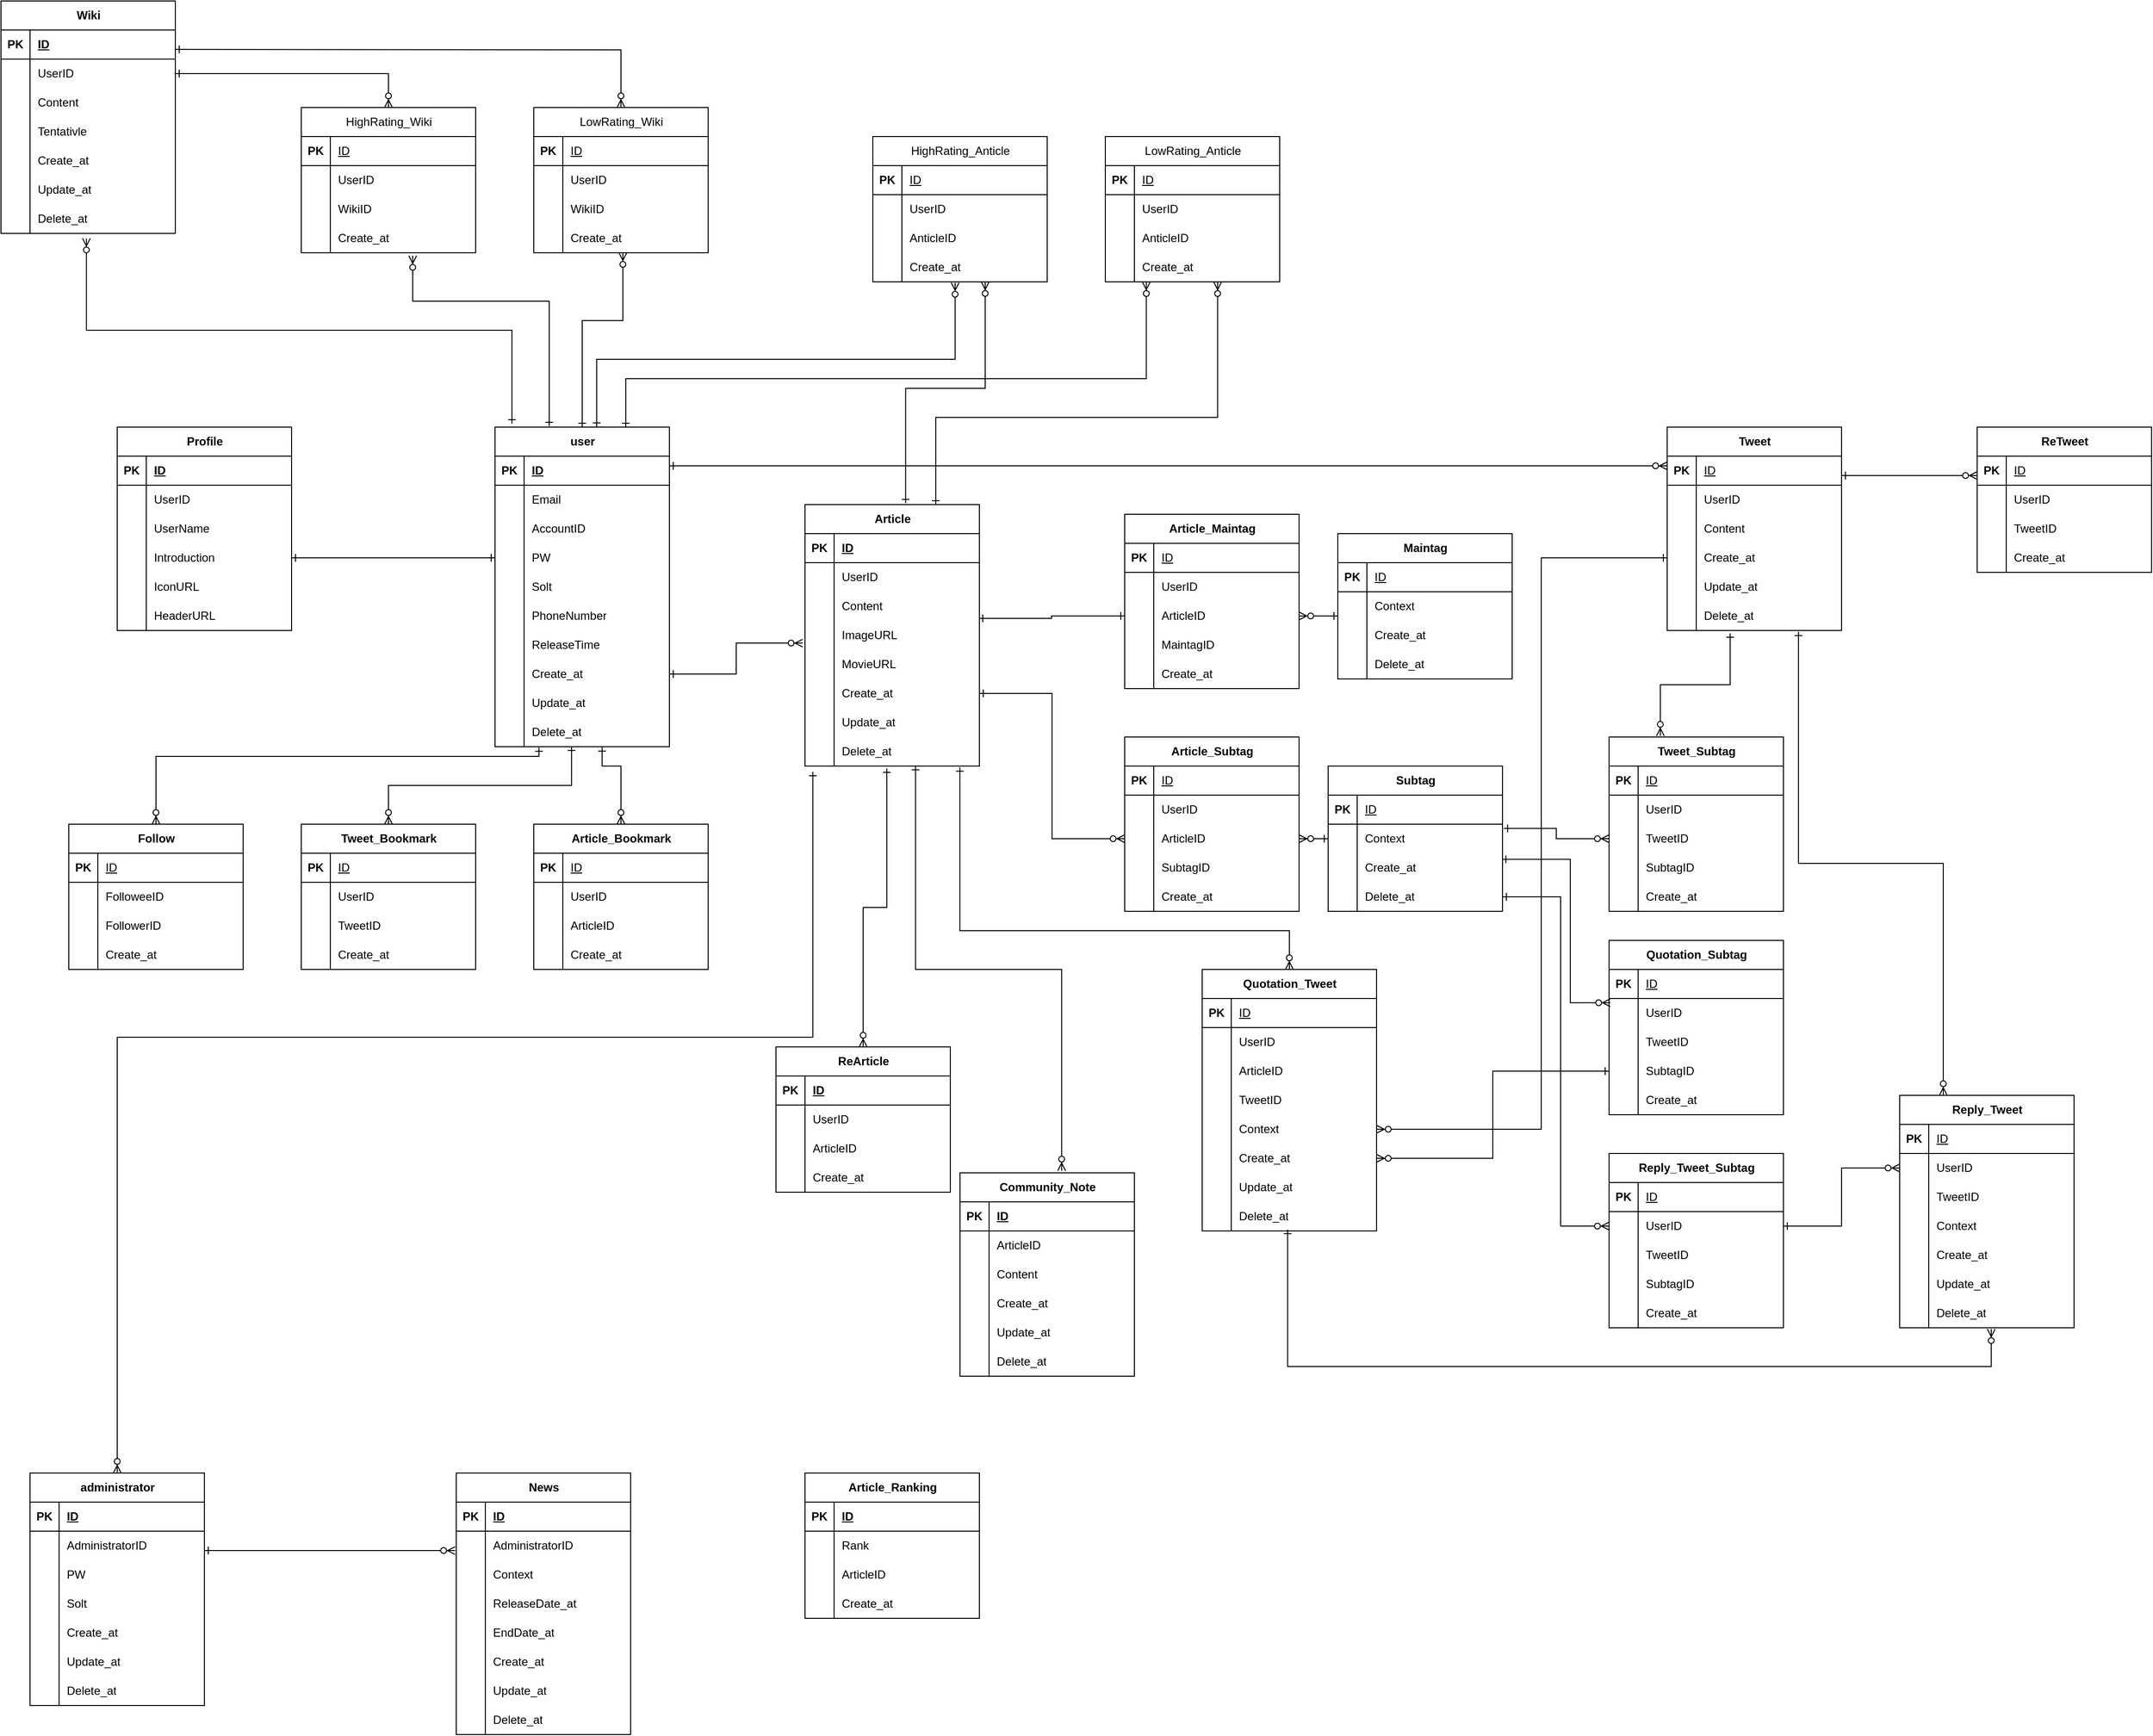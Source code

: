<mxfile version="25.0.1">
  <diagram id="R2lEEEUBdFMjLlhIrx00" name="Page-1">
    <mxGraphModel dx="1843" dy="1658" grid="1" gridSize="10" guides="1" tooltips="1" connect="1" arrows="1" fold="1" page="1" pageScale="1" pageWidth="850" pageHeight="1100" math="0" shadow="0" extFonts="Permanent Marker^https://fonts.googleapis.com/css?family=Permanent+Marker">
      <root>
        <mxCell id="0" />
        <mxCell id="1" parent="0" />
        <mxCell id="yjCj59-6vPCWEXVOC3nU-2" value="user" style="shape=table;startSize=30;container=1;collapsible=1;childLayout=tableLayout;fixedRows=1;rowLines=0;fontStyle=1;align=center;resizeLast=1;html=1;" parent="1" vertex="1">
          <mxGeometry x="-280" y="80" width="180" height="330" as="geometry">
            <mxRectangle x="120" y="160" width="60" height="30" as="alternateBounds" />
          </mxGeometry>
        </mxCell>
        <mxCell id="yjCj59-6vPCWEXVOC3nU-3" value="" style="shape=tableRow;horizontal=0;startSize=0;swimlaneHead=0;swimlaneBody=0;fillColor=none;collapsible=0;dropTarget=0;points=[[0,0.5],[1,0.5]];portConstraint=eastwest;top=0;left=0;right=0;bottom=1;" parent="yjCj59-6vPCWEXVOC3nU-2" vertex="1">
          <mxGeometry y="30" width="180" height="30" as="geometry" />
        </mxCell>
        <mxCell id="yjCj59-6vPCWEXVOC3nU-4" value="PK" style="shape=partialRectangle;connectable=0;fillColor=none;top=0;left=0;bottom=0;right=0;fontStyle=1;overflow=hidden;whiteSpace=wrap;html=1;" parent="yjCj59-6vPCWEXVOC3nU-3" vertex="1">
          <mxGeometry width="30" height="30" as="geometry">
            <mxRectangle width="30" height="30" as="alternateBounds" />
          </mxGeometry>
        </mxCell>
        <mxCell id="yjCj59-6vPCWEXVOC3nU-5" value="ID" style="shape=partialRectangle;connectable=0;fillColor=none;top=0;left=0;bottom=0;right=0;align=left;spacingLeft=6;fontStyle=5;overflow=hidden;whiteSpace=wrap;html=1;" parent="yjCj59-6vPCWEXVOC3nU-3" vertex="1">
          <mxGeometry x="30" width="150" height="30" as="geometry">
            <mxRectangle width="150" height="30" as="alternateBounds" />
          </mxGeometry>
        </mxCell>
        <mxCell id="yjCj59-6vPCWEXVOC3nU-58" value="" style="shape=tableRow;horizontal=0;startSize=0;swimlaneHead=0;swimlaneBody=0;fillColor=none;collapsible=0;dropTarget=0;points=[[0,0.5],[1,0.5]];portConstraint=eastwest;top=0;left=0;right=0;bottom=0;" parent="yjCj59-6vPCWEXVOC3nU-2" vertex="1">
          <mxGeometry y="60" width="180" height="30" as="geometry" />
        </mxCell>
        <mxCell id="yjCj59-6vPCWEXVOC3nU-59" value="" style="shape=partialRectangle;connectable=0;fillColor=none;top=0;left=0;bottom=0;right=0;editable=1;overflow=hidden;whiteSpace=wrap;html=1;" parent="yjCj59-6vPCWEXVOC3nU-58" vertex="1">
          <mxGeometry width="30" height="30" as="geometry">
            <mxRectangle width="30" height="30" as="alternateBounds" />
          </mxGeometry>
        </mxCell>
        <mxCell id="yjCj59-6vPCWEXVOC3nU-60" value="Email" style="shape=partialRectangle;connectable=0;fillColor=none;top=0;left=0;bottom=0;right=0;align=left;spacingLeft=6;overflow=hidden;whiteSpace=wrap;html=1;" parent="yjCj59-6vPCWEXVOC3nU-58" vertex="1">
          <mxGeometry x="30" width="150" height="30" as="geometry">
            <mxRectangle width="150" height="30" as="alternateBounds" />
          </mxGeometry>
        </mxCell>
        <mxCell id="yjCj59-6vPCWEXVOC3nU-6" value="" style="shape=tableRow;horizontal=0;startSize=0;swimlaneHead=0;swimlaneBody=0;fillColor=none;collapsible=0;dropTarget=0;points=[[0,0.5],[1,0.5]];portConstraint=eastwest;top=0;left=0;right=0;bottom=0;" parent="yjCj59-6vPCWEXVOC3nU-2" vertex="1">
          <mxGeometry y="90" width="180" height="30" as="geometry" />
        </mxCell>
        <mxCell id="yjCj59-6vPCWEXVOC3nU-7" value="" style="shape=partialRectangle;connectable=0;fillColor=none;top=0;left=0;bottom=0;right=0;editable=1;overflow=hidden;whiteSpace=wrap;html=1;" parent="yjCj59-6vPCWEXVOC3nU-6" vertex="1">
          <mxGeometry width="30" height="30" as="geometry">
            <mxRectangle width="30" height="30" as="alternateBounds" />
          </mxGeometry>
        </mxCell>
        <mxCell id="yjCj59-6vPCWEXVOC3nU-8" value="AccountID" style="shape=partialRectangle;connectable=0;fillColor=none;top=0;left=0;bottom=0;right=0;align=left;spacingLeft=6;overflow=hidden;whiteSpace=wrap;html=1;" parent="yjCj59-6vPCWEXVOC3nU-6" vertex="1">
          <mxGeometry x="30" width="150" height="30" as="geometry">
            <mxRectangle width="150" height="30" as="alternateBounds" />
          </mxGeometry>
        </mxCell>
        <mxCell id="yjCj59-6vPCWEXVOC3nU-9" value="" style="shape=tableRow;horizontal=0;startSize=0;swimlaneHead=0;swimlaneBody=0;fillColor=none;collapsible=0;dropTarget=0;points=[[0,0.5],[1,0.5]];portConstraint=eastwest;top=0;left=0;right=0;bottom=0;" parent="yjCj59-6vPCWEXVOC3nU-2" vertex="1">
          <mxGeometry y="120" width="180" height="30" as="geometry" />
        </mxCell>
        <mxCell id="yjCj59-6vPCWEXVOC3nU-10" value="" style="shape=partialRectangle;connectable=0;fillColor=none;top=0;left=0;bottom=0;right=0;editable=1;overflow=hidden;whiteSpace=wrap;html=1;" parent="yjCj59-6vPCWEXVOC3nU-9" vertex="1">
          <mxGeometry width="30" height="30" as="geometry">
            <mxRectangle width="30" height="30" as="alternateBounds" />
          </mxGeometry>
        </mxCell>
        <mxCell id="yjCj59-6vPCWEXVOC3nU-11" value="PW" style="shape=partialRectangle;connectable=0;fillColor=none;top=0;left=0;bottom=0;right=0;align=left;spacingLeft=6;overflow=hidden;whiteSpace=wrap;html=1;" parent="yjCj59-6vPCWEXVOC3nU-9" vertex="1">
          <mxGeometry x="30" width="150" height="30" as="geometry">
            <mxRectangle width="150" height="30" as="alternateBounds" />
          </mxGeometry>
        </mxCell>
        <mxCell id="nl_e76mVIktLMFq6yEx5-1" value="" style="shape=tableRow;horizontal=0;startSize=0;swimlaneHead=0;swimlaneBody=0;fillColor=none;collapsible=0;dropTarget=0;points=[[0,0.5],[1,0.5]];portConstraint=eastwest;top=0;left=0;right=0;bottom=0;" vertex="1" parent="yjCj59-6vPCWEXVOC3nU-2">
          <mxGeometry y="150" width="180" height="30" as="geometry" />
        </mxCell>
        <mxCell id="nl_e76mVIktLMFq6yEx5-2" value="" style="shape=partialRectangle;connectable=0;fillColor=none;top=0;left=0;bottom=0;right=0;editable=1;overflow=hidden;whiteSpace=wrap;html=1;" vertex="1" parent="nl_e76mVIktLMFq6yEx5-1">
          <mxGeometry width="30" height="30" as="geometry">
            <mxRectangle width="30" height="30" as="alternateBounds" />
          </mxGeometry>
        </mxCell>
        <mxCell id="nl_e76mVIktLMFq6yEx5-3" value="Solt" style="shape=partialRectangle;connectable=0;fillColor=none;top=0;left=0;bottom=0;right=0;align=left;spacingLeft=6;overflow=hidden;whiteSpace=wrap;html=1;" vertex="1" parent="nl_e76mVIktLMFq6yEx5-1">
          <mxGeometry x="30" width="150" height="30" as="geometry">
            <mxRectangle width="150" height="30" as="alternateBounds" />
          </mxGeometry>
        </mxCell>
        <mxCell id="yjCj59-6vPCWEXVOC3nU-12" value="" style="shape=tableRow;horizontal=0;startSize=0;swimlaneHead=0;swimlaneBody=0;fillColor=none;collapsible=0;dropTarget=0;points=[[0,0.5],[1,0.5]];portConstraint=eastwest;top=0;left=0;right=0;bottom=0;" parent="yjCj59-6vPCWEXVOC3nU-2" vertex="1">
          <mxGeometry y="180" width="180" height="30" as="geometry" />
        </mxCell>
        <mxCell id="yjCj59-6vPCWEXVOC3nU-13" value="" style="shape=partialRectangle;connectable=0;fillColor=none;top=0;left=0;bottom=0;right=0;editable=1;overflow=hidden;whiteSpace=wrap;html=1;" parent="yjCj59-6vPCWEXVOC3nU-12" vertex="1">
          <mxGeometry width="30" height="30" as="geometry">
            <mxRectangle width="30" height="30" as="alternateBounds" />
          </mxGeometry>
        </mxCell>
        <mxCell id="yjCj59-6vPCWEXVOC3nU-14" value="PhoneNumber" style="shape=partialRectangle;connectable=0;fillColor=none;top=0;left=0;bottom=0;right=0;align=left;spacingLeft=6;overflow=hidden;whiteSpace=wrap;html=1;" parent="yjCj59-6vPCWEXVOC3nU-12" vertex="1">
          <mxGeometry x="30" width="150" height="30" as="geometry">
            <mxRectangle width="150" height="30" as="alternateBounds" />
          </mxGeometry>
        </mxCell>
        <mxCell id="KFRlylcBGsQAndL0UJ9y-143" value="" style="shape=tableRow;horizontal=0;startSize=0;swimlaneHead=0;swimlaneBody=0;fillColor=none;collapsible=0;dropTarget=0;points=[[0,0.5],[1,0.5]];portConstraint=eastwest;top=0;left=0;right=0;bottom=0;" parent="yjCj59-6vPCWEXVOC3nU-2" vertex="1">
          <mxGeometry y="210" width="180" height="30" as="geometry" />
        </mxCell>
        <mxCell id="KFRlylcBGsQAndL0UJ9y-144" value="" style="shape=partialRectangle;connectable=0;fillColor=none;top=0;left=0;bottom=0;right=0;editable=1;overflow=hidden;whiteSpace=wrap;html=1;" parent="KFRlylcBGsQAndL0UJ9y-143" vertex="1">
          <mxGeometry width="30" height="30" as="geometry">
            <mxRectangle width="30" height="30" as="alternateBounds" />
          </mxGeometry>
        </mxCell>
        <mxCell id="KFRlylcBGsQAndL0UJ9y-145" value="ReleaseTime" style="shape=partialRectangle;connectable=0;fillColor=none;top=0;left=0;bottom=0;right=0;align=left;spacingLeft=6;overflow=hidden;whiteSpace=wrap;html=1;" parent="KFRlylcBGsQAndL0UJ9y-143" vertex="1">
          <mxGeometry x="30" width="150" height="30" as="geometry">
            <mxRectangle width="150" height="30" as="alternateBounds" />
          </mxGeometry>
        </mxCell>
        <mxCell id="yjCj59-6vPCWEXVOC3nU-24" value="" style="shape=tableRow;horizontal=0;startSize=0;swimlaneHead=0;swimlaneBody=0;fillColor=none;collapsible=0;dropTarget=0;points=[[0,0.5],[1,0.5]];portConstraint=eastwest;top=0;left=0;right=0;bottom=0;" parent="yjCj59-6vPCWEXVOC3nU-2" vertex="1">
          <mxGeometry y="240" width="180" height="30" as="geometry" />
        </mxCell>
        <mxCell id="yjCj59-6vPCWEXVOC3nU-25" value="" style="shape=partialRectangle;connectable=0;fillColor=none;top=0;left=0;bottom=0;right=0;editable=1;overflow=hidden;whiteSpace=wrap;html=1;" parent="yjCj59-6vPCWEXVOC3nU-24" vertex="1">
          <mxGeometry width="30" height="30" as="geometry">
            <mxRectangle width="30" height="30" as="alternateBounds" />
          </mxGeometry>
        </mxCell>
        <mxCell id="yjCj59-6vPCWEXVOC3nU-26" value="Create_at" style="shape=partialRectangle;connectable=0;fillColor=none;top=0;left=0;bottom=0;right=0;align=left;spacingLeft=6;overflow=hidden;whiteSpace=wrap;html=1;" parent="yjCj59-6vPCWEXVOC3nU-24" vertex="1">
          <mxGeometry x="30" width="150" height="30" as="geometry">
            <mxRectangle width="150" height="30" as="alternateBounds" />
          </mxGeometry>
        </mxCell>
        <mxCell id="yjCj59-6vPCWEXVOC3nU-27" value="" style="shape=tableRow;horizontal=0;startSize=0;swimlaneHead=0;swimlaneBody=0;fillColor=none;collapsible=0;dropTarget=0;points=[[0,0.5],[1,0.5]];portConstraint=eastwest;top=0;left=0;right=0;bottom=0;" parent="yjCj59-6vPCWEXVOC3nU-2" vertex="1">
          <mxGeometry y="270" width="180" height="30" as="geometry" />
        </mxCell>
        <mxCell id="yjCj59-6vPCWEXVOC3nU-28" value="" style="shape=partialRectangle;connectable=0;fillColor=none;top=0;left=0;bottom=0;right=0;editable=1;overflow=hidden;whiteSpace=wrap;html=1;" parent="yjCj59-6vPCWEXVOC3nU-27" vertex="1">
          <mxGeometry width="30" height="30" as="geometry">
            <mxRectangle width="30" height="30" as="alternateBounds" />
          </mxGeometry>
        </mxCell>
        <mxCell id="yjCj59-6vPCWEXVOC3nU-29" value="Update_at" style="shape=partialRectangle;connectable=0;fillColor=none;top=0;left=0;bottom=0;right=0;align=left;spacingLeft=6;overflow=hidden;whiteSpace=wrap;html=1;" parent="yjCj59-6vPCWEXVOC3nU-27" vertex="1">
          <mxGeometry x="30" width="150" height="30" as="geometry">
            <mxRectangle width="150" height="30" as="alternateBounds" />
          </mxGeometry>
        </mxCell>
        <mxCell id="yjCj59-6vPCWEXVOC3nU-30" value="" style="shape=tableRow;horizontal=0;startSize=0;swimlaneHead=0;swimlaneBody=0;fillColor=none;collapsible=0;dropTarget=0;points=[[0,0.5],[1,0.5]];portConstraint=eastwest;top=0;left=0;right=0;bottom=0;" parent="yjCj59-6vPCWEXVOC3nU-2" vertex="1">
          <mxGeometry y="300" width="180" height="30" as="geometry" />
        </mxCell>
        <mxCell id="yjCj59-6vPCWEXVOC3nU-31" value="" style="shape=partialRectangle;connectable=0;fillColor=none;top=0;left=0;bottom=0;right=0;editable=1;overflow=hidden;whiteSpace=wrap;html=1;" parent="yjCj59-6vPCWEXVOC3nU-30" vertex="1">
          <mxGeometry width="30" height="30" as="geometry">
            <mxRectangle width="30" height="30" as="alternateBounds" />
          </mxGeometry>
        </mxCell>
        <mxCell id="yjCj59-6vPCWEXVOC3nU-32" value="Delete_at" style="shape=partialRectangle;connectable=0;fillColor=none;top=0;left=0;bottom=0;right=0;align=left;spacingLeft=6;overflow=hidden;whiteSpace=wrap;html=1;" parent="yjCj59-6vPCWEXVOC3nU-30" vertex="1">
          <mxGeometry x="30" width="150" height="30" as="geometry">
            <mxRectangle width="150" height="30" as="alternateBounds" />
          </mxGeometry>
        </mxCell>
        <mxCell id="yjCj59-6vPCWEXVOC3nU-36" value="Follow" style="shape=table;startSize=30;container=1;collapsible=1;childLayout=tableLayout;fixedRows=1;rowLines=0;fontStyle=1;align=center;resizeLast=1;html=1;" parent="1" vertex="1">
          <mxGeometry x="-720" y="490" width="180" height="150" as="geometry">
            <mxRectangle x="120" y="160" width="60" height="30" as="alternateBounds" />
          </mxGeometry>
        </mxCell>
        <mxCell id="yjCj59-6vPCWEXVOC3nU-37" value="" style="shape=tableRow;horizontal=0;startSize=0;swimlaneHead=0;swimlaneBody=0;fillColor=none;collapsible=0;dropTarget=0;points=[[0,0.5],[1,0.5]];portConstraint=eastwest;top=0;left=0;right=0;bottom=1;" parent="yjCj59-6vPCWEXVOC3nU-36" vertex="1">
          <mxGeometry y="30" width="180" height="30" as="geometry" />
        </mxCell>
        <mxCell id="yjCj59-6vPCWEXVOC3nU-38" value="PK" style="shape=partialRectangle;connectable=0;fillColor=none;top=0;left=0;bottom=0;right=0;fontStyle=1;overflow=hidden;whiteSpace=wrap;html=1;" parent="yjCj59-6vPCWEXVOC3nU-37" vertex="1">
          <mxGeometry width="30" height="30" as="geometry">
            <mxRectangle width="30" height="30" as="alternateBounds" />
          </mxGeometry>
        </mxCell>
        <mxCell id="yjCj59-6vPCWEXVOC3nU-39" value="&lt;span style=&quot;font-weight: 400;&quot;&gt;ID&lt;/span&gt;" style="shape=partialRectangle;connectable=0;fillColor=none;top=0;left=0;bottom=0;right=0;align=left;spacingLeft=6;fontStyle=5;overflow=hidden;whiteSpace=wrap;html=1;" parent="yjCj59-6vPCWEXVOC3nU-37" vertex="1">
          <mxGeometry x="30" width="150" height="30" as="geometry">
            <mxRectangle width="150" height="30" as="alternateBounds" />
          </mxGeometry>
        </mxCell>
        <mxCell id="yjCj59-6vPCWEXVOC3nU-40" value="" style="shape=tableRow;horizontal=0;startSize=0;swimlaneHead=0;swimlaneBody=0;fillColor=none;collapsible=0;dropTarget=0;points=[[0,0.5],[1,0.5]];portConstraint=eastwest;top=0;left=0;right=0;bottom=0;" parent="yjCj59-6vPCWEXVOC3nU-36" vertex="1">
          <mxGeometry y="60" width="180" height="30" as="geometry" />
        </mxCell>
        <mxCell id="yjCj59-6vPCWEXVOC3nU-41" value="" style="shape=partialRectangle;connectable=0;fillColor=none;top=0;left=0;bottom=0;right=0;editable=1;overflow=hidden;whiteSpace=wrap;html=1;" parent="yjCj59-6vPCWEXVOC3nU-40" vertex="1">
          <mxGeometry width="30" height="30" as="geometry">
            <mxRectangle width="30" height="30" as="alternateBounds" />
          </mxGeometry>
        </mxCell>
        <mxCell id="yjCj59-6vPCWEXVOC3nU-42" value="FolloweeID" style="shape=partialRectangle;connectable=0;fillColor=none;top=0;left=0;bottom=0;right=0;align=left;spacingLeft=6;overflow=hidden;whiteSpace=wrap;html=1;" parent="yjCj59-6vPCWEXVOC3nU-40" vertex="1">
          <mxGeometry x="30" width="150" height="30" as="geometry">
            <mxRectangle width="150" height="30" as="alternateBounds" />
          </mxGeometry>
        </mxCell>
        <mxCell id="yjCj59-6vPCWEXVOC3nU-43" value="" style="shape=tableRow;horizontal=0;startSize=0;swimlaneHead=0;swimlaneBody=0;fillColor=none;collapsible=0;dropTarget=0;points=[[0,0.5],[1,0.5]];portConstraint=eastwest;top=0;left=0;right=0;bottom=0;" parent="yjCj59-6vPCWEXVOC3nU-36" vertex="1">
          <mxGeometry y="90" width="180" height="30" as="geometry" />
        </mxCell>
        <mxCell id="yjCj59-6vPCWEXVOC3nU-44" value="" style="shape=partialRectangle;connectable=0;fillColor=none;top=0;left=0;bottom=0;right=0;editable=1;overflow=hidden;whiteSpace=wrap;html=1;" parent="yjCj59-6vPCWEXVOC3nU-43" vertex="1">
          <mxGeometry width="30" height="30" as="geometry">
            <mxRectangle width="30" height="30" as="alternateBounds" />
          </mxGeometry>
        </mxCell>
        <mxCell id="yjCj59-6vPCWEXVOC3nU-45" value="FollowerID" style="shape=partialRectangle;connectable=0;fillColor=none;top=0;left=0;bottom=0;right=0;align=left;spacingLeft=6;overflow=hidden;whiteSpace=wrap;html=1;" parent="yjCj59-6vPCWEXVOC3nU-43" vertex="1">
          <mxGeometry x="30" width="150" height="30" as="geometry">
            <mxRectangle width="150" height="30" as="alternateBounds" />
          </mxGeometry>
        </mxCell>
        <mxCell id="xISEBCcvaEuedDnMcabR-70" value="" style="shape=tableRow;horizontal=0;startSize=0;swimlaneHead=0;swimlaneBody=0;fillColor=none;collapsible=0;dropTarget=0;points=[[0,0.5],[1,0.5]];portConstraint=eastwest;top=0;left=0;right=0;bottom=0;" parent="yjCj59-6vPCWEXVOC3nU-36" vertex="1">
          <mxGeometry y="120" width="180" height="30" as="geometry" />
        </mxCell>
        <mxCell id="xISEBCcvaEuedDnMcabR-71" value="" style="shape=partialRectangle;connectable=0;fillColor=none;top=0;left=0;bottom=0;right=0;editable=1;overflow=hidden;whiteSpace=wrap;html=1;" parent="xISEBCcvaEuedDnMcabR-70" vertex="1">
          <mxGeometry width="30" height="30" as="geometry">
            <mxRectangle width="30" height="30" as="alternateBounds" />
          </mxGeometry>
        </mxCell>
        <mxCell id="xISEBCcvaEuedDnMcabR-72" value="Create_at" style="shape=partialRectangle;connectable=0;fillColor=none;top=0;left=0;bottom=0;right=0;align=left;spacingLeft=6;overflow=hidden;whiteSpace=wrap;html=1;" parent="xISEBCcvaEuedDnMcabR-70" vertex="1">
          <mxGeometry x="30" width="150" height="30" as="geometry">
            <mxRectangle width="150" height="30" as="alternateBounds" />
          </mxGeometry>
        </mxCell>
        <mxCell id="yjCj59-6vPCWEXVOC3nU-61" value="" style="edgeStyle=elbowEdgeStyle;fontSize=12;html=1;endArrow=ERzeroToMany;startArrow=ERone;rounded=0;startFill=0;entryX=0.5;entryY=0;entryDx=0;entryDy=0;exitX=0.252;exitY=1.024;exitDx=0;exitDy=0;elbow=vertical;exitPerimeter=0;" parent="1" source="yjCj59-6vPCWEXVOC3nU-30" target="yjCj59-6vPCWEXVOC3nU-36" edge="1">
          <mxGeometry width="100" height="100" relative="1" as="geometry">
            <mxPoint x="-370" y="290" as="sourcePoint" />
            <mxPoint x="-420" y="460" as="targetPoint" />
            <Array as="points">
              <mxPoint x="-430" y="420" />
            </Array>
          </mxGeometry>
        </mxCell>
        <mxCell id="yjCj59-6vPCWEXVOC3nU-62" value="Tweet" style="shape=table;startSize=30;container=1;collapsible=1;childLayout=tableLayout;fixedRows=1;rowLines=0;fontStyle=1;align=center;resizeLast=1;html=1;" parent="1" vertex="1">
          <mxGeometry x="930" y="80" width="180" height="210" as="geometry">
            <mxRectangle x="120" y="160" width="60" height="30" as="alternateBounds" />
          </mxGeometry>
        </mxCell>
        <mxCell id="yjCj59-6vPCWEXVOC3nU-63" value="" style="shape=tableRow;horizontal=0;startSize=0;swimlaneHead=0;swimlaneBody=0;fillColor=none;collapsible=0;dropTarget=0;points=[[0,0.5],[1,0.5]];portConstraint=eastwest;top=0;left=0;right=0;bottom=1;" parent="yjCj59-6vPCWEXVOC3nU-62" vertex="1">
          <mxGeometry y="30" width="180" height="30" as="geometry" />
        </mxCell>
        <mxCell id="yjCj59-6vPCWEXVOC3nU-64" value="PK" style="shape=partialRectangle;connectable=0;fillColor=none;top=0;left=0;bottom=0;right=0;fontStyle=1;overflow=hidden;whiteSpace=wrap;html=1;" parent="yjCj59-6vPCWEXVOC3nU-63" vertex="1">
          <mxGeometry width="30" height="30" as="geometry">
            <mxRectangle width="30" height="30" as="alternateBounds" />
          </mxGeometry>
        </mxCell>
        <mxCell id="yjCj59-6vPCWEXVOC3nU-65" value="&lt;span style=&quot;font-weight: 400;&quot;&gt;ID&lt;/span&gt;" style="shape=partialRectangle;connectable=0;fillColor=none;top=0;left=0;bottom=0;right=0;align=left;spacingLeft=6;fontStyle=5;overflow=hidden;whiteSpace=wrap;html=1;" parent="yjCj59-6vPCWEXVOC3nU-63" vertex="1">
          <mxGeometry x="30" width="150" height="30" as="geometry">
            <mxRectangle width="150" height="30" as="alternateBounds" />
          </mxGeometry>
        </mxCell>
        <mxCell id="yjCj59-6vPCWEXVOC3nU-82" value="" style="shape=tableRow;horizontal=0;startSize=0;swimlaneHead=0;swimlaneBody=0;fillColor=none;collapsible=0;dropTarget=0;points=[[0,0.5],[1,0.5]];portConstraint=eastwest;top=0;left=0;right=0;bottom=0;" parent="yjCj59-6vPCWEXVOC3nU-62" vertex="1">
          <mxGeometry y="60" width="180" height="30" as="geometry" />
        </mxCell>
        <mxCell id="yjCj59-6vPCWEXVOC3nU-83" value="" style="shape=partialRectangle;connectable=0;fillColor=none;top=0;left=0;bottom=0;right=0;editable=1;overflow=hidden;whiteSpace=wrap;html=1;" parent="yjCj59-6vPCWEXVOC3nU-82" vertex="1">
          <mxGeometry width="30" height="30" as="geometry">
            <mxRectangle width="30" height="30" as="alternateBounds" />
          </mxGeometry>
        </mxCell>
        <mxCell id="yjCj59-6vPCWEXVOC3nU-84" value="UserID" style="shape=partialRectangle;connectable=0;fillColor=none;top=0;left=0;bottom=0;right=0;align=left;spacingLeft=6;overflow=hidden;whiteSpace=wrap;html=1;" parent="yjCj59-6vPCWEXVOC3nU-82" vertex="1">
          <mxGeometry x="30" width="150" height="30" as="geometry">
            <mxRectangle width="150" height="30" as="alternateBounds" />
          </mxGeometry>
        </mxCell>
        <mxCell id="yjCj59-6vPCWEXVOC3nU-66" value="" style="shape=tableRow;horizontal=0;startSize=0;swimlaneHead=0;swimlaneBody=0;fillColor=none;collapsible=0;dropTarget=0;points=[[0,0.5],[1,0.5]];portConstraint=eastwest;top=0;left=0;right=0;bottom=0;" parent="yjCj59-6vPCWEXVOC3nU-62" vertex="1">
          <mxGeometry y="90" width="180" height="30" as="geometry" />
        </mxCell>
        <mxCell id="yjCj59-6vPCWEXVOC3nU-67" value="" style="shape=partialRectangle;connectable=0;fillColor=none;top=0;left=0;bottom=0;right=0;editable=1;overflow=hidden;whiteSpace=wrap;html=1;" parent="yjCj59-6vPCWEXVOC3nU-66" vertex="1">
          <mxGeometry width="30" height="30" as="geometry">
            <mxRectangle width="30" height="30" as="alternateBounds" />
          </mxGeometry>
        </mxCell>
        <mxCell id="yjCj59-6vPCWEXVOC3nU-68" value="Content" style="shape=partialRectangle;connectable=0;fillColor=none;top=0;left=0;bottom=0;right=0;align=left;spacingLeft=6;overflow=hidden;whiteSpace=wrap;html=1;" parent="yjCj59-6vPCWEXVOC3nU-66" vertex="1">
          <mxGeometry x="30" width="150" height="30" as="geometry">
            <mxRectangle width="150" height="30" as="alternateBounds" />
          </mxGeometry>
        </mxCell>
        <mxCell id="yjCj59-6vPCWEXVOC3nU-69" value="" style="shape=tableRow;horizontal=0;startSize=0;swimlaneHead=0;swimlaneBody=0;fillColor=none;collapsible=0;dropTarget=0;points=[[0,0.5],[1,0.5]];portConstraint=eastwest;top=0;left=0;right=0;bottom=0;" parent="yjCj59-6vPCWEXVOC3nU-62" vertex="1">
          <mxGeometry y="120" width="180" height="30" as="geometry" />
        </mxCell>
        <mxCell id="yjCj59-6vPCWEXVOC3nU-70" value="" style="shape=partialRectangle;connectable=0;fillColor=none;top=0;left=0;bottom=0;right=0;editable=1;overflow=hidden;whiteSpace=wrap;html=1;" parent="yjCj59-6vPCWEXVOC3nU-69" vertex="1">
          <mxGeometry width="30" height="30" as="geometry">
            <mxRectangle width="30" height="30" as="alternateBounds" />
          </mxGeometry>
        </mxCell>
        <mxCell id="yjCj59-6vPCWEXVOC3nU-71" value="Create_at" style="shape=partialRectangle;connectable=0;fillColor=none;top=0;left=0;bottom=0;right=0;align=left;spacingLeft=6;overflow=hidden;whiteSpace=wrap;html=1;" parent="yjCj59-6vPCWEXVOC3nU-69" vertex="1">
          <mxGeometry x="30" width="150" height="30" as="geometry">
            <mxRectangle width="150" height="30" as="alternateBounds" />
          </mxGeometry>
        </mxCell>
        <mxCell id="yjCj59-6vPCWEXVOC3nU-72" value="" style="shape=tableRow;horizontal=0;startSize=0;swimlaneHead=0;swimlaneBody=0;fillColor=none;collapsible=0;dropTarget=0;points=[[0,0.5],[1,0.5]];portConstraint=eastwest;top=0;left=0;right=0;bottom=0;" parent="yjCj59-6vPCWEXVOC3nU-62" vertex="1">
          <mxGeometry y="150" width="180" height="30" as="geometry" />
        </mxCell>
        <mxCell id="yjCj59-6vPCWEXVOC3nU-73" value="" style="shape=partialRectangle;connectable=0;fillColor=none;top=0;left=0;bottom=0;right=0;editable=1;overflow=hidden;whiteSpace=wrap;html=1;" parent="yjCj59-6vPCWEXVOC3nU-72" vertex="1">
          <mxGeometry width="30" height="30" as="geometry">
            <mxRectangle width="30" height="30" as="alternateBounds" />
          </mxGeometry>
        </mxCell>
        <mxCell id="yjCj59-6vPCWEXVOC3nU-74" value="Update_at" style="shape=partialRectangle;connectable=0;fillColor=none;top=0;left=0;bottom=0;right=0;align=left;spacingLeft=6;overflow=hidden;whiteSpace=wrap;html=1;" parent="yjCj59-6vPCWEXVOC3nU-72" vertex="1">
          <mxGeometry x="30" width="150" height="30" as="geometry">
            <mxRectangle width="150" height="30" as="alternateBounds" />
          </mxGeometry>
        </mxCell>
        <mxCell id="yjCj59-6vPCWEXVOC3nU-75" value="" style="shape=tableRow;horizontal=0;startSize=0;swimlaneHead=0;swimlaneBody=0;fillColor=none;collapsible=0;dropTarget=0;points=[[0,0.5],[1,0.5]];portConstraint=eastwest;top=0;left=0;right=0;bottom=0;" parent="yjCj59-6vPCWEXVOC3nU-62" vertex="1">
          <mxGeometry y="180" width="180" height="30" as="geometry" />
        </mxCell>
        <mxCell id="yjCj59-6vPCWEXVOC3nU-76" value="" style="shape=partialRectangle;connectable=0;fillColor=none;top=0;left=0;bottom=0;right=0;editable=1;overflow=hidden;whiteSpace=wrap;html=1;" parent="yjCj59-6vPCWEXVOC3nU-75" vertex="1">
          <mxGeometry width="30" height="30" as="geometry">
            <mxRectangle width="30" height="30" as="alternateBounds" />
          </mxGeometry>
        </mxCell>
        <mxCell id="yjCj59-6vPCWEXVOC3nU-77" value="Delete_at" style="shape=partialRectangle;connectable=0;fillColor=none;top=0;left=0;bottom=0;right=0;align=left;spacingLeft=6;overflow=hidden;whiteSpace=wrap;html=1;" parent="yjCj59-6vPCWEXVOC3nU-75" vertex="1">
          <mxGeometry x="30" width="150" height="30" as="geometry">
            <mxRectangle width="150" height="30" as="alternateBounds" />
          </mxGeometry>
        </mxCell>
        <mxCell id="yjCj59-6vPCWEXVOC3nU-78" value="" style="edgeStyle=entityRelationEdgeStyle;fontSize=12;html=1;endArrow=ERzeroToMany;startArrow=ERone;rounded=0;entryX=0;entryY=0.5;entryDx=0;entryDy=0;exitX=1;exitY=0.5;exitDx=0;exitDy=0;startFill=0;" parent="1" edge="1">
          <mxGeometry width="100" height="100" relative="1" as="geometry">
            <mxPoint x="-100" y="120" as="sourcePoint" />
            <mxPoint x="930" y="120" as="targetPoint" />
          </mxGeometry>
        </mxCell>
        <mxCell id="xISEBCcvaEuedDnMcabR-1" value="Profile" style="shape=table;startSize=30;container=1;collapsible=1;childLayout=tableLayout;fixedRows=1;rowLines=0;fontStyle=1;align=center;resizeLast=1;html=1;" parent="1" vertex="1">
          <mxGeometry x="-670" y="80" width="180" height="210" as="geometry" />
        </mxCell>
        <mxCell id="xISEBCcvaEuedDnMcabR-2" value="" style="shape=tableRow;horizontal=0;startSize=0;swimlaneHead=0;swimlaneBody=0;fillColor=none;collapsible=0;dropTarget=0;points=[[0,0.5],[1,0.5]];portConstraint=eastwest;top=0;left=0;right=0;bottom=1;" parent="xISEBCcvaEuedDnMcabR-1" vertex="1">
          <mxGeometry y="30" width="180" height="30" as="geometry" />
        </mxCell>
        <mxCell id="xISEBCcvaEuedDnMcabR-3" value="PK" style="shape=partialRectangle;connectable=0;fillColor=none;top=0;left=0;bottom=0;right=0;fontStyle=1;overflow=hidden;whiteSpace=wrap;html=1;" parent="xISEBCcvaEuedDnMcabR-2" vertex="1">
          <mxGeometry width="30" height="30" as="geometry">
            <mxRectangle width="30" height="30" as="alternateBounds" />
          </mxGeometry>
        </mxCell>
        <mxCell id="xISEBCcvaEuedDnMcabR-4" value="ID" style="shape=partialRectangle;connectable=0;fillColor=none;top=0;left=0;bottom=0;right=0;align=left;spacingLeft=6;fontStyle=5;overflow=hidden;whiteSpace=wrap;html=1;" parent="xISEBCcvaEuedDnMcabR-2" vertex="1">
          <mxGeometry x="30" width="150" height="30" as="geometry">
            <mxRectangle width="150" height="30" as="alternateBounds" />
          </mxGeometry>
        </mxCell>
        <mxCell id="xISEBCcvaEuedDnMcabR-38" value="" style="shape=tableRow;horizontal=0;startSize=0;swimlaneHead=0;swimlaneBody=0;fillColor=none;collapsible=0;dropTarget=0;points=[[0,0.5],[1,0.5]];portConstraint=eastwest;top=0;left=0;right=0;bottom=0;" parent="xISEBCcvaEuedDnMcabR-1" vertex="1">
          <mxGeometry y="60" width="180" height="30" as="geometry" />
        </mxCell>
        <mxCell id="xISEBCcvaEuedDnMcabR-39" value="" style="shape=partialRectangle;connectable=0;fillColor=none;top=0;left=0;bottom=0;right=0;editable=1;overflow=hidden;whiteSpace=wrap;html=1;" parent="xISEBCcvaEuedDnMcabR-38" vertex="1">
          <mxGeometry width="30" height="30" as="geometry">
            <mxRectangle width="30" height="30" as="alternateBounds" />
          </mxGeometry>
        </mxCell>
        <mxCell id="xISEBCcvaEuedDnMcabR-40" value="UserID" style="shape=partialRectangle;connectable=0;fillColor=none;top=0;left=0;bottom=0;right=0;align=left;spacingLeft=6;overflow=hidden;whiteSpace=wrap;html=1;" parent="xISEBCcvaEuedDnMcabR-38" vertex="1">
          <mxGeometry x="30" width="150" height="30" as="geometry">
            <mxRectangle width="150" height="30" as="alternateBounds" />
          </mxGeometry>
        </mxCell>
        <mxCell id="xISEBCcvaEuedDnMcabR-5" value="" style="shape=tableRow;horizontal=0;startSize=0;swimlaneHead=0;swimlaneBody=0;fillColor=none;collapsible=0;dropTarget=0;points=[[0,0.5],[1,0.5]];portConstraint=eastwest;top=0;left=0;right=0;bottom=0;" parent="xISEBCcvaEuedDnMcabR-1" vertex="1">
          <mxGeometry y="90" width="180" height="30" as="geometry" />
        </mxCell>
        <mxCell id="xISEBCcvaEuedDnMcabR-6" value="" style="shape=partialRectangle;connectable=0;fillColor=none;top=0;left=0;bottom=0;right=0;editable=1;overflow=hidden;whiteSpace=wrap;html=1;" parent="xISEBCcvaEuedDnMcabR-5" vertex="1">
          <mxGeometry width="30" height="30" as="geometry">
            <mxRectangle width="30" height="30" as="alternateBounds" />
          </mxGeometry>
        </mxCell>
        <mxCell id="xISEBCcvaEuedDnMcabR-7" value="UserName" style="shape=partialRectangle;connectable=0;fillColor=none;top=0;left=0;bottom=0;right=0;align=left;spacingLeft=6;overflow=hidden;whiteSpace=wrap;html=1;" parent="xISEBCcvaEuedDnMcabR-5" vertex="1">
          <mxGeometry x="30" width="150" height="30" as="geometry">
            <mxRectangle width="150" height="30" as="alternateBounds" />
          </mxGeometry>
        </mxCell>
        <mxCell id="xISEBCcvaEuedDnMcabR-34" value="" style="shape=tableRow;horizontal=0;startSize=0;swimlaneHead=0;swimlaneBody=0;fillColor=none;collapsible=0;dropTarget=0;points=[[0,0.5],[1,0.5]];portConstraint=eastwest;top=0;left=0;right=0;bottom=0;" parent="xISEBCcvaEuedDnMcabR-1" vertex="1">
          <mxGeometry y="120" width="180" height="30" as="geometry" />
        </mxCell>
        <mxCell id="xISEBCcvaEuedDnMcabR-35" value="" style="shape=partialRectangle;connectable=0;fillColor=none;top=0;left=0;bottom=0;right=0;editable=1;overflow=hidden;whiteSpace=wrap;html=1;" parent="xISEBCcvaEuedDnMcabR-34" vertex="1">
          <mxGeometry width="30" height="30" as="geometry">
            <mxRectangle width="30" height="30" as="alternateBounds" />
          </mxGeometry>
        </mxCell>
        <mxCell id="xISEBCcvaEuedDnMcabR-36" value="Introduction" style="shape=partialRectangle;connectable=0;fillColor=none;top=0;left=0;bottom=0;right=0;align=left;spacingLeft=6;overflow=hidden;whiteSpace=wrap;html=1;" parent="xISEBCcvaEuedDnMcabR-34" vertex="1">
          <mxGeometry x="30" width="150" height="30" as="geometry">
            <mxRectangle width="150" height="30" as="alternateBounds" />
          </mxGeometry>
        </mxCell>
        <mxCell id="xISEBCcvaEuedDnMcabR-8" value="" style="shape=tableRow;horizontal=0;startSize=0;swimlaneHead=0;swimlaneBody=0;fillColor=none;collapsible=0;dropTarget=0;points=[[0,0.5],[1,0.5]];portConstraint=eastwest;top=0;left=0;right=0;bottom=0;" parent="xISEBCcvaEuedDnMcabR-1" vertex="1">
          <mxGeometry y="150" width="180" height="30" as="geometry" />
        </mxCell>
        <mxCell id="xISEBCcvaEuedDnMcabR-9" value="" style="shape=partialRectangle;connectable=0;fillColor=none;top=0;left=0;bottom=0;right=0;editable=1;overflow=hidden;whiteSpace=wrap;html=1;" parent="xISEBCcvaEuedDnMcabR-8" vertex="1">
          <mxGeometry width="30" height="30" as="geometry">
            <mxRectangle width="30" height="30" as="alternateBounds" />
          </mxGeometry>
        </mxCell>
        <mxCell id="xISEBCcvaEuedDnMcabR-10" value="IconURL" style="shape=partialRectangle;connectable=0;fillColor=none;top=0;left=0;bottom=0;right=0;align=left;spacingLeft=6;overflow=hidden;whiteSpace=wrap;html=1;" parent="xISEBCcvaEuedDnMcabR-8" vertex="1">
          <mxGeometry x="30" width="150" height="30" as="geometry">
            <mxRectangle width="150" height="30" as="alternateBounds" />
          </mxGeometry>
        </mxCell>
        <mxCell id="xISEBCcvaEuedDnMcabR-11" value="" style="shape=tableRow;horizontal=0;startSize=0;swimlaneHead=0;swimlaneBody=0;fillColor=none;collapsible=0;dropTarget=0;points=[[0,0.5],[1,0.5]];portConstraint=eastwest;top=0;left=0;right=0;bottom=0;" parent="xISEBCcvaEuedDnMcabR-1" vertex="1">
          <mxGeometry y="180" width="180" height="30" as="geometry" />
        </mxCell>
        <mxCell id="xISEBCcvaEuedDnMcabR-12" value="" style="shape=partialRectangle;connectable=0;fillColor=none;top=0;left=0;bottom=0;right=0;editable=1;overflow=hidden;whiteSpace=wrap;html=1;" parent="xISEBCcvaEuedDnMcabR-11" vertex="1">
          <mxGeometry width="30" height="30" as="geometry">
            <mxRectangle width="30" height="30" as="alternateBounds" />
          </mxGeometry>
        </mxCell>
        <mxCell id="xISEBCcvaEuedDnMcabR-13" value="HeaderURL" style="shape=partialRectangle;connectable=0;fillColor=none;top=0;left=0;bottom=0;right=0;align=left;spacingLeft=6;overflow=hidden;whiteSpace=wrap;html=1;" parent="xISEBCcvaEuedDnMcabR-11" vertex="1">
          <mxGeometry x="30" width="150" height="30" as="geometry">
            <mxRectangle width="150" height="30" as="alternateBounds" />
          </mxGeometry>
        </mxCell>
        <mxCell id="xISEBCcvaEuedDnMcabR-33" value="" style="fontSize=12;html=1;endArrow=ERone;startArrow=ERone;rounded=0;exitX=0;exitY=0.5;exitDx=0;exitDy=0;startFill=0;endFill=0;entryX=1;entryY=0.5;entryDx=0;entryDy=0;" parent="1" source="yjCj59-6vPCWEXVOC3nU-9" target="xISEBCcvaEuedDnMcabR-34" edge="1">
          <mxGeometry width="100" height="100" relative="1" as="geometry">
            <mxPoint x="-730" y="240" as="sourcePoint" />
            <mxPoint x="-480" y="210" as="targetPoint" />
          </mxGeometry>
        </mxCell>
        <mxCell id="xISEBCcvaEuedDnMcabR-41" value="Article" style="shape=table;startSize=30;container=1;collapsible=1;childLayout=tableLayout;fixedRows=1;rowLines=0;fontStyle=1;align=center;resizeLast=1;html=1;" parent="1" vertex="1">
          <mxGeometry x="40" y="160" width="180" height="270" as="geometry" />
        </mxCell>
        <mxCell id="xISEBCcvaEuedDnMcabR-42" value="" style="shape=tableRow;horizontal=0;startSize=0;swimlaneHead=0;swimlaneBody=0;fillColor=none;collapsible=0;dropTarget=0;points=[[0,0.5],[1,0.5]];portConstraint=eastwest;top=0;left=0;right=0;bottom=1;" parent="xISEBCcvaEuedDnMcabR-41" vertex="1">
          <mxGeometry y="30" width="180" height="30" as="geometry" />
        </mxCell>
        <mxCell id="xISEBCcvaEuedDnMcabR-43" value="PK" style="shape=partialRectangle;connectable=0;fillColor=none;top=0;left=0;bottom=0;right=0;fontStyle=1;overflow=hidden;whiteSpace=wrap;html=1;" parent="xISEBCcvaEuedDnMcabR-42" vertex="1">
          <mxGeometry width="30" height="30" as="geometry">
            <mxRectangle width="30" height="30" as="alternateBounds" />
          </mxGeometry>
        </mxCell>
        <mxCell id="xISEBCcvaEuedDnMcabR-44" value="ID" style="shape=partialRectangle;connectable=0;fillColor=none;top=0;left=0;bottom=0;right=0;align=left;spacingLeft=6;fontStyle=5;overflow=hidden;whiteSpace=wrap;html=1;" parent="xISEBCcvaEuedDnMcabR-42" vertex="1">
          <mxGeometry x="30" width="150" height="30" as="geometry">
            <mxRectangle width="150" height="30" as="alternateBounds" />
          </mxGeometry>
        </mxCell>
        <mxCell id="xISEBCcvaEuedDnMcabR-45" value="" style="shape=tableRow;horizontal=0;startSize=0;swimlaneHead=0;swimlaneBody=0;fillColor=none;collapsible=0;dropTarget=0;points=[[0,0.5],[1,0.5]];portConstraint=eastwest;top=0;left=0;right=0;bottom=0;" parent="xISEBCcvaEuedDnMcabR-41" vertex="1">
          <mxGeometry y="60" width="180" height="30" as="geometry" />
        </mxCell>
        <mxCell id="xISEBCcvaEuedDnMcabR-46" value="" style="shape=partialRectangle;connectable=0;fillColor=none;top=0;left=0;bottom=0;right=0;editable=1;overflow=hidden;whiteSpace=wrap;html=1;" parent="xISEBCcvaEuedDnMcabR-45" vertex="1">
          <mxGeometry width="30" height="30" as="geometry">
            <mxRectangle width="30" height="30" as="alternateBounds" />
          </mxGeometry>
        </mxCell>
        <mxCell id="xISEBCcvaEuedDnMcabR-47" value="UserID" style="shape=partialRectangle;connectable=0;fillColor=none;top=0;left=0;bottom=0;right=0;align=left;spacingLeft=6;overflow=hidden;whiteSpace=wrap;html=1;" parent="xISEBCcvaEuedDnMcabR-45" vertex="1">
          <mxGeometry x="30" width="150" height="30" as="geometry">
            <mxRectangle width="150" height="30" as="alternateBounds" />
          </mxGeometry>
        </mxCell>
        <mxCell id="xISEBCcvaEuedDnMcabR-48" value="" style="shape=tableRow;horizontal=0;startSize=0;swimlaneHead=0;swimlaneBody=0;fillColor=none;collapsible=0;dropTarget=0;points=[[0,0.5],[1,0.5]];portConstraint=eastwest;top=0;left=0;right=0;bottom=0;" parent="xISEBCcvaEuedDnMcabR-41" vertex="1">
          <mxGeometry y="90" width="180" height="30" as="geometry" />
        </mxCell>
        <mxCell id="xISEBCcvaEuedDnMcabR-49" value="" style="shape=partialRectangle;connectable=0;fillColor=none;top=0;left=0;bottom=0;right=0;editable=1;overflow=hidden;whiteSpace=wrap;html=1;" parent="xISEBCcvaEuedDnMcabR-48" vertex="1">
          <mxGeometry width="30" height="30" as="geometry">
            <mxRectangle width="30" height="30" as="alternateBounds" />
          </mxGeometry>
        </mxCell>
        <mxCell id="xISEBCcvaEuedDnMcabR-50" value="Content" style="shape=partialRectangle;connectable=0;fillColor=none;top=0;left=0;bottom=0;right=0;align=left;spacingLeft=6;overflow=hidden;whiteSpace=wrap;html=1;" parent="xISEBCcvaEuedDnMcabR-48" vertex="1">
          <mxGeometry x="30" width="150" height="30" as="geometry">
            <mxRectangle width="150" height="30" as="alternateBounds" />
          </mxGeometry>
        </mxCell>
        <mxCell id="xISEBCcvaEuedDnMcabR-51" value="" style="shape=tableRow;horizontal=0;startSize=0;swimlaneHead=0;swimlaneBody=0;fillColor=none;collapsible=0;dropTarget=0;points=[[0,0.5],[1,0.5]];portConstraint=eastwest;top=0;left=0;right=0;bottom=0;" parent="xISEBCcvaEuedDnMcabR-41" vertex="1">
          <mxGeometry y="120" width="180" height="30" as="geometry" />
        </mxCell>
        <mxCell id="xISEBCcvaEuedDnMcabR-52" value="" style="shape=partialRectangle;connectable=0;fillColor=none;top=0;left=0;bottom=0;right=0;editable=1;overflow=hidden;whiteSpace=wrap;html=1;" parent="xISEBCcvaEuedDnMcabR-51" vertex="1">
          <mxGeometry width="30" height="30" as="geometry">
            <mxRectangle width="30" height="30" as="alternateBounds" />
          </mxGeometry>
        </mxCell>
        <mxCell id="xISEBCcvaEuedDnMcabR-53" value="ImageURL" style="shape=partialRectangle;connectable=0;fillColor=none;top=0;left=0;bottom=0;right=0;align=left;spacingLeft=6;overflow=hidden;whiteSpace=wrap;html=1;" parent="xISEBCcvaEuedDnMcabR-51" vertex="1">
          <mxGeometry x="30" width="150" height="30" as="geometry">
            <mxRectangle width="150" height="30" as="alternateBounds" />
          </mxGeometry>
        </mxCell>
        <mxCell id="dWM2txIwCmLd8xqEKXyX-140" value="" style="shape=tableRow;horizontal=0;startSize=0;swimlaneHead=0;swimlaneBody=0;fillColor=none;collapsible=0;dropTarget=0;points=[[0,0.5],[1,0.5]];portConstraint=eastwest;top=0;left=0;right=0;bottom=0;" parent="xISEBCcvaEuedDnMcabR-41" vertex="1">
          <mxGeometry y="150" width="180" height="30" as="geometry" />
        </mxCell>
        <mxCell id="dWM2txIwCmLd8xqEKXyX-141" value="" style="shape=partialRectangle;connectable=0;fillColor=none;top=0;left=0;bottom=0;right=0;editable=1;overflow=hidden;whiteSpace=wrap;html=1;" parent="dWM2txIwCmLd8xqEKXyX-140" vertex="1">
          <mxGeometry width="30" height="30" as="geometry">
            <mxRectangle width="30" height="30" as="alternateBounds" />
          </mxGeometry>
        </mxCell>
        <mxCell id="dWM2txIwCmLd8xqEKXyX-142" value="MovieURL" style="shape=partialRectangle;connectable=0;fillColor=none;top=0;left=0;bottom=0;right=0;align=left;spacingLeft=6;overflow=hidden;whiteSpace=wrap;html=1;" parent="dWM2txIwCmLd8xqEKXyX-140" vertex="1">
          <mxGeometry x="30" width="150" height="30" as="geometry">
            <mxRectangle width="150" height="30" as="alternateBounds" />
          </mxGeometry>
        </mxCell>
        <mxCell id="xISEBCcvaEuedDnMcabR-54" value="" style="shape=tableRow;horizontal=0;startSize=0;swimlaneHead=0;swimlaneBody=0;fillColor=none;collapsible=0;dropTarget=0;points=[[0,0.5],[1,0.5]];portConstraint=eastwest;top=0;left=0;right=0;bottom=0;" parent="xISEBCcvaEuedDnMcabR-41" vertex="1">
          <mxGeometry y="180" width="180" height="30" as="geometry" />
        </mxCell>
        <mxCell id="xISEBCcvaEuedDnMcabR-55" value="" style="shape=partialRectangle;connectable=0;fillColor=none;top=0;left=0;bottom=0;right=0;editable=1;overflow=hidden;whiteSpace=wrap;html=1;" parent="xISEBCcvaEuedDnMcabR-54" vertex="1">
          <mxGeometry width="30" height="30" as="geometry">
            <mxRectangle width="30" height="30" as="alternateBounds" />
          </mxGeometry>
        </mxCell>
        <mxCell id="xISEBCcvaEuedDnMcabR-56" value="Create_at" style="shape=partialRectangle;connectable=0;fillColor=none;top=0;left=0;bottom=0;right=0;align=left;spacingLeft=6;overflow=hidden;whiteSpace=wrap;html=1;" parent="xISEBCcvaEuedDnMcabR-54" vertex="1">
          <mxGeometry x="30" width="150" height="30" as="geometry">
            <mxRectangle width="150" height="30" as="alternateBounds" />
          </mxGeometry>
        </mxCell>
        <mxCell id="xISEBCcvaEuedDnMcabR-57" value="" style="shape=tableRow;horizontal=0;startSize=0;swimlaneHead=0;swimlaneBody=0;fillColor=none;collapsible=0;dropTarget=0;points=[[0,0.5],[1,0.5]];portConstraint=eastwest;top=0;left=0;right=0;bottom=0;" parent="xISEBCcvaEuedDnMcabR-41" vertex="1">
          <mxGeometry y="210" width="180" height="30" as="geometry" />
        </mxCell>
        <mxCell id="xISEBCcvaEuedDnMcabR-58" value="" style="shape=partialRectangle;connectable=0;fillColor=none;top=0;left=0;bottom=0;right=0;editable=1;overflow=hidden;whiteSpace=wrap;html=1;" parent="xISEBCcvaEuedDnMcabR-57" vertex="1">
          <mxGeometry width="30" height="30" as="geometry">
            <mxRectangle width="30" height="30" as="alternateBounds" />
          </mxGeometry>
        </mxCell>
        <mxCell id="xISEBCcvaEuedDnMcabR-59" value="Update_at" style="shape=partialRectangle;connectable=0;fillColor=none;top=0;left=0;bottom=0;right=0;align=left;spacingLeft=6;overflow=hidden;whiteSpace=wrap;html=1;" parent="xISEBCcvaEuedDnMcabR-57" vertex="1">
          <mxGeometry x="30" width="150" height="30" as="geometry">
            <mxRectangle width="150" height="30" as="alternateBounds" />
          </mxGeometry>
        </mxCell>
        <mxCell id="xISEBCcvaEuedDnMcabR-63" value="" style="shape=tableRow;horizontal=0;startSize=0;swimlaneHead=0;swimlaneBody=0;fillColor=none;collapsible=0;dropTarget=0;points=[[0,0.5],[1,0.5]];portConstraint=eastwest;top=0;left=0;right=0;bottom=0;" parent="xISEBCcvaEuedDnMcabR-41" vertex="1">
          <mxGeometry y="240" width="180" height="30" as="geometry" />
        </mxCell>
        <mxCell id="xISEBCcvaEuedDnMcabR-64" value="" style="shape=partialRectangle;connectable=0;fillColor=none;top=0;left=0;bottom=0;right=0;editable=1;overflow=hidden;whiteSpace=wrap;html=1;" parent="xISEBCcvaEuedDnMcabR-63" vertex="1">
          <mxGeometry width="30" height="30" as="geometry">
            <mxRectangle width="30" height="30" as="alternateBounds" />
          </mxGeometry>
        </mxCell>
        <mxCell id="xISEBCcvaEuedDnMcabR-65" value="Delete_at" style="shape=partialRectangle;connectable=0;fillColor=none;top=0;left=0;bottom=0;right=0;align=left;spacingLeft=6;overflow=hidden;whiteSpace=wrap;html=1;" parent="xISEBCcvaEuedDnMcabR-63" vertex="1">
          <mxGeometry x="30" width="150" height="30" as="geometry">
            <mxRectangle width="150" height="30" as="alternateBounds" />
          </mxGeometry>
        </mxCell>
        <mxCell id="xISEBCcvaEuedDnMcabR-66" value="" style="fontSize=12;html=1;endArrow=ERzeroToMany;startArrow=ERone;rounded=0;entryX=-0.013;entryY=0.767;entryDx=0;entryDy=0;exitX=1;exitY=0.5;exitDx=0;exitDy=0;startFill=0;entryPerimeter=0;edgeStyle=elbowEdgeStyle;" parent="1" source="yjCj59-6vPCWEXVOC3nU-24" target="xISEBCcvaEuedDnMcabR-51" edge="1">
          <mxGeometry width="100" height="100" relative="1" as="geometry">
            <mxPoint x="-190" y="350" as="sourcePoint" />
            <mxPoint x="90" y="535" as="targetPoint" />
          </mxGeometry>
        </mxCell>
        <mxCell id="xISEBCcvaEuedDnMcabR-73" value="Tweet_Bookmark" style="shape=table;startSize=30;container=1;collapsible=1;childLayout=tableLayout;fixedRows=1;rowLines=0;fontStyle=1;align=center;resizeLast=1;html=1;" parent="1" vertex="1">
          <mxGeometry x="-480" y="490" width="180" height="150" as="geometry">
            <mxRectangle x="120" y="160" width="60" height="30" as="alternateBounds" />
          </mxGeometry>
        </mxCell>
        <mxCell id="xISEBCcvaEuedDnMcabR-74" value="" style="shape=tableRow;horizontal=0;startSize=0;swimlaneHead=0;swimlaneBody=0;fillColor=none;collapsible=0;dropTarget=0;points=[[0,0.5],[1,0.5]];portConstraint=eastwest;top=0;left=0;right=0;bottom=1;" parent="xISEBCcvaEuedDnMcabR-73" vertex="1">
          <mxGeometry y="30" width="180" height="30" as="geometry" />
        </mxCell>
        <mxCell id="xISEBCcvaEuedDnMcabR-75" value="PK" style="shape=partialRectangle;connectable=0;fillColor=none;top=0;left=0;bottom=0;right=0;fontStyle=1;overflow=hidden;whiteSpace=wrap;html=1;" parent="xISEBCcvaEuedDnMcabR-74" vertex="1">
          <mxGeometry width="30" height="30" as="geometry">
            <mxRectangle width="30" height="30" as="alternateBounds" />
          </mxGeometry>
        </mxCell>
        <mxCell id="xISEBCcvaEuedDnMcabR-76" value="&lt;span style=&quot;font-weight: 400;&quot;&gt;ID&lt;/span&gt;" style="shape=partialRectangle;connectable=0;fillColor=none;top=0;left=0;bottom=0;right=0;align=left;spacingLeft=6;fontStyle=5;overflow=hidden;whiteSpace=wrap;html=1;" parent="xISEBCcvaEuedDnMcabR-74" vertex="1">
          <mxGeometry x="30" width="150" height="30" as="geometry">
            <mxRectangle width="150" height="30" as="alternateBounds" />
          </mxGeometry>
        </mxCell>
        <mxCell id="xISEBCcvaEuedDnMcabR-77" value="" style="shape=tableRow;horizontal=0;startSize=0;swimlaneHead=0;swimlaneBody=0;fillColor=none;collapsible=0;dropTarget=0;points=[[0,0.5],[1,0.5]];portConstraint=eastwest;top=0;left=0;right=0;bottom=0;" parent="xISEBCcvaEuedDnMcabR-73" vertex="1">
          <mxGeometry y="60" width="180" height="30" as="geometry" />
        </mxCell>
        <mxCell id="xISEBCcvaEuedDnMcabR-78" value="" style="shape=partialRectangle;connectable=0;fillColor=none;top=0;left=0;bottom=0;right=0;editable=1;overflow=hidden;whiteSpace=wrap;html=1;" parent="xISEBCcvaEuedDnMcabR-77" vertex="1">
          <mxGeometry width="30" height="30" as="geometry">
            <mxRectangle width="30" height="30" as="alternateBounds" />
          </mxGeometry>
        </mxCell>
        <mxCell id="xISEBCcvaEuedDnMcabR-79" value="UserID" style="shape=partialRectangle;connectable=0;fillColor=none;top=0;left=0;bottom=0;right=0;align=left;spacingLeft=6;overflow=hidden;whiteSpace=wrap;html=1;" parent="xISEBCcvaEuedDnMcabR-77" vertex="1">
          <mxGeometry x="30" width="150" height="30" as="geometry">
            <mxRectangle width="150" height="30" as="alternateBounds" />
          </mxGeometry>
        </mxCell>
        <mxCell id="xISEBCcvaEuedDnMcabR-80" value="" style="shape=tableRow;horizontal=0;startSize=0;swimlaneHead=0;swimlaneBody=0;fillColor=none;collapsible=0;dropTarget=0;points=[[0,0.5],[1,0.5]];portConstraint=eastwest;top=0;left=0;right=0;bottom=0;" parent="xISEBCcvaEuedDnMcabR-73" vertex="1">
          <mxGeometry y="90" width="180" height="30" as="geometry" />
        </mxCell>
        <mxCell id="xISEBCcvaEuedDnMcabR-81" value="" style="shape=partialRectangle;connectable=0;fillColor=none;top=0;left=0;bottom=0;right=0;editable=1;overflow=hidden;whiteSpace=wrap;html=1;" parent="xISEBCcvaEuedDnMcabR-80" vertex="1">
          <mxGeometry width="30" height="30" as="geometry">
            <mxRectangle width="30" height="30" as="alternateBounds" />
          </mxGeometry>
        </mxCell>
        <mxCell id="xISEBCcvaEuedDnMcabR-82" value="TweetID" style="shape=partialRectangle;connectable=0;fillColor=none;top=0;left=0;bottom=0;right=0;align=left;spacingLeft=6;overflow=hidden;whiteSpace=wrap;html=1;" parent="xISEBCcvaEuedDnMcabR-80" vertex="1">
          <mxGeometry x="30" width="150" height="30" as="geometry">
            <mxRectangle width="150" height="30" as="alternateBounds" />
          </mxGeometry>
        </mxCell>
        <mxCell id="xISEBCcvaEuedDnMcabR-83" value="" style="shape=tableRow;horizontal=0;startSize=0;swimlaneHead=0;swimlaneBody=0;fillColor=none;collapsible=0;dropTarget=0;points=[[0,0.5],[1,0.5]];portConstraint=eastwest;top=0;left=0;right=0;bottom=0;" parent="xISEBCcvaEuedDnMcabR-73" vertex="1">
          <mxGeometry y="120" width="180" height="30" as="geometry" />
        </mxCell>
        <mxCell id="xISEBCcvaEuedDnMcabR-84" value="" style="shape=partialRectangle;connectable=0;fillColor=none;top=0;left=0;bottom=0;right=0;editable=1;overflow=hidden;whiteSpace=wrap;html=1;" parent="xISEBCcvaEuedDnMcabR-83" vertex="1">
          <mxGeometry width="30" height="30" as="geometry">
            <mxRectangle width="30" height="30" as="alternateBounds" />
          </mxGeometry>
        </mxCell>
        <mxCell id="xISEBCcvaEuedDnMcabR-85" value="Create_at" style="shape=partialRectangle;connectable=0;fillColor=none;top=0;left=0;bottom=0;right=0;align=left;spacingLeft=6;overflow=hidden;whiteSpace=wrap;html=1;" parent="xISEBCcvaEuedDnMcabR-83" vertex="1">
          <mxGeometry x="30" width="150" height="30" as="geometry">
            <mxRectangle width="150" height="30" as="alternateBounds" />
          </mxGeometry>
        </mxCell>
        <mxCell id="xISEBCcvaEuedDnMcabR-86" value="Article_Bookmark" style="shape=table;startSize=30;container=1;collapsible=1;childLayout=tableLayout;fixedRows=1;rowLines=0;fontStyle=1;align=center;resizeLast=1;html=1;" parent="1" vertex="1">
          <mxGeometry x="-240" y="490" width="180" height="150" as="geometry">
            <mxRectangle x="120" y="160" width="60" height="30" as="alternateBounds" />
          </mxGeometry>
        </mxCell>
        <mxCell id="xISEBCcvaEuedDnMcabR-87" value="" style="shape=tableRow;horizontal=0;startSize=0;swimlaneHead=0;swimlaneBody=0;fillColor=none;collapsible=0;dropTarget=0;points=[[0,0.5],[1,0.5]];portConstraint=eastwest;top=0;left=0;right=0;bottom=1;" parent="xISEBCcvaEuedDnMcabR-86" vertex="1">
          <mxGeometry y="30" width="180" height="30" as="geometry" />
        </mxCell>
        <mxCell id="xISEBCcvaEuedDnMcabR-88" value="PK" style="shape=partialRectangle;connectable=0;fillColor=none;top=0;left=0;bottom=0;right=0;fontStyle=1;overflow=hidden;whiteSpace=wrap;html=1;" parent="xISEBCcvaEuedDnMcabR-87" vertex="1">
          <mxGeometry width="30" height="30" as="geometry">
            <mxRectangle width="30" height="30" as="alternateBounds" />
          </mxGeometry>
        </mxCell>
        <mxCell id="xISEBCcvaEuedDnMcabR-89" value="&lt;span style=&quot;font-weight: 400;&quot;&gt;ID&lt;/span&gt;" style="shape=partialRectangle;connectable=0;fillColor=none;top=0;left=0;bottom=0;right=0;align=left;spacingLeft=6;fontStyle=5;overflow=hidden;whiteSpace=wrap;html=1;" parent="xISEBCcvaEuedDnMcabR-87" vertex="1">
          <mxGeometry x="30" width="150" height="30" as="geometry">
            <mxRectangle width="150" height="30" as="alternateBounds" />
          </mxGeometry>
        </mxCell>
        <mxCell id="xISEBCcvaEuedDnMcabR-90" value="" style="shape=tableRow;horizontal=0;startSize=0;swimlaneHead=0;swimlaneBody=0;fillColor=none;collapsible=0;dropTarget=0;points=[[0,0.5],[1,0.5]];portConstraint=eastwest;top=0;left=0;right=0;bottom=0;" parent="xISEBCcvaEuedDnMcabR-86" vertex="1">
          <mxGeometry y="60" width="180" height="30" as="geometry" />
        </mxCell>
        <mxCell id="xISEBCcvaEuedDnMcabR-91" value="" style="shape=partialRectangle;connectable=0;fillColor=none;top=0;left=0;bottom=0;right=0;editable=1;overflow=hidden;whiteSpace=wrap;html=1;" parent="xISEBCcvaEuedDnMcabR-90" vertex="1">
          <mxGeometry width="30" height="30" as="geometry">
            <mxRectangle width="30" height="30" as="alternateBounds" />
          </mxGeometry>
        </mxCell>
        <mxCell id="xISEBCcvaEuedDnMcabR-92" value="UserID" style="shape=partialRectangle;connectable=0;fillColor=none;top=0;left=0;bottom=0;right=0;align=left;spacingLeft=6;overflow=hidden;whiteSpace=wrap;html=1;" parent="xISEBCcvaEuedDnMcabR-90" vertex="1">
          <mxGeometry x="30" width="150" height="30" as="geometry">
            <mxRectangle width="150" height="30" as="alternateBounds" />
          </mxGeometry>
        </mxCell>
        <mxCell id="xISEBCcvaEuedDnMcabR-93" value="" style="shape=tableRow;horizontal=0;startSize=0;swimlaneHead=0;swimlaneBody=0;fillColor=none;collapsible=0;dropTarget=0;points=[[0,0.5],[1,0.5]];portConstraint=eastwest;top=0;left=0;right=0;bottom=0;" parent="xISEBCcvaEuedDnMcabR-86" vertex="1">
          <mxGeometry y="90" width="180" height="30" as="geometry" />
        </mxCell>
        <mxCell id="xISEBCcvaEuedDnMcabR-94" value="" style="shape=partialRectangle;connectable=0;fillColor=none;top=0;left=0;bottom=0;right=0;editable=1;overflow=hidden;whiteSpace=wrap;html=1;" parent="xISEBCcvaEuedDnMcabR-93" vertex="1">
          <mxGeometry width="30" height="30" as="geometry">
            <mxRectangle width="30" height="30" as="alternateBounds" />
          </mxGeometry>
        </mxCell>
        <mxCell id="xISEBCcvaEuedDnMcabR-95" value="ArticleID" style="shape=partialRectangle;connectable=0;fillColor=none;top=0;left=0;bottom=0;right=0;align=left;spacingLeft=6;overflow=hidden;whiteSpace=wrap;html=1;" parent="xISEBCcvaEuedDnMcabR-93" vertex="1">
          <mxGeometry x="30" width="150" height="30" as="geometry">
            <mxRectangle width="150" height="30" as="alternateBounds" />
          </mxGeometry>
        </mxCell>
        <mxCell id="xISEBCcvaEuedDnMcabR-96" value="" style="shape=tableRow;horizontal=0;startSize=0;swimlaneHead=0;swimlaneBody=0;fillColor=none;collapsible=0;dropTarget=0;points=[[0,0.5],[1,0.5]];portConstraint=eastwest;top=0;left=0;right=0;bottom=0;" parent="xISEBCcvaEuedDnMcabR-86" vertex="1">
          <mxGeometry y="120" width="180" height="30" as="geometry" />
        </mxCell>
        <mxCell id="xISEBCcvaEuedDnMcabR-97" value="" style="shape=partialRectangle;connectable=0;fillColor=none;top=0;left=0;bottom=0;right=0;editable=1;overflow=hidden;whiteSpace=wrap;html=1;" parent="xISEBCcvaEuedDnMcabR-96" vertex="1">
          <mxGeometry width="30" height="30" as="geometry">
            <mxRectangle width="30" height="30" as="alternateBounds" />
          </mxGeometry>
        </mxCell>
        <mxCell id="xISEBCcvaEuedDnMcabR-98" value="Create_at" style="shape=partialRectangle;connectable=0;fillColor=none;top=0;left=0;bottom=0;right=0;align=left;spacingLeft=6;overflow=hidden;whiteSpace=wrap;html=1;" parent="xISEBCcvaEuedDnMcabR-96" vertex="1">
          <mxGeometry x="30" width="150" height="30" as="geometry">
            <mxRectangle width="150" height="30" as="alternateBounds" />
          </mxGeometry>
        </mxCell>
        <mxCell id="xISEBCcvaEuedDnMcabR-99" value="" style="edgeStyle=elbowEdgeStyle;fontSize=12;html=1;endArrow=ERzeroToMany;startArrow=ERone;rounded=0;startFill=0;elbow=vertical;exitX=0.439;exitY=0.996;exitDx=0;exitDy=0;exitPerimeter=0;" parent="1" source="yjCj59-6vPCWEXVOC3nU-30" target="xISEBCcvaEuedDnMcabR-73" edge="1">
          <mxGeometry width="100" height="100" relative="1" as="geometry">
            <mxPoint x="-160" y="360" as="sourcePoint" />
            <mxPoint x="-620" y="420" as="targetPoint" />
            <Array as="points">
              <mxPoint x="-290" y="450" />
            </Array>
          </mxGeometry>
        </mxCell>
        <mxCell id="xISEBCcvaEuedDnMcabR-100" value="" style="edgeStyle=elbowEdgeStyle;fontSize=12;html=1;endArrow=ERzeroToMany;startArrow=ERone;rounded=0;startFill=0;elbow=vertical;exitX=0.614;exitY=1.019;exitDx=0;exitDy=0;exitPerimeter=0;" parent="1" source="yjCj59-6vPCWEXVOC3nU-30" target="xISEBCcvaEuedDnMcabR-86" edge="1">
          <mxGeometry width="100" height="100" relative="1" as="geometry">
            <mxPoint x="-191" y="360" as="sourcePoint" />
            <mxPoint x="-380" y="420" as="targetPoint" />
            <Array as="points">
              <mxPoint x="-150" y="430" />
            </Array>
          </mxGeometry>
        </mxCell>
        <mxCell id="xISEBCcvaEuedDnMcabR-101" value="Article_Maintag" style="shape=table;startSize=30;container=1;collapsible=1;childLayout=tableLayout;fixedRows=1;rowLines=0;fontStyle=1;align=center;resizeLast=1;html=1;" parent="1" vertex="1">
          <mxGeometry x="370" y="170" width="180" height="180" as="geometry">
            <mxRectangle x="120" y="160" width="60" height="30" as="alternateBounds" />
          </mxGeometry>
        </mxCell>
        <mxCell id="xISEBCcvaEuedDnMcabR-102" value="" style="shape=tableRow;horizontal=0;startSize=0;swimlaneHead=0;swimlaneBody=0;fillColor=none;collapsible=0;dropTarget=0;points=[[0,0.5],[1,0.5]];portConstraint=eastwest;top=0;left=0;right=0;bottom=1;" parent="xISEBCcvaEuedDnMcabR-101" vertex="1">
          <mxGeometry y="30" width="180" height="30" as="geometry" />
        </mxCell>
        <mxCell id="xISEBCcvaEuedDnMcabR-103" value="PK" style="shape=partialRectangle;connectable=0;fillColor=none;top=0;left=0;bottom=0;right=0;fontStyle=1;overflow=hidden;whiteSpace=wrap;html=1;" parent="xISEBCcvaEuedDnMcabR-102" vertex="1">
          <mxGeometry width="30" height="30" as="geometry">
            <mxRectangle width="30" height="30" as="alternateBounds" />
          </mxGeometry>
        </mxCell>
        <mxCell id="xISEBCcvaEuedDnMcabR-104" value="&lt;span style=&quot;font-weight: 400;&quot;&gt;ID&lt;/span&gt;" style="shape=partialRectangle;connectable=0;fillColor=none;top=0;left=0;bottom=0;right=0;align=left;spacingLeft=6;fontStyle=5;overflow=hidden;whiteSpace=wrap;html=1;" parent="xISEBCcvaEuedDnMcabR-102" vertex="1">
          <mxGeometry x="30" width="150" height="30" as="geometry">
            <mxRectangle width="150" height="30" as="alternateBounds" />
          </mxGeometry>
        </mxCell>
        <mxCell id="xISEBCcvaEuedDnMcabR-105" value="" style="shape=tableRow;horizontal=0;startSize=0;swimlaneHead=0;swimlaneBody=0;fillColor=none;collapsible=0;dropTarget=0;points=[[0,0.5],[1,0.5]];portConstraint=eastwest;top=0;left=0;right=0;bottom=0;" parent="xISEBCcvaEuedDnMcabR-101" vertex="1">
          <mxGeometry y="60" width="180" height="30" as="geometry" />
        </mxCell>
        <mxCell id="xISEBCcvaEuedDnMcabR-106" value="" style="shape=partialRectangle;connectable=0;fillColor=none;top=0;left=0;bottom=0;right=0;editable=1;overflow=hidden;whiteSpace=wrap;html=1;" parent="xISEBCcvaEuedDnMcabR-105" vertex="1">
          <mxGeometry width="30" height="30" as="geometry">
            <mxRectangle width="30" height="30" as="alternateBounds" />
          </mxGeometry>
        </mxCell>
        <mxCell id="xISEBCcvaEuedDnMcabR-107" value="UserID" style="shape=partialRectangle;connectable=0;fillColor=none;top=0;left=0;bottom=0;right=0;align=left;spacingLeft=6;overflow=hidden;whiteSpace=wrap;html=1;" parent="xISEBCcvaEuedDnMcabR-105" vertex="1">
          <mxGeometry x="30" width="150" height="30" as="geometry">
            <mxRectangle width="150" height="30" as="alternateBounds" />
          </mxGeometry>
        </mxCell>
        <mxCell id="xISEBCcvaEuedDnMcabR-108" value="" style="shape=tableRow;horizontal=0;startSize=0;swimlaneHead=0;swimlaneBody=0;fillColor=none;collapsible=0;dropTarget=0;points=[[0,0.5],[1,0.5]];portConstraint=eastwest;top=0;left=0;right=0;bottom=0;" parent="xISEBCcvaEuedDnMcabR-101" vertex="1">
          <mxGeometry y="90" width="180" height="30" as="geometry" />
        </mxCell>
        <mxCell id="xISEBCcvaEuedDnMcabR-109" value="" style="shape=partialRectangle;connectable=0;fillColor=none;top=0;left=0;bottom=0;right=0;editable=1;overflow=hidden;whiteSpace=wrap;html=1;" parent="xISEBCcvaEuedDnMcabR-108" vertex="1">
          <mxGeometry width="30" height="30" as="geometry">
            <mxRectangle width="30" height="30" as="alternateBounds" />
          </mxGeometry>
        </mxCell>
        <mxCell id="xISEBCcvaEuedDnMcabR-110" value="ArticleID" style="shape=partialRectangle;connectable=0;fillColor=none;top=0;left=0;bottom=0;right=0;align=left;spacingLeft=6;overflow=hidden;whiteSpace=wrap;html=1;" parent="xISEBCcvaEuedDnMcabR-108" vertex="1">
          <mxGeometry x="30" width="150" height="30" as="geometry">
            <mxRectangle width="150" height="30" as="alternateBounds" />
          </mxGeometry>
        </mxCell>
        <mxCell id="xISEBCcvaEuedDnMcabR-148" value="" style="shape=tableRow;horizontal=0;startSize=0;swimlaneHead=0;swimlaneBody=0;fillColor=none;collapsible=0;dropTarget=0;points=[[0,0.5],[1,0.5]];portConstraint=eastwest;top=0;left=0;right=0;bottom=0;" parent="xISEBCcvaEuedDnMcabR-101" vertex="1">
          <mxGeometry y="120" width="180" height="30" as="geometry" />
        </mxCell>
        <mxCell id="xISEBCcvaEuedDnMcabR-149" value="" style="shape=partialRectangle;connectable=0;fillColor=none;top=0;left=0;bottom=0;right=0;editable=1;overflow=hidden;whiteSpace=wrap;html=1;" parent="xISEBCcvaEuedDnMcabR-148" vertex="1">
          <mxGeometry width="30" height="30" as="geometry">
            <mxRectangle width="30" height="30" as="alternateBounds" />
          </mxGeometry>
        </mxCell>
        <mxCell id="xISEBCcvaEuedDnMcabR-150" value="MaintagID" style="shape=partialRectangle;connectable=0;fillColor=none;top=0;left=0;bottom=0;right=0;align=left;spacingLeft=6;overflow=hidden;whiteSpace=wrap;html=1;" parent="xISEBCcvaEuedDnMcabR-148" vertex="1">
          <mxGeometry x="30" width="150" height="30" as="geometry">
            <mxRectangle width="150" height="30" as="alternateBounds" />
          </mxGeometry>
        </mxCell>
        <mxCell id="xISEBCcvaEuedDnMcabR-111" value="" style="shape=tableRow;horizontal=0;startSize=0;swimlaneHead=0;swimlaneBody=0;fillColor=none;collapsible=0;dropTarget=0;points=[[0,0.5],[1,0.5]];portConstraint=eastwest;top=0;left=0;right=0;bottom=0;" parent="xISEBCcvaEuedDnMcabR-101" vertex="1">
          <mxGeometry y="150" width="180" height="30" as="geometry" />
        </mxCell>
        <mxCell id="xISEBCcvaEuedDnMcabR-112" value="" style="shape=partialRectangle;connectable=0;fillColor=none;top=0;left=0;bottom=0;right=0;editable=1;overflow=hidden;whiteSpace=wrap;html=1;" parent="xISEBCcvaEuedDnMcabR-111" vertex="1">
          <mxGeometry width="30" height="30" as="geometry">
            <mxRectangle width="30" height="30" as="alternateBounds" />
          </mxGeometry>
        </mxCell>
        <mxCell id="xISEBCcvaEuedDnMcabR-113" value="Create_at" style="shape=partialRectangle;connectable=0;fillColor=none;top=0;left=0;bottom=0;right=0;align=left;spacingLeft=6;overflow=hidden;whiteSpace=wrap;html=1;" parent="xISEBCcvaEuedDnMcabR-111" vertex="1">
          <mxGeometry x="30" width="150" height="30" as="geometry">
            <mxRectangle width="150" height="30" as="alternateBounds" />
          </mxGeometry>
        </mxCell>
        <mxCell id="xISEBCcvaEuedDnMcabR-114" value="Maintag" style="shape=table;startSize=30;container=1;collapsible=1;childLayout=tableLayout;fixedRows=1;rowLines=0;fontStyle=1;align=center;resizeLast=1;html=1;" parent="1" vertex="1">
          <mxGeometry x="590" y="190" width="180" height="150" as="geometry">
            <mxRectangle x="120" y="160" width="60" height="30" as="alternateBounds" />
          </mxGeometry>
        </mxCell>
        <mxCell id="xISEBCcvaEuedDnMcabR-115" value="" style="shape=tableRow;horizontal=0;startSize=0;swimlaneHead=0;swimlaneBody=0;fillColor=none;collapsible=0;dropTarget=0;points=[[0,0.5],[1,0.5]];portConstraint=eastwest;top=0;left=0;right=0;bottom=1;" parent="xISEBCcvaEuedDnMcabR-114" vertex="1">
          <mxGeometry y="30" width="180" height="30" as="geometry" />
        </mxCell>
        <mxCell id="xISEBCcvaEuedDnMcabR-116" value="PK" style="shape=partialRectangle;connectable=0;fillColor=none;top=0;left=0;bottom=0;right=0;fontStyle=1;overflow=hidden;whiteSpace=wrap;html=1;" parent="xISEBCcvaEuedDnMcabR-115" vertex="1">
          <mxGeometry width="30" height="30" as="geometry">
            <mxRectangle width="30" height="30" as="alternateBounds" />
          </mxGeometry>
        </mxCell>
        <mxCell id="xISEBCcvaEuedDnMcabR-117" value="&lt;span style=&quot;font-weight: 400;&quot;&gt;ID&lt;/span&gt;" style="shape=partialRectangle;connectable=0;fillColor=none;top=0;left=0;bottom=0;right=0;align=left;spacingLeft=6;fontStyle=5;overflow=hidden;whiteSpace=wrap;html=1;" parent="xISEBCcvaEuedDnMcabR-115" vertex="1">
          <mxGeometry x="30" width="150" height="30" as="geometry">
            <mxRectangle width="150" height="30" as="alternateBounds" />
          </mxGeometry>
        </mxCell>
        <mxCell id="xISEBCcvaEuedDnMcabR-118" value="" style="shape=tableRow;horizontal=0;startSize=0;swimlaneHead=0;swimlaneBody=0;fillColor=none;collapsible=0;dropTarget=0;points=[[0,0.5],[1,0.5]];portConstraint=eastwest;top=0;left=0;right=0;bottom=0;" parent="xISEBCcvaEuedDnMcabR-114" vertex="1">
          <mxGeometry y="60" width="180" height="30" as="geometry" />
        </mxCell>
        <mxCell id="xISEBCcvaEuedDnMcabR-119" value="" style="shape=partialRectangle;connectable=0;fillColor=none;top=0;left=0;bottom=0;right=0;editable=1;overflow=hidden;whiteSpace=wrap;html=1;" parent="xISEBCcvaEuedDnMcabR-118" vertex="1">
          <mxGeometry width="30" height="30" as="geometry">
            <mxRectangle width="30" height="30" as="alternateBounds" />
          </mxGeometry>
        </mxCell>
        <mxCell id="xISEBCcvaEuedDnMcabR-120" value="Context" style="shape=partialRectangle;connectable=0;fillColor=none;top=0;left=0;bottom=0;right=0;align=left;spacingLeft=6;overflow=hidden;whiteSpace=wrap;html=1;" parent="xISEBCcvaEuedDnMcabR-118" vertex="1">
          <mxGeometry x="30" width="150" height="30" as="geometry">
            <mxRectangle width="150" height="30" as="alternateBounds" />
          </mxGeometry>
        </mxCell>
        <mxCell id="xISEBCcvaEuedDnMcabR-124" value="" style="shape=tableRow;horizontal=0;startSize=0;swimlaneHead=0;swimlaneBody=0;fillColor=none;collapsible=0;dropTarget=0;points=[[0,0.5],[1,0.5]];portConstraint=eastwest;top=0;left=0;right=0;bottom=0;" parent="xISEBCcvaEuedDnMcabR-114" vertex="1">
          <mxGeometry y="90" width="180" height="30" as="geometry" />
        </mxCell>
        <mxCell id="xISEBCcvaEuedDnMcabR-125" value="" style="shape=partialRectangle;connectable=0;fillColor=none;top=0;left=0;bottom=0;right=0;editable=1;overflow=hidden;whiteSpace=wrap;html=1;" parent="xISEBCcvaEuedDnMcabR-124" vertex="1">
          <mxGeometry width="30" height="30" as="geometry">
            <mxRectangle width="30" height="30" as="alternateBounds" />
          </mxGeometry>
        </mxCell>
        <mxCell id="xISEBCcvaEuedDnMcabR-126" value="Create_at" style="shape=partialRectangle;connectable=0;fillColor=none;top=0;left=0;bottom=0;right=0;align=left;spacingLeft=6;overflow=hidden;whiteSpace=wrap;html=1;" parent="xISEBCcvaEuedDnMcabR-124" vertex="1">
          <mxGeometry x="30" width="150" height="30" as="geometry">
            <mxRectangle width="150" height="30" as="alternateBounds" />
          </mxGeometry>
        </mxCell>
        <mxCell id="xISEBCcvaEuedDnMcabR-128" value="" style="shape=tableRow;horizontal=0;startSize=0;swimlaneHead=0;swimlaneBody=0;fillColor=none;collapsible=0;dropTarget=0;points=[[0,0.5],[1,0.5]];portConstraint=eastwest;top=0;left=0;right=0;bottom=0;" parent="xISEBCcvaEuedDnMcabR-114" vertex="1">
          <mxGeometry y="120" width="180" height="30" as="geometry" />
        </mxCell>
        <mxCell id="xISEBCcvaEuedDnMcabR-129" value="" style="shape=partialRectangle;connectable=0;fillColor=none;top=0;left=0;bottom=0;right=0;editable=1;overflow=hidden;whiteSpace=wrap;html=1;" parent="xISEBCcvaEuedDnMcabR-128" vertex="1">
          <mxGeometry width="30" height="30" as="geometry">
            <mxRectangle width="30" height="30" as="alternateBounds" />
          </mxGeometry>
        </mxCell>
        <mxCell id="xISEBCcvaEuedDnMcabR-130" value="Delete_at" style="shape=partialRectangle;connectable=0;fillColor=none;top=0;left=0;bottom=0;right=0;align=left;spacingLeft=6;overflow=hidden;whiteSpace=wrap;html=1;" parent="xISEBCcvaEuedDnMcabR-128" vertex="1">
          <mxGeometry x="30" width="150" height="30" as="geometry">
            <mxRectangle width="150" height="30" as="alternateBounds" />
          </mxGeometry>
        </mxCell>
        <mxCell id="xISEBCcvaEuedDnMcabR-131" value="" style="fontSize=12;html=1;endArrow=ERzeroToMany;endFill=1;rounded=0;elbow=vertical;startArrow=ERone;startFill=0;entryX=1;entryY=0.5;entryDx=0;entryDy=0;" parent="1" target="xISEBCcvaEuedDnMcabR-108" edge="1">
          <mxGeometry width="100" height="100" relative="1" as="geometry">
            <mxPoint x="590" y="275" as="sourcePoint" />
            <mxPoint x="1110" y="410" as="targetPoint" />
          </mxGeometry>
        </mxCell>
        <mxCell id="xISEBCcvaEuedDnMcabR-134" value="Subtag" style="shape=table;startSize=30;container=1;collapsible=1;childLayout=tableLayout;fixedRows=1;rowLines=0;fontStyle=1;align=center;resizeLast=1;html=1;" parent="1" vertex="1">
          <mxGeometry x="580" y="430" width="180" height="150" as="geometry">
            <mxRectangle x="120" y="160" width="60" height="30" as="alternateBounds" />
          </mxGeometry>
        </mxCell>
        <mxCell id="xISEBCcvaEuedDnMcabR-135" value="" style="shape=tableRow;horizontal=0;startSize=0;swimlaneHead=0;swimlaneBody=0;fillColor=none;collapsible=0;dropTarget=0;points=[[0,0.5],[1,0.5]];portConstraint=eastwest;top=0;left=0;right=0;bottom=1;" parent="xISEBCcvaEuedDnMcabR-134" vertex="1">
          <mxGeometry y="30" width="180" height="30" as="geometry" />
        </mxCell>
        <mxCell id="xISEBCcvaEuedDnMcabR-136" value="PK" style="shape=partialRectangle;connectable=0;fillColor=none;top=0;left=0;bottom=0;right=0;fontStyle=1;overflow=hidden;whiteSpace=wrap;html=1;" parent="xISEBCcvaEuedDnMcabR-135" vertex="1">
          <mxGeometry width="30" height="30" as="geometry">
            <mxRectangle width="30" height="30" as="alternateBounds" />
          </mxGeometry>
        </mxCell>
        <mxCell id="xISEBCcvaEuedDnMcabR-137" value="&lt;span style=&quot;font-weight: 400;&quot;&gt;ID&lt;/span&gt;" style="shape=partialRectangle;connectable=0;fillColor=none;top=0;left=0;bottom=0;right=0;align=left;spacingLeft=6;fontStyle=5;overflow=hidden;whiteSpace=wrap;html=1;" parent="xISEBCcvaEuedDnMcabR-135" vertex="1">
          <mxGeometry x="30" width="150" height="30" as="geometry">
            <mxRectangle width="150" height="30" as="alternateBounds" />
          </mxGeometry>
        </mxCell>
        <mxCell id="xISEBCcvaEuedDnMcabR-138" value="" style="shape=tableRow;horizontal=0;startSize=0;swimlaneHead=0;swimlaneBody=0;fillColor=none;collapsible=0;dropTarget=0;points=[[0,0.5],[1,0.5]];portConstraint=eastwest;top=0;left=0;right=0;bottom=0;" parent="xISEBCcvaEuedDnMcabR-134" vertex="1">
          <mxGeometry y="60" width="180" height="30" as="geometry" />
        </mxCell>
        <mxCell id="xISEBCcvaEuedDnMcabR-139" value="" style="shape=partialRectangle;connectable=0;fillColor=none;top=0;left=0;bottom=0;right=0;editable=1;overflow=hidden;whiteSpace=wrap;html=1;" parent="xISEBCcvaEuedDnMcabR-138" vertex="1">
          <mxGeometry width="30" height="30" as="geometry">
            <mxRectangle width="30" height="30" as="alternateBounds" />
          </mxGeometry>
        </mxCell>
        <mxCell id="xISEBCcvaEuedDnMcabR-140" value="Context" style="shape=partialRectangle;connectable=0;fillColor=none;top=0;left=0;bottom=0;right=0;align=left;spacingLeft=6;overflow=hidden;whiteSpace=wrap;html=1;" parent="xISEBCcvaEuedDnMcabR-138" vertex="1">
          <mxGeometry x="30" width="150" height="30" as="geometry">
            <mxRectangle width="150" height="30" as="alternateBounds" />
          </mxGeometry>
        </mxCell>
        <mxCell id="xISEBCcvaEuedDnMcabR-141" value="" style="shape=tableRow;horizontal=0;startSize=0;swimlaneHead=0;swimlaneBody=0;fillColor=none;collapsible=0;dropTarget=0;points=[[0,0.5],[1,0.5]];portConstraint=eastwest;top=0;left=0;right=0;bottom=0;" parent="xISEBCcvaEuedDnMcabR-134" vertex="1">
          <mxGeometry y="90" width="180" height="30" as="geometry" />
        </mxCell>
        <mxCell id="xISEBCcvaEuedDnMcabR-142" value="" style="shape=partialRectangle;connectable=0;fillColor=none;top=0;left=0;bottom=0;right=0;editable=1;overflow=hidden;whiteSpace=wrap;html=1;" parent="xISEBCcvaEuedDnMcabR-141" vertex="1">
          <mxGeometry width="30" height="30" as="geometry">
            <mxRectangle width="30" height="30" as="alternateBounds" />
          </mxGeometry>
        </mxCell>
        <mxCell id="xISEBCcvaEuedDnMcabR-143" value="Create_at" style="shape=partialRectangle;connectable=0;fillColor=none;top=0;left=0;bottom=0;right=0;align=left;spacingLeft=6;overflow=hidden;whiteSpace=wrap;html=1;" parent="xISEBCcvaEuedDnMcabR-141" vertex="1">
          <mxGeometry x="30" width="150" height="30" as="geometry">
            <mxRectangle width="150" height="30" as="alternateBounds" />
          </mxGeometry>
        </mxCell>
        <mxCell id="xISEBCcvaEuedDnMcabR-144" value="" style="shape=tableRow;horizontal=0;startSize=0;swimlaneHead=0;swimlaneBody=0;fillColor=none;collapsible=0;dropTarget=0;points=[[0,0.5],[1,0.5]];portConstraint=eastwest;top=0;left=0;right=0;bottom=0;" parent="xISEBCcvaEuedDnMcabR-134" vertex="1">
          <mxGeometry y="120" width="180" height="30" as="geometry" />
        </mxCell>
        <mxCell id="xISEBCcvaEuedDnMcabR-145" value="" style="shape=partialRectangle;connectable=0;fillColor=none;top=0;left=0;bottom=0;right=0;editable=1;overflow=hidden;whiteSpace=wrap;html=1;" parent="xISEBCcvaEuedDnMcabR-144" vertex="1">
          <mxGeometry width="30" height="30" as="geometry">
            <mxRectangle width="30" height="30" as="alternateBounds" />
          </mxGeometry>
        </mxCell>
        <mxCell id="xISEBCcvaEuedDnMcabR-146" value="Delete_at" style="shape=partialRectangle;connectable=0;fillColor=none;top=0;left=0;bottom=0;right=0;align=left;spacingLeft=6;overflow=hidden;whiteSpace=wrap;html=1;" parent="xISEBCcvaEuedDnMcabR-144" vertex="1">
          <mxGeometry x="30" width="150" height="30" as="geometry">
            <mxRectangle width="150" height="30" as="alternateBounds" />
          </mxGeometry>
        </mxCell>
        <mxCell id="xISEBCcvaEuedDnMcabR-147" value="" style="fontSize=12;html=1;endArrow=ERzeroToMany;endFill=1;rounded=0;exitX=0;exitY=0.5;exitDx=0;exitDy=0;elbow=vertical;startArrow=ERone;startFill=0;entryX=1;entryY=0.5;entryDx=0;entryDy=0;" parent="1" source="xISEBCcvaEuedDnMcabR-138" target="xISEBCcvaEuedDnMcabR-161" edge="1">
          <mxGeometry width="100" height="100" relative="1" as="geometry">
            <mxPoint x="480" y="550" as="sourcePoint" />
            <mxPoint x="680" y="580" as="targetPoint" />
          </mxGeometry>
        </mxCell>
        <mxCell id="xISEBCcvaEuedDnMcabR-154" value="Article_Subtag" style="shape=table;startSize=30;container=1;collapsible=1;childLayout=tableLayout;fixedRows=1;rowLines=0;fontStyle=1;align=center;resizeLast=1;html=1;" parent="1" vertex="1">
          <mxGeometry x="370" y="400" width="180" height="180" as="geometry">
            <mxRectangle x="120" y="160" width="60" height="30" as="alternateBounds" />
          </mxGeometry>
        </mxCell>
        <mxCell id="xISEBCcvaEuedDnMcabR-155" value="" style="shape=tableRow;horizontal=0;startSize=0;swimlaneHead=0;swimlaneBody=0;fillColor=none;collapsible=0;dropTarget=0;points=[[0,0.5],[1,0.5]];portConstraint=eastwest;top=0;left=0;right=0;bottom=1;" parent="xISEBCcvaEuedDnMcabR-154" vertex="1">
          <mxGeometry y="30" width="180" height="30" as="geometry" />
        </mxCell>
        <mxCell id="xISEBCcvaEuedDnMcabR-156" value="PK" style="shape=partialRectangle;connectable=0;fillColor=none;top=0;left=0;bottom=0;right=0;fontStyle=1;overflow=hidden;whiteSpace=wrap;html=1;" parent="xISEBCcvaEuedDnMcabR-155" vertex="1">
          <mxGeometry width="30" height="30" as="geometry">
            <mxRectangle width="30" height="30" as="alternateBounds" />
          </mxGeometry>
        </mxCell>
        <mxCell id="xISEBCcvaEuedDnMcabR-157" value="&lt;span style=&quot;font-weight: 400;&quot;&gt;ID&lt;/span&gt;" style="shape=partialRectangle;connectable=0;fillColor=none;top=0;left=0;bottom=0;right=0;align=left;spacingLeft=6;fontStyle=5;overflow=hidden;whiteSpace=wrap;html=1;" parent="xISEBCcvaEuedDnMcabR-155" vertex="1">
          <mxGeometry x="30" width="150" height="30" as="geometry">
            <mxRectangle width="150" height="30" as="alternateBounds" />
          </mxGeometry>
        </mxCell>
        <mxCell id="xISEBCcvaEuedDnMcabR-158" value="" style="shape=tableRow;horizontal=0;startSize=0;swimlaneHead=0;swimlaneBody=0;fillColor=none;collapsible=0;dropTarget=0;points=[[0,0.5],[1,0.5]];portConstraint=eastwest;top=0;left=0;right=0;bottom=0;" parent="xISEBCcvaEuedDnMcabR-154" vertex="1">
          <mxGeometry y="60" width="180" height="30" as="geometry" />
        </mxCell>
        <mxCell id="xISEBCcvaEuedDnMcabR-159" value="" style="shape=partialRectangle;connectable=0;fillColor=none;top=0;left=0;bottom=0;right=0;editable=1;overflow=hidden;whiteSpace=wrap;html=1;" parent="xISEBCcvaEuedDnMcabR-158" vertex="1">
          <mxGeometry width="30" height="30" as="geometry">
            <mxRectangle width="30" height="30" as="alternateBounds" />
          </mxGeometry>
        </mxCell>
        <mxCell id="xISEBCcvaEuedDnMcabR-160" value="UserID" style="shape=partialRectangle;connectable=0;fillColor=none;top=0;left=0;bottom=0;right=0;align=left;spacingLeft=6;overflow=hidden;whiteSpace=wrap;html=1;" parent="xISEBCcvaEuedDnMcabR-158" vertex="1">
          <mxGeometry x="30" width="150" height="30" as="geometry">
            <mxRectangle width="150" height="30" as="alternateBounds" />
          </mxGeometry>
        </mxCell>
        <mxCell id="xISEBCcvaEuedDnMcabR-161" value="" style="shape=tableRow;horizontal=0;startSize=0;swimlaneHead=0;swimlaneBody=0;fillColor=none;collapsible=0;dropTarget=0;points=[[0,0.5],[1,0.5]];portConstraint=eastwest;top=0;left=0;right=0;bottom=0;" parent="xISEBCcvaEuedDnMcabR-154" vertex="1">
          <mxGeometry y="90" width="180" height="30" as="geometry" />
        </mxCell>
        <mxCell id="xISEBCcvaEuedDnMcabR-162" value="" style="shape=partialRectangle;connectable=0;fillColor=none;top=0;left=0;bottom=0;right=0;editable=1;overflow=hidden;whiteSpace=wrap;html=1;" parent="xISEBCcvaEuedDnMcabR-161" vertex="1">
          <mxGeometry width="30" height="30" as="geometry">
            <mxRectangle width="30" height="30" as="alternateBounds" />
          </mxGeometry>
        </mxCell>
        <mxCell id="xISEBCcvaEuedDnMcabR-163" value="ArticleID" style="shape=partialRectangle;connectable=0;fillColor=none;top=0;left=0;bottom=0;right=0;align=left;spacingLeft=6;overflow=hidden;whiteSpace=wrap;html=1;" parent="xISEBCcvaEuedDnMcabR-161" vertex="1">
          <mxGeometry x="30" width="150" height="30" as="geometry">
            <mxRectangle width="150" height="30" as="alternateBounds" />
          </mxGeometry>
        </mxCell>
        <mxCell id="xISEBCcvaEuedDnMcabR-164" value="" style="shape=tableRow;horizontal=0;startSize=0;swimlaneHead=0;swimlaneBody=0;fillColor=none;collapsible=0;dropTarget=0;points=[[0,0.5],[1,0.5]];portConstraint=eastwest;top=0;left=0;right=0;bottom=0;" parent="xISEBCcvaEuedDnMcabR-154" vertex="1">
          <mxGeometry y="120" width="180" height="30" as="geometry" />
        </mxCell>
        <mxCell id="xISEBCcvaEuedDnMcabR-165" value="" style="shape=partialRectangle;connectable=0;fillColor=none;top=0;left=0;bottom=0;right=0;editable=1;overflow=hidden;whiteSpace=wrap;html=1;" parent="xISEBCcvaEuedDnMcabR-164" vertex="1">
          <mxGeometry width="30" height="30" as="geometry">
            <mxRectangle width="30" height="30" as="alternateBounds" />
          </mxGeometry>
        </mxCell>
        <mxCell id="xISEBCcvaEuedDnMcabR-166" value="SubtagID" style="shape=partialRectangle;connectable=0;fillColor=none;top=0;left=0;bottom=0;right=0;align=left;spacingLeft=6;overflow=hidden;whiteSpace=wrap;html=1;" parent="xISEBCcvaEuedDnMcabR-164" vertex="1">
          <mxGeometry x="30" width="150" height="30" as="geometry">
            <mxRectangle width="150" height="30" as="alternateBounds" />
          </mxGeometry>
        </mxCell>
        <mxCell id="xISEBCcvaEuedDnMcabR-167" value="" style="shape=tableRow;horizontal=0;startSize=0;swimlaneHead=0;swimlaneBody=0;fillColor=none;collapsible=0;dropTarget=0;points=[[0,0.5],[1,0.5]];portConstraint=eastwest;top=0;left=0;right=0;bottom=0;" parent="xISEBCcvaEuedDnMcabR-154" vertex="1">
          <mxGeometry y="150" width="180" height="30" as="geometry" />
        </mxCell>
        <mxCell id="xISEBCcvaEuedDnMcabR-168" value="" style="shape=partialRectangle;connectable=0;fillColor=none;top=0;left=0;bottom=0;right=0;editable=1;overflow=hidden;whiteSpace=wrap;html=1;" parent="xISEBCcvaEuedDnMcabR-167" vertex="1">
          <mxGeometry width="30" height="30" as="geometry">
            <mxRectangle width="30" height="30" as="alternateBounds" />
          </mxGeometry>
        </mxCell>
        <mxCell id="xISEBCcvaEuedDnMcabR-169" value="Create_at" style="shape=partialRectangle;connectable=0;fillColor=none;top=0;left=0;bottom=0;right=0;align=left;spacingLeft=6;overflow=hidden;whiteSpace=wrap;html=1;" parent="xISEBCcvaEuedDnMcabR-167" vertex="1">
          <mxGeometry x="30" width="150" height="30" as="geometry">
            <mxRectangle width="150" height="30" as="alternateBounds" />
          </mxGeometry>
        </mxCell>
        <mxCell id="xISEBCcvaEuedDnMcabR-170" value="" style="fontSize=12;html=1;endArrow=ERone;endFill=0;rounded=0;exitX=0;exitY=0.5;exitDx=0;exitDy=0;startArrow=ERzeroToMany;startFill=0;entryX=1;entryY=0.5;entryDx=0;entryDy=0;edgeStyle=elbowEdgeStyle;" parent="1" source="xISEBCcvaEuedDnMcabR-161" target="xISEBCcvaEuedDnMcabR-54" edge="1">
          <mxGeometry width="100" height="100" relative="1" as="geometry">
            <mxPoint x="375" y="490" as="sourcePoint" />
            <mxPoint x="375" y="430" as="targetPoint" />
          </mxGeometry>
        </mxCell>
        <mxCell id="xISEBCcvaEuedDnMcabR-171" value="" style="fontSize=12;html=1;endArrow=ERone;endFill=0;rounded=0;exitX=0;exitY=0.5;exitDx=0;exitDy=0;startArrow=ERone;startFill=0;edgeStyle=elbowEdgeStyle;entryX=0.997;entryY=-0.083;entryDx=0;entryDy=0;entryPerimeter=0;" parent="1" source="xISEBCcvaEuedDnMcabR-108" target="xISEBCcvaEuedDnMcabR-51" edge="1">
          <mxGeometry width="100" height="100" relative="1" as="geometry">
            <mxPoint x="385" y="500" as="sourcePoint" />
            <mxPoint x="276" y="409" as="targetPoint" />
          </mxGeometry>
        </mxCell>
        <mxCell id="dWM2txIwCmLd8xqEKXyX-1" value="ReTweet" style="shape=table;startSize=30;container=1;collapsible=1;childLayout=tableLayout;fixedRows=1;rowLines=0;fontStyle=1;align=center;resizeLast=1;html=1;" parent="1" vertex="1">
          <mxGeometry x="1250" y="80" width="180" height="150" as="geometry">
            <mxRectangle x="120" y="160" width="60" height="30" as="alternateBounds" />
          </mxGeometry>
        </mxCell>
        <mxCell id="dWM2txIwCmLd8xqEKXyX-2" value="" style="shape=tableRow;horizontal=0;startSize=0;swimlaneHead=0;swimlaneBody=0;fillColor=none;collapsible=0;dropTarget=0;points=[[0,0.5],[1,0.5]];portConstraint=eastwest;top=0;left=0;right=0;bottom=1;" parent="dWM2txIwCmLd8xqEKXyX-1" vertex="1">
          <mxGeometry y="30" width="180" height="30" as="geometry" />
        </mxCell>
        <mxCell id="dWM2txIwCmLd8xqEKXyX-3" value="PK" style="shape=partialRectangle;connectable=0;fillColor=none;top=0;left=0;bottom=0;right=0;fontStyle=1;overflow=hidden;whiteSpace=wrap;html=1;" parent="dWM2txIwCmLd8xqEKXyX-2" vertex="1">
          <mxGeometry width="30" height="30" as="geometry">
            <mxRectangle width="30" height="30" as="alternateBounds" />
          </mxGeometry>
        </mxCell>
        <mxCell id="dWM2txIwCmLd8xqEKXyX-4" value="&lt;span style=&quot;font-weight: 400;&quot;&gt;ID&lt;/span&gt;" style="shape=partialRectangle;connectable=0;fillColor=none;top=0;left=0;bottom=0;right=0;align=left;spacingLeft=6;fontStyle=5;overflow=hidden;whiteSpace=wrap;html=1;" parent="dWM2txIwCmLd8xqEKXyX-2" vertex="1">
          <mxGeometry x="30" width="150" height="30" as="geometry">
            <mxRectangle width="150" height="30" as="alternateBounds" />
          </mxGeometry>
        </mxCell>
        <mxCell id="dWM2txIwCmLd8xqEKXyX-5" value="" style="shape=tableRow;horizontal=0;startSize=0;swimlaneHead=0;swimlaneBody=0;fillColor=none;collapsible=0;dropTarget=0;points=[[0,0.5],[1,0.5]];portConstraint=eastwest;top=0;left=0;right=0;bottom=0;" parent="dWM2txIwCmLd8xqEKXyX-1" vertex="1">
          <mxGeometry y="60" width="180" height="30" as="geometry" />
        </mxCell>
        <mxCell id="dWM2txIwCmLd8xqEKXyX-6" value="" style="shape=partialRectangle;connectable=0;fillColor=none;top=0;left=0;bottom=0;right=0;editable=1;overflow=hidden;whiteSpace=wrap;html=1;" parent="dWM2txIwCmLd8xqEKXyX-5" vertex="1">
          <mxGeometry width="30" height="30" as="geometry">
            <mxRectangle width="30" height="30" as="alternateBounds" />
          </mxGeometry>
        </mxCell>
        <mxCell id="dWM2txIwCmLd8xqEKXyX-7" value="UserID" style="shape=partialRectangle;connectable=0;fillColor=none;top=0;left=0;bottom=0;right=0;align=left;spacingLeft=6;overflow=hidden;whiteSpace=wrap;html=1;" parent="dWM2txIwCmLd8xqEKXyX-5" vertex="1">
          <mxGeometry x="30" width="150" height="30" as="geometry">
            <mxRectangle width="150" height="30" as="alternateBounds" />
          </mxGeometry>
        </mxCell>
        <mxCell id="dWM2txIwCmLd8xqEKXyX-8" value="" style="shape=tableRow;horizontal=0;startSize=0;swimlaneHead=0;swimlaneBody=0;fillColor=none;collapsible=0;dropTarget=0;points=[[0,0.5],[1,0.5]];portConstraint=eastwest;top=0;left=0;right=0;bottom=0;" parent="dWM2txIwCmLd8xqEKXyX-1" vertex="1">
          <mxGeometry y="90" width="180" height="30" as="geometry" />
        </mxCell>
        <mxCell id="dWM2txIwCmLd8xqEKXyX-9" value="" style="shape=partialRectangle;connectable=0;fillColor=none;top=0;left=0;bottom=0;right=0;editable=1;overflow=hidden;whiteSpace=wrap;html=1;" parent="dWM2txIwCmLd8xqEKXyX-8" vertex="1">
          <mxGeometry width="30" height="30" as="geometry">
            <mxRectangle width="30" height="30" as="alternateBounds" />
          </mxGeometry>
        </mxCell>
        <mxCell id="dWM2txIwCmLd8xqEKXyX-10" value="TweetID" style="shape=partialRectangle;connectable=0;fillColor=none;top=0;left=0;bottom=0;right=0;align=left;spacingLeft=6;overflow=hidden;whiteSpace=wrap;html=1;" parent="dWM2txIwCmLd8xqEKXyX-8" vertex="1">
          <mxGeometry x="30" width="150" height="30" as="geometry">
            <mxRectangle width="150" height="30" as="alternateBounds" />
          </mxGeometry>
        </mxCell>
        <mxCell id="dWM2txIwCmLd8xqEKXyX-11" value="" style="shape=tableRow;horizontal=0;startSize=0;swimlaneHead=0;swimlaneBody=0;fillColor=none;collapsible=0;dropTarget=0;points=[[0,0.5],[1,0.5]];portConstraint=eastwest;top=0;left=0;right=0;bottom=0;" parent="dWM2txIwCmLd8xqEKXyX-1" vertex="1">
          <mxGeometry y="120" width="180" height="30" as="geometry" />
        </mxCell>
        <mxCell id="dWM2txIwCmLd8xqEKXyX-12" value="" style="shape=partialRectangle;connectable=0;fillColor=none;top=0;left=0;bottom=0;right=0;editable=1;overflow=hidden;whiteSpace=wrap;html=1;" parent="dWM2txIwCmLd8xqEKXyX-11" vertex="1">
          <mxGeometry width="30" height="30" as="geometry">
            <mxRectangle width="30" height="30" as="alternateBounds" />
          </mxGeometry>
        </mxCell>
        <mxCell id="dWM2txIwCmLd8xqEKXyX-13" value="Create_at" style="shape=partialRectangle;connectable=0;fillColor=none;top=0;left=0;bottom=0;right=0;align=left;spacingLeft=6;overflow=hidden;whiteSpace=wrap;html=1;" parent="dWM2txIwCmLd8xqEKXyX-11" vertex="1">
          <mxGeometry x="30" width="150" height="30" as="geometry">
            <mxRectangle width="150" height="30" as="alternateBounds" />
          </mxGeometry>
        </mxCell>
        <mxCell id="dWM2txIwCmLd8xqEKXyX-14" value="" style="edgeStyle=entityRelationEdgeStyle;fontSize=12;html=1;endArrow=ERzeroToMany;startArrow=ERone;rounded=0;exitX=1;exitY=0.5;exitDx=0;exitDy=0;startFill=0;" parent="1" edge="1">
          <mxGeometry width="100" height="100" relative="1" as="geometry">
            <mxPoint x="1110" y="130" as="sourcePoint" />
            <mxPoint x="1250" y="130" as="targetPoint" />
          </mxGeometry>
        </mxCell>
        <mxCell id="dWM2txIwCmLd8xqEKXyX-15" value="&lt;div style=&quot;text-align: left;&quot;&gt;&lt;span style=&quot;background-color: initial;&quot;&gt;Quotation_Tweet&lt;/span&gt;&lt;/div&gt;" style="shape=table;startSize=30;container=1;collapsible=1;childLayout=tableLayout;fixedRows=1;rowLines=0;fontStyle=1;align=center;resizeLast=1;html=1;" parent="1" vertex="1">
          <mxGeometry x="450" y="640" width="180" height="270" as="geometry">
            <mxRectangle x="120" y="160" width="60" height="30" as="alternateBounds" />
          </mxGeometry>
        </mxCell>
        <mxCell id="dWM2txIwCmLd8xqEKXyX-16" value="" style="shape=tableRow;horizontal=0;startSize=0;swimlaneHead=0;swimlaneBody=0;fillColor=none;collapsible=0;dropTarget=0;points=[[0,0.5],[1,0.5]];portConstraint=eastwest;top=0;left=0;right=0;bottom=1;" parent="dWM2txIwCmLd8xqEKXyX-15" vertex="1">
          <mxGeometry y="30" width="180" height="30" as="geometry" />
        </mxCell>
        <mxCell id="dWM2txIwCmLd8xqEKXyX-17" value="PK" style="shape=partialRectangle;connectable=0;fillColor=none;top=0;left=0;bottom=0;right=0;fontStyle=1;overflow=hidden;whiteSpace=wrap;html=1;" parent="dWM2txIwCmLd8xqEKXyX-16" vertex="1">
          <mxGeometry width="30" height="30" as="geometry">
            <mxRectangle width="30" height="30" as="alternateBounds" />
          </mxGeometry>
        </mxCell>
        <mxCell id="dWM2txIwCmLd8xqEKXyX-18" value="&lt;span style=&quot;font-weight: 400;&quot;&gt;ID&lt;/span&gt;" style="shape=partialRectangle;connectable=0;fillColor=none;top=0;left=0;bottom=0;right=0;align=left;spacingLeft=6;fontStyle=5;overflow=hidden;whiteSpace=wrap;html=1;" parent="dWM2txIwCmLd8xqEKXyX-16" vertex="1">
          <mxGeometry x="30" width="150" height="30" as="geometry">
            <mxRectangle width="150" height="30" as="alternateBounds" />
          </mxGeometry>
        </mxCell>
        <mxCell id="dWM2txIwCmLd8xqEKXyX-19" value="" style="shape=tableRow;horizontal=0;startSize=0;swimlaneHead=0;swimlaneBody=0;fillColor=none;collapsible=0;dropTarget=0;points=[[0,0.5],[1,0.5]];portConstraint=eastwest;top=0;left=0;right=0;bottom=0;" parent="dWM2txIwCmLd8xqEKXyX-15" vertex="1">
          <mxGeometry y="60" width="180" height="30" as="geometry" />
        </mxCell>
        <mxCell id="dWM2txIwCmLd8xqEKXyX-20" value="" style="shape=partialRectangle;connectable=0;fillColor=none;top=0;left=0;bottom=0;right=0;editable=1;overflow=hidden;whiteSpace=wrap;html=1;" parent="dWM2txIwCmLd8xqEKXyX-19" vertex="1">
          <mxGeometry width="30" height="30" as="geometry">
            <mxRectangle width="30" height="30" as="alternateBounds" />
          </mxGeometry>
        </mxCell>
        <mxCell id="dWM2txIwCmLd8xqEKXyX-21" value="UserID" style="shape=partialRectangle;connectable=0;fillColor=none;top=0;left=0;bottom=0;right=0;align=left;spacingLeft=6;overflow=hidden;whiteSpace=wrap;html=1;" parent="dWM2txIwCmLd8xqEKXyX-19" vertex="1">
          <mxGeometry x="30" width="150" height="30" as="geometry">
            <mxRectangle width="150" height="30" as="alternateBounds" />
          </mxGeometry>
        </mxCell>
        <mxCell id="dWM2txIwCmLd8xqEKXyX-22" value="" style="shape=tableRow;horizontal=0;startSize=0;swimlaneHead=0;swimlaneBody=0;fillColor=none;collapsible=0;dropTarget=0;points=[[0,0.5],[1,0.5]];portConstraint=eastwest;top=0;left=0;right=0;bottom=0;" parent="dWM2txIwCmLd8xqEKXyX-15" vertex="1">
          <mxGeometry y="90" width="180" height="30" as="geometry" />
        </mxCell>
        <mxCell id="dWM2txIwCmLd8xqEKXyX-23" value="" style="shape=partialRectangle;connectable=0;fillColor=none;top=0;left=0;bottom=0;right=0;editable=1;overflow=hidden;whiteSpace=wrap;html=1;" parent="dWM2txIwCmLd8xqEKXyX-22" vertex="1">
          <mxGeometry width="30" height="30" as="geometry">
            <mxRectangle width="30" height="30" as="alternateBounds" />
          </mxGeometry>
        </mxCell>
        <mxCell id="dWM2txIwCmLd8xqEKXyX-24" value="ArticleID" style="shape=partialRectangle;connectable=0;fillColor=none;top=0;left=0;bottom=0;right=0;align=left;spacingLeft=6;overflow=hidden;whiteSpace=wrap;html=1;" parent="dWM2txIwCmLd8xqEKXyX-22" vertex="1">
          <mxGeometry x="30" width="150" height="30" as="geometry">
            <mxRectangle width="150" height="30" as="alternateBounds" />
          </mxGeometry>
        </mxCell>
        <mxCell id="dWM2txIwCmLd8xqEKXyX-144" value="" style="shape=tableRow;horizontal=0;startSize=0;swimlaneHead=0;swimlaneBody=0;fillColor=none;collapsible=0;dropTarget=0;points=[[0,0.5],[1,0.5]];portConstraint=eastwest;top=0;left=0;right=0;bottom=0;" parent="dWM2txIwCmLd8xqEKXyX-15" vertex="1">
          <mxGeometry y="120" width="180" height="30" as="geometry" />
        </mxCell>
        <mxCell id="dWM2txIwCmLd8xqEKXyX-145" value="" style="shape=partialRectangle;connectable=0;fillColor=none;top=0;left=0;bottom=0;right=0;editable=1;overflow=hidden;whiteSpace=wrap;html=1;" parent="dWM2txIwCmLd8xqEKXyX-144" vertex="1">
          <mxGeometry width="30" height="30" as="geometry">
            <mxRectangle width="30" height="30" as="alternateBounds" />
          </mxGeometry>
        </mxCell>
        <mxCell id="dWM2txIwCmLd8xqEKXyX-146" value="TweetID" style="shape=partialRectangle;connectable=0;fillColor=none;top=0;left=0;bottom=0;right=0;align=left;spacingLeft=6;overflow=hidden;whiteSpace=wrap;html=1;" parent="dWM2txIwCmLd8xqEKXyX-144" vertex="1">
          <mxGeometry x="30" width="150" height="30" as="geometry">
            <mxRectangle width="150" height="30" as="alternateBounds" />
          </mxGeometry>
        </mxCell>
        <mxCell id="dWM2txIwCmLd8xqEKXyX-28" value="" style="shape=tableRow;horizontal=0;startSize=0;swimlaneHead=0;swimlaneBody=0;fillColor=none;collapsible=0;dropTarget=0;points=[[0,0.5],[1,0.5]];portConstraint=eastwest;top=0;left=0;right=0;bottom=0;" parent="dWM2txIwCmLd8xqEKXyX-15" vertex="1">
          <mxGeometry y="150" width="180" height="30" as="geometry" />
        </mxCell>
        <mxCell id="dWM2txIwCmLd8xqEKXyX-29" value="" style="shape=partialRectangle;connectable=0;fillColor=none;top=0;left=0;bottom=0;right=0;editable=1;overflow=hidden;whiteSpace=wrap;html=1;" parent="dWM2txIwCmLd8xqEKXyX-28" vertex="1">
          <mxGeometry width="30" height="30" as="geometry">
            <mxRectangle width="30" height="30" as="alternateBounds" />
          </mxGeometry>
        </mxCell>
        <mxCell id="dWM2txIwCmLd8xqEKXyX-30" value="Context" style="shape=partialRectangle;connectable=0;fillColor=none;top=0;left=0;bottom=0;right=0;align=left;spacingLeft=6;overflow=hidden;whiteSpace=wrap;html=1;" parent="dWM2txIwCmLd8xqEKXyX-28" vertex="1">
          <mxGeometry x="30" width="150" height="30" as="geometry">
            <mxRectangle width="150" height="30" as="alternateBounds" />
          </mxGeometry>
        </mxCell>
        <mxCell id="dWM2txIwCmLd8xqEKXyX-25" value="" style="shape=tableRow;horizontal=0;startSize=0;swimlaneHead=0;swimlaneBody=0;fillColor=none;collapsible=0;dropTarget=0;points=[[0,0.5],[1,0.5]];portConstraint=eastwest;top=0;left=0;right=0;bottom=0;" parent="dWM2txIwCmLd8xqEKXyX-15" vertex="1">
          <mxGeometry y="180" width="180" height="30" as="geometry" />
        </mxCell>
        <mxCell id="dWM2txIwCmLd8xqEKXyX-26" value="" style="shape=partialRectangle;connectable=0;fillColor=none;top=0;left=0;bottom=0;right=0;editable=1;overflow=hidden;whiteSpace=wrap;html=1;" parent="dWM2txIwCmLd8xqEKXyX-25" vertex="1">
          <mxGeometry width="30" height="30" as="geometry">
            <mxRectangle width="30" height="30" as="alternateBounds" />
          </mxGeometry>
        </mxCell>
        <mxCell id="dWM2txIwCmLd8xqEKXyX-27" value="Create_at" style="shape=partialRectangle;connectable=0;fillColor=none;top=0;left=0;bottom=0;right=0;align=left;spacingLeft=6;overflow=hidden;whiteSpace=wrap;html=1;" parent="dWM2txIwCmLd8xqEKXyX-25" vertex="1">
          <mxGeometry x="30" width="150" height="30" as="geometry">
            <mxRectangle width="150" height="30" as="alternateBounds" />
          </mxGeometry>
        </mxCell>
        <mxCell id="dWM2txIwCmLd8xqEKXyX-31" value="" style="shape=tableRow;horizontal=0;startSize=0;swimlaneHead=0;swimlaneBody=0;fillColor=none;collapsible=0;dropTarget=0;points=[[0,0.5],[1,0.5]];portConstraint=eastwest;top=0;left=0;right=0;bottom=0;" parent="dWM2txIwCmLd8xqEKXyX-15" vertex="1">
          <mxGeometry y="210" width="180" height="30" as="geometry" />
        </mxCell>
        <mxCell id="dWM2txIwCmLd8xqEKXyX-32" value="" style="shape=partialRectangle;connectable=0;fillColor=none;top=0;left=0;bottom=0;right=0;editable=1;overflow=hidden;whiteSpace=wrap;html=1;" parent="dWM2txIwCmLd8xqEKXyX-31" vertex="1">
          <mxGeometry width="30" height="30" as="geometry">
            <mxRectangle width="30" height="30" as="alternateBounds" />
          </mxGeometry>
        </mxCell>
        <mxCell id="dWM2txIwCmLd8xqEKXyX-33" value="Update_at" style="shape=partialRectangle;connectable=0;fillColor=none;top=0;left=0;bottom=0;right=0;align=left;spacingLeft=6;overflow=hidden;whiteSpace=wrap;html=1;" parent="dWM2txIwCmLd8xqEKXyX-31" vertex="1">
          <mxGeometry x="30" width="150" height="30" as="geometry">
            <mxRectangle width="150" height="30" as="alternateBounds" />
          </mxGeometry>
        </mxCell>
        <mxCell id="dWM2txIwCmLd8xqEKXyX-34" value="" style="shape=tableRow;horizontal=0;startSize=0;swimlaneHead=0;swimlaneBody=0;fillColor=none;collapsible=0;dropTarget=0;points=[[0,0.5],[1,0.5]];portConstraint=eastwest;top=0;left=0;right=0;bottom=0;" parent="dWM2txIwCmLd8xqEKXyX-15" vertex="1">
          <mxGeometry y="240" width="180" height="30" as="geometry" />
        </mxCell>
        <mxCell id="dWM2txIwCmLd8xqEKXyX-35" value="" style="shape=partialRectangle;connectable=0;fillColor=none;top=0;left=0;bottom=0;right=0;editable=1;overflow=hidden;whiteSpace=wrap;html=1;" parent="dWM2txIwCmLd8xqEKXyX-34" vertex="1">
          <mxGeometry width="30" height="30" as="geometry">
            <mxRectangle width="30" height="30" as="alternateBounds" />
          </mxGeometry>
        </mxCell>
        <mxCell id="dWM2txIwCmLd8xqEKXyX-36" value="Delete_at" style="shape=partialRectangle;connectable=0;fillColor=none;top=0;left=0;bottom=0;right=0;align=left;spacingLeft=6;overflow=hidden;whiteSpace=wrap;html=1;" parent="dWM2txIwCmLd8xqEKXyX-34" vertex="1">
          <mxGeometry x="30" width="150" height="30" as="geometry">
            <mxRectangle width="150" height="30" as="alternateBounds" />
          </mxGeometry>
        </mxCell>
        <mxCell id="dWM2txIwCmLd8xqEKXyX-37" value="" style="edgeStyle=elbowEdgeStyle;fontSize=12;html=1;endArrow=ERzeroToMany;startArrow=ERone;rounded=0;exitX=0;exitY=0.5;exitDx=0;exitDy=0;startFill=0;entryX=1;entryY=0.5;entryDx=0;entryDy=0;" parent="1" source="yjCj59-6vPCWEXVOC3nU-69" target="dWM2txIwCmLd8xqEKXyX-28" edge="1">
          <mxGeometry width="100" height="100" relative="1" as="geometry">
            <mxPoint x="760" y="285" as="sourcePoint" />
            <mxPoint x="660" y="780" as="targetPoint" />
            <Array as="points">
              <mxPoint x="800" y="510" />
            </Array>
          </mxGeometry>
        </mxCell>
        <mxCell id="dWM2txIwCmLd8xqEKXyX-38" value="&lt;div style=&quot;text-align: left;&quot;&gt;&lt;span style=&quot;background-color: initial;&quot;&gt;Reply_Tweet&lt;/span&gt;&lt;/div&gt;" style="shape=table;startSize=30;container=1;collapsible=1;childLayout=tableLayout;fixedRows=1;rowLines=0;fontStyle=1;align=center;resizeLast=1;html=1;" parent="1" vertex="1">
          <mxGeometry x="1170" y="770" width="180" height="240" as="geometry">
            <mxRectangle x="120" y="160" width="60" height="30" as="alternateBounds" />
          </mxGeometry>
        </mxCell>
        <mxCell id="dWM2txIwCmLd8xqEKXyX-39" value="" style="shape=tableRow;horizontal=0;startSize=0;swimlaneHead=0;swimlaneBody=0;fillColor=none;collapsible=0;dropTarget=0;points=[[0,0.5],[1,0.5]];portConstraint=eastwest;top=0;left=0;right=0;bottom=1;" parent="dWM2txIwCmLd8xqEKXyX-38" vertex="1">
          <mxGeometry y="30" width="180" height="30" as="geometry" />
        </mxCell>
        <mxCell id="dWM2txIwCmLd8xqEKXyX-40" value="PK" style="shape=partialRectangle;connectable=0;fillColor=none;top=0;left=0;bottom=0;right=0;fontStyle=1;overflow=hidden;whiteSpace=wrap;html=1;" parent="dWM2txIwCmLd8xqEKXyX-39" vertex="1">
          <mxGeometry width="30" height="30" as="geometry">
            <mxRectangle width="30" height="30" as="alternateBounds" />
          </mxGeometry>
        </mxCell>
        <mxCell id="dWM2txIwCmLd8xqEKXyX-41" value="&lt;span style=&quot;font-weight: 400;&quot;&gt;ID&lt;/span&gt;" style="shape=partialRectangle;connectable=0;fillColor=none;top=0;left=0;bottom=0;right=0;align=left;spacingLeft=6;fontStyle=5;overflow=hidden;whiteSpace=wrap;html=1;" parent="dWM2txIwCmLd8xqEKXyX-39" vertex="1">
          <mxGeometry x="30" width="150" height="30" as="geometry">
            <mxRectangle width="150" height="30" as="alternateBounds" />
          </mxGeometry>
        </mxCell>
        <mxCell id="dWM2txIwCmLd8xqEKXyX-42" value="" style="shape=tableRow;horizontal=0;startSize=0;swimlaneHead=0;swimlaneBody=0;fillColor=none;collapsible=0;dropTarget=0;points=[[0,0.5],[1,0.5]];portConstraint=eastwest;top=0;left=0;right=0;bottom=0;" parent="dWM2txIwCmLd8xqEKXyX-38" vertex="1">
          <mxGeometry y="60" width="180" height="30" as="geometry" />
        </mxCell>
        <mxCell id="dWM2txIwCmLd8xqEKXyX-43" value="" style="shape=partialRectangle;connectable=0;fillColor=none;top=0;left=0;bottom=0;right=0;editable=1;overflow=hidden;whiteSpace=wrap;html=1;" parent="dWM2txIwCmLd8xqEKXyX-42" vertex="1">
          <mxGeometry width="30" height="30" as="geometry">
            <mxRectangle width="30" height="30" as="alternateBounds" />
          </mxGeometry>
        </mxCell>
        <mxCell id="dWM2txIwCmLd8xqEKXyX-44" value="UserID" style="shape=partialRectangle;connectable=0;fillColor=none;top=0;left=0;bottom=0;right=0;align=left;spacingLeft=6;overflow=hidden;whiteSpace=wrap;html=1;" parent="dWM2txIwCmLd8xqEKXyX-42" vertex="1">
          <mxGeometry x="30" width="150" height="30" as="geometry">
            <mxRectangle width="150" height="30" as="alternateBounds" />
          </mxGeometry>
        </mxCell>
        <mxCell id="dWM2txIwCmLd8xqEKXyX-45" value="" style="shape=tableRow;horizontal=0;startSize=0;swimlaneHead=0;swimlaneBody=0;fillColor=none;collapsible=0;dropTarget=0;points=[[0,0.5],[1,0.5]];portConstraint=eastwest;top=0;left=0;right=0;bottom=0;" parent="dWM2txIwCmLd8xqEKXyX-38" vertex="1">
          <mxGeometry y="90" width="180" height="30" as="geometry" />
        </mxCell>
        <mxCell id="dWM2txIwCmLd8xqEKXyX-46" value="" style="shape=partialRectangle;connectable=0;fillColor=none;top=0;left=0;bottom=0;right=0;editable=1;overflow=hidden;whiteSpace=wrap;html=1;" parent="dWM2txIwCmLd8xqEKXyX-45" vertex="1">
          <mxGeometry width="30" height="30" as="geometry">
            <mxRectangle width="30" height="30" as="alternateBounds" />
          </mxGeometry>
        </mxCell>
        <mxCell id="dWM2txIwCmLd8xqEKXyX-47" value="TweetID" style="shape=partialRectangle;connectable=0;fillColor=none;top=0;left=0;bottom=0;right=0;align=left;spacingLeft=6;overflow=hidden;whiteSpace=wrap;html=1;" parent="dWM2txIwCmLd8xqEKXyX-45" vertex="1">
          <mxGeometry x="30" width="150" height="30" as="geometry">
            <mxRectangle width="150" height="30" as="alternateBounds" />
          </mxGeometry>
        </mxCell>
        <mxCell id="dWM2txIwCmLd8xqEKXyX-48" value="" style="shape=tableRow;horizontal=0;startSize=0;swimlaneHead=0;swimlaneBody=0;fillColor=none;collapsible=0;dropTarget=0;points=[[0,0.5],[1,0.5]];portConstraint=eastwest;top=0;left=0;right=0;bottom=0;" parent="dWM2txIwCmLd8xqEKXyX-38" vertex="1">
          <mxGeometry y="120" width="180" height="30" as="geometry" />
        </mxCell>
        <mxCell id="dWM2txIwCmLd8xqEKXyX-49" value="" style="shape=partialRectangle;connectable=0;fillColor=none;top=0;left=0;bottom=0;right=0;editable=1;overflow=hidden;whiteSpace=wrap;html=1;" parent="dWM2txIwCmLd8xqEKXyX-48" vertex="1">
          <mxGeometry width="30" height="30" as="geometry">
            <mxRectangle width="30" height="30" as="alternateBounds" />
          </mxGeometry>
        </mxCell>
        <mxCell id="dWM2txIwCmLd8xqEKXyX-50" value="Context" style="shape=partialRectangle;connectable=0;fillColor=none;top=0;left=0;bottom=0;right=0;align=left;spacingLeft=6;overflow=hidden;whiteSpace=wrap;html=1;" parent="dWM2txIwCmLd8xqEKXyX-48" vertex="1">
          <mxGeometry x="30" width="150" height="30" as="geometry">
            <mxRectangle width="150" height="30" as="alternateBounds" />
          </mxGeometry>
        </mxCell>
        <mxCell id="dWM2txIwCmLd8xqEKXyX-51" value="" style="shape=tableRow;horizontal=0;startSize=0;swimlaneHead=0;swimlaneBody=0;fillColor=none;collapsible=0;dropTarget=0;points=[[0,0.5],[1,0.5]];portConstraint=eastwest;top=0;left=0;right=0;bottom=0;" parent="dWM2txIwCmLd8xqEKXyX-38" vertex="1">
          <mxGeometry y="150" width="180" height="30" as="geometry" />
        </mxCell>
        <mxCell id="dWM2txIwCmLd8xqEKXyX-52" value="" style="shape=partialRectangle;connectable=0;fillColor=none;top=0;left=0;bottom=0;right=0;editable=1;overflow=hidden;whiteSpace=wrap;html=1;" parent="dWM2txIwCmLd8xqEKXyX-51" vertex="1">
          <mxGeometry width="30" height="30" as="geometry">
            <mxRectangle width="30" height="30" as="alternateBounds" />
          </mxGeometry>
        </mxCell>
        <mxCell id="dWM2txIwCmLd8xqEKXyX-53" value="Create_at" style="shape=partialRectangle;connectable=0;fillColor=none;top=0;left=0;bottom=0;right=0;align=left;spacingLeft=6;overflow=hidden;whiteSpace=wrap;html=1;" parent="dWM2txIwCmLd8xqEKXyX-51" vertex="1">
          <mxGeometry x="30" width="150" height="30" as="geometry">
            <mxRectangle width="150" height="30" as="alternateBounds" />
          </mxGeometry>
        </mxCell>
        <mxCell id="dWM2txIwCmLd8xqEKXyX-54" value="" style="shape=tableRow;horizontal=0;startSize=0;swimlaneHead=0;swimlaneBody=0;fillColor=none;collapsible=0;dropTarget=0;points=[[0,0.5],[1,0.5]];portConstraint=eastwest;top=0;left=0;right=0;bottom=0;" parent="dWM2txIwCmLd8xqEKXyX-38" vertex="1">
          <mxGeometry y="180" width="180" height="30" as="geometry" />
        </mxCell>
        <mxCell id="dWM2txIwCmLd8xqEKXyX-55" value="" style="shape=partialRectangle;connectable=0;fillColor=none;top=0;left=0;bottom=0;right=0;editable=1;overflow=hidden;whiteSpace=wrap;html=1;" parent="dWM2txIwCmLd8xqEKXyX-54" vertex="1">
          <mxGeometry width="30" height="30" as="geometry">
            <mxRectangle width="30" height="30" as="alternateBounds" />
          </mxGeometry>
        </mxCell>
        <mxCell id="dWM2txIwCmLd8xqEKXyX-56" value="Update_at" style="shape=partialRectangle;connectable=0;fillColor=none;top=0;left=0;bottom=0;right=0;align=left;spacingLeft=6;overflow=hidden;whiteSpace=wrap;html=1;" parent="dWM2txIwCmLd8xqEKXyX-54" vertex="1">
          <mxGeometry x="30" width="150" height="30" as="geometry">
            <mxRectangle width="150" height="30" as="alternateBounds" />
          </mxGeometry>
        </mxCell>
        <mxCell id="dWM2txIwCmLd8xqEKXyX-57" value="" style="shape=tableRow;horizontal=0;startSize=0;swimlaneHead=0;swimlaneBody=0;fillColor=none;collapsible=0;dropTarget=0;points=[[0,0.5],[1,0.5]];portConstraint=eastwest;top=0;left=0;right=0;bottom=0;" parent="dWM2txIwCmLd8xqEKXyX-38" vertex="1">
          <mxGeometry y="210" width="180" height="30" as="geometry" />
        </mxCell>
        <mxCell id="dWM2txIwCmLd8xqEKXyX-58" value="" style="shape=partialRectangle;connectable=0;fillColor=none;top=0;left=0;bottom=0;right=0;editable=1;overflow=hidden;whiteSpace=wrap;html=1;" parent="dWM2txIwCmLd8xqEKXyX-57" vertex="1">
          <mxGeometry width="30" height="30" as="geometry">
            <mxRectangle width="30" height="30" as="alternateBounds" />
          </mxGeometry>
        </mxCell>
        <mxCell id="dWM2txIwCmLd8xqEKXyX-59" value="Delete_at" style="shape=partialRectangle;connectable=0;fillColor=none;top=0;left=0;bottom=0;right=0;align=left;spacingLeft=6;overflow=hidden;whiteSpace=wrap;html=1;" parent="dWM2txIwCmLd8xqEKXyX-57" vertex="1">
          <mxGeometry x="30" width="150" height="30" as="geometry">
            <mxRectangle width="150" height="30" as="alternateBounds" />
          </mxGeometry>
        </mxCell>
        <mxCell id="dWM2txIwCmLd8xqEKXyX-60" value="" style="fontSize=12;html=1;endArrow=ERzeroToMany;startArrow=ERone;rounded=0;exitX=0.753;exitY=1.043;exitDx=0;exitDy=0;startFill=0;exitPerimeter=0;edgeStyle=elbowEdgeStyle;elbow=vertical;entryX=0.25;entryY=0;entryDx=0;entryDy=0;" parent="1" source="yjCj59-6vPCWEXVOC3nU-75" target="dWM2txIwCmLd8xqEKXyX-38" edge="1">
          <mxGeometry width="100" height="100" relative="1" as="geometry">
            <mxPoint x="1020" y="350" as="sourcePoint" />
            <mxPoint x="1160" y="550" as="targetPoint" />
          </mxGeometry>
        </mxCell>
        <mxCell id="dWM2txIwCmLd8xqEKXyX-62" value="" style="fontSize=12;html=1;endArrow=ERzeroToMany;startArrow=ERone;rounded=0;exitX=0.49;exitY=0.958;exitDx=0;exitDy=0;startFill=0;exitPerimeter=0;edgeStyle=elbowEdgeStyle;elbow=vertical;entryX=0.525;entryY=1.042;entryDx=0;entryDy=0;entryPerimeter=0;" parent="1" source="dWM2txIwCmLd8xqEKXyX-34" target="dWM2txIwCmLd8xqEKXyX-57" edge="1">
          <mxGeometry width="100" height="100" relative="1" as="geometry">
            <mxPoint x="1026" y="301" as="sourcePoint" />
            <mxPoint x="1135" y="650" as="targetPoint" />
            <Array as="points">
              <mxPoint x="920" y="1050" />
            </Array>
          </mxGeometry>
        </mxCell>
        <mxCell id="dWM2txIwCmLd8xqEKXyX-63" value="Tweet_Subtag" style="shape=table;startSize=30;container=1;collapsible=1;childLayout=tableLayout;fixedRows=1;rowLines=0;fontStyle=1;align=center;resizeLast=1;html=1;" parent="1" vertex="1">
          <mxGeometry x="870" y="400" width="180" height="180" as="geometry">
            <mxRectangle x="120" y="160" width="60" height="30" as="alternateBounds" />
          </mxGeometry>
        </mxCell>
        <mxCell id="dWM2txIwCmLd8xqEKXyX-64" value="" style="shape=tableRow;horizontal=0;startSize=0;swimlaneHead=0;swimlaneBody=0;fillColor=none;collapsible=0;dropTarget=0;points=[[0,0.5],[1,0.5]];portConstraint=eastwest;top=0;left=0;right=0;bottom=1;" parent="dWM2txIwCmLd8xqEKXyX-63" vertex="1">
          <mxGeometry y="30" width="180" height="30" as="geometry" />
        </mxCell>
        <mxCell id="dWM2txIwCmLd8xqEKXyX-65" value="PK" style="shape=partialRectangle;connectable=0;fillColor=none;top=0;left=0;bottom=0;right=0;fontStyle=1;overflow=hidden;whiteSpace=wrap;html=1;" parent="dWM2txIwCmLd8xqEKXyX-64" vertex="1">
          <mxGeometry width="30" height="30" as="geometry">
            <mxRectangle width="30" height="30" as="alternateBounds" />
          </mxGeometry>
        </mxCell>
        <mxCell id="dWM2txIwCmLd8xqEKXyX-66" value="&lt;span style=&quot;font-weight: 400;&quot;&gt;ID&lt;/span&gt;" style="shape=partialRectangle;connectable=0;fillColor=none;top=0;left=0;bottom=0;right=0;align=left;spacingLeft=6;fontStyle=5;overflow=hidden;whiteSpace=wrap;html=1;" parent="dWM2txIwCmLd8xqEKXyX-64" vertex="1">
          <mxGeometry x="30" width="150" height="30" as="geometry">
            <mxRectangle width="150" height="30" as="alternateBounds" />
          </mxGeometry>
        </mxCell>
        <mxCell id="dWM2txIwCmLd8xqEKXyX-67" value="" style="shape=tableRow;horizontal=0;startSize=0;swimlaneHead=0;swimlaneBody=0;fillColor=none;collapsible=0;dropTarget=0;points=[[0,0.5],[1,0.5]];portConstraint=eastwest;top=0;left=0;right=0;bottom=0;" parent="dWM2txIwCmLd8xqEKXyX-63" vertex="1">
          <mxGeometry y="60" width="180" height="30" as="geometry" />
        </mxCell>
        <mxCell id="dWM2txIwCmLd8xqEKXyX-68" value="" style="shape=partialRectangle;connectable=0;fillColor=none;top=0;left=0;bottom=0;right=0;editable=1;overflow=hidden;whiteSpace=wrap;html=1;" parent="dWM2txIwCmLd8xqEKXyX-67" vertex="1">
          <mxGeometry width="30" height="30" as="geometry">
            <mxRectangle width="30" height="30" as="alternateBounds" />
          </mxGeometry>
        </mxCell>
        <mxCell id="dWM2txIwCmLd8xqEKXyX-69" value="UserID" style="shape=partialRectangle;connectable=0;fillColor=none;top=0;left=0;bottom=0;right=0;align=left;spacingLeft=6;overflow=hidden;whiteSpace=wrap;html=1;" parent="dWM2txIwCmLd8xqEKXyX-67" vertex="1">
          <mxGeometry x="30" width="150" height="30" as="geometry">
            <mxRectangle width="150" height="30" as="alternateBounds" />
          </mxGeometry>
        </mxCell>
        <mxCell id="dWM2txIwCmLd8xqEKXyX-70" value="" style="shape=tableRow;horizontal=0;startSize=0;swimlaneHead=0;swimlaneBody=0;fillColor=none;collapsible=0;dropTarget=0;points=[[0,0.5],[1,0.5]];portConstraint=eastwest;top=0;left=0;right=0;bottom=0;" parent="dWM2txIwCmLd8xqEKXyX-63" vertex="1">
          <mxGeometry y="90" width="180" height="30" as="geometry" />
        </mxCell>
        <mxCell id="dWM2txIwCmLd8xqEKXyX-71" value="" style="shape=partialRectangle;connectable=0;fillColor=none;top=0;left=0;bottom=0;right=0;editable=1;overflow=hidden;whiteSpace=wrap;html=1;" parent="dWM2txIwCmLd8xqEKXyX-70" vertex="1">
          <mxGeometry width="30" height="30" as="geometry">
            <mxRectangle width="30" height="30" as="alternateBounds" />
          </mxGeometry>
        </mxCell>
        <mxCell id="dWM2txIwCmLd8xqEKXyX-72" value="TweetID" style="shape=partialRectangle;connectable=0;fillColor=none;top=0;left=0;bottom=0;right=0;align=left;spacingLeft=6;overflow=hidden;whiteSpace=wrap;html=1;" parent="dWM2txIwCmLd8xqEKXyX-70" vertex="1">
          <mxGeometry x="30" width="150" height="30" as="geometry">
            <mxRectangle width="150" height="30" as="alternateBounds" />
          </mxGeometry>
        </mxCell>
        <mxCell id="dWM2txIwCmLd8xqEKXyX-73" value="" style="shape=tableRow;horizontal=0;startSize=0;swimlaneHead=0;swimlaneBody=0;fillColor=none;collapsible=0;dropTarget=0;points=[[0,0.5],[1,0.5]];portConstraint=eastwest;top=0;left=0;right=0;bottom=0;" parent="dWM2txIwCmLd8xqEKXyX-63" vertex="1">
          <mxGeometry y="120" width="180" height="30" as="geometry" />
        </mxCell>
        <mxCell id="dWM2txIwCmLd8xqEKXyX-74" value="" style="shape=partialRectangle;connectable=0;fillColor=none;top=0;left=0;bottom=0;right=0;editable=1;overflow=hidden;whiteSpace=wrap;html=1;" parent="dWM2txIwCmLd8xqEKXyX-73" vertex="1">
          <mxGeometry width="30" height="30" as="geometry">
            <mxRectangle width="30" height="30" as="alternateBounds" />
          </mxGeometry>
        </mxCell>
        <mxCell id="dWM2txIwCmLd8xqEKXyX-75" value="SubtagID" style="shape=partialRectangle;connectable=0;fillColor=none;top=0;left=0;bottom=0;right=0;align=left;spacingLeft=6;overflow=hidden;whiteSpace=wrap;html=1;" parent="dWM2txIwCmLd8xqEKXyX-73" vertex="1">
          <mxGeometry x="30" width="150" height="30" as="geometry">
            <mxRectangle width="150" height="30" as="alternateBounds" />
          </mxGeometry>
        </mxCell>
        <mxCell id="dWM2txIwCmLd8xqEKXyX-76" value="" style="shape=tableRow;horizontal=0;startSize=0;swimlaneHead=0;swimlaneBody=0;fillColor=none;collapsible=0;dropTarget=0;points=[[0,0.5],[1,0.5]];portConstraint=eastwest;top=0;left=0;right=0;bottom=0;" parent="dWM2txIwCmLd8xqEKXyX-63" vertex="1">
          <mxGeometry y="150" width="180" height="30" as="geometry" />
        </mxCell>
        <mxCell id="dWM2txIwCmLd8xqEKXyX-77" value="" style="shape=partialRectangle;connectable=0;fillColor=none;top=0;left=0;bottom=0;right=0;editable=1;overflow=hidden;whiteSpace=wrap;html=1;" parent="dWM2txIwCmLd8xqEKXyX-76" vertex="1">
          <mxGeometry width="30" height="30" as="geometry">
            <mxRectangle width="30" height="30" as="alternateBounds" />
          </mxGeometry>
        </mxCell>
        <mxCell id="dWM2txIwCmLd8xqEKXyX-78" value="Create_at" style="shape=partialRectangle;connectable=0;fillColor=none;top=0;left=0;bottom=0;right=0;align=left;spacingLeft=6;overflow=hidden;whiteSpace=wrap;html=1;" parent="dWM2txIwCmLd8xqEKXyX-76" vertex="1">
          <mxGeometry x="30" width="150" height="30" as="geometry">
            <mxRectangle width="150" height="30" as="alternateBounds" />
          </mxGeometry>
        </mxCell>
        <mxCell id="dWM2txIwCmLd8xqEKXyX-79" value="" style="fontSize=12;html=1;endArrow=ERzeroToMany;startArrow=ERone;rounded=0;startFill=0;edgeStyle=elbowEdgeStyle;elbow=vertical;entryX=0.294;entryY=-0.006;entryDx=0;entryDy=0;entryPerimeter=0;" parent="1" target="dWM2txIwCmLd8xqEKXyX-63" edge="1">
          <mxGeometry width="100" height="100" relative="1" as="geometry">
            <mxPoint x="995" y="293" as="sourcePoint" />
            <mxPoint x="1215" y="570" as="targetPoint" />
          </mxGeometry>
        </mxCell>
        <mxCell id="dWM2txIwCmLd8xqEKXyX-80" value="" style="fontSize=12;html=1;endArrow=ERzeroToMany;startArrow=ERone;rounded=0;startFill=0;edgeStyle=elbowEdgeStyle;entryX=0;entryY=0.5;entryDx=0;entryDy=0;exitX=1.007;exitY=0.145;exitDx=0;exitDy=0;exitPerimeter=0;" parent="1" source="xISEBCcvaEuedDnMcabR-138" target="dWM2txIwCmLd8xqEKXyX-70" edge="1">
          <mxGeometry width="100" height="100" relative="1" as="geometry">
            <mxPoint x="742" y="550" as="sourcePoint" />
            <mxPoint x="680" y="856" as="targetPoint" />
          </mxGeometry>
        </mxCell>
        <mxCell id="dWM2txIwCmLd8xqEKXyX-81" value="&lt;span style=&quot;text-align: left;&quot;&gt;Reply_Tweet&lt;/span&gt;&lt;span style=&quot;text-align: left;&quot;&gt;_Subtag&lt;/span&gt;" style="shape=table;startSize=30;container=1;collapsible=1;childLayout=tableLayout;fixedRows=1;rowLines=0;fontStyle=1;align=center;resizeLast=1;html=1;" parent="1" vertex="1">
          <mxGeometry x="870" y="830" width="180" height="180" as="geometry">
            <mxRectangle x="120" y="160" width="60" height="30" as="alternateBounds" />
          </mxGeometry>
        </mxCell>
        <mxCell id="dWM2txIwCmLd8xqEKXyX-82" value="" style="shape=tableRow;horizontal=0;startSize=0;swimlaneHead=0;swimlaneBody=0;fillColor=none;collapsible=0;dropTarget=0;points=[[0,0.5],[1,0.5]];portConstraint=eastwest;top=0;left=0;right=0;bottom=1;" parent="dWM2txIwCmLd8xqEKXyX-81" vertex="1">
          <mxGeometry y="30" width="180" height="30" as="geometry" />
        </mxCell>
        <mxCell id="dWM2txIwCmLd8xqEKXyX-83" value="PK" style="shape=partialRectangle;connectable=0;fillColor=none;top=0;left=0;bottom=0;right=0;fontStyle=1;overflow=hidden;whiteSpace=wrap;html=1;" parent="dWM2txIwCmLd8xqEKXyX-82" vertex="1">
          <mxGeometry width="30" height="30" as="geometry">
            <mxRectangle width="30" height="30" as="alternateBounds" />
          </mxGeometry>
        </mxCell>
        <mxCell id="dWM2txIwCmLd8xqEKXyX-84" value="&lt;span style=&quot;font-weight: 400;&quot;&gt;ID&lt;/span&gt;" style="shape=partialRectangle;connectable=0;fillColor=none;top=0;left=0;bottom=0;right=0;align=left;spacingLeft=6;fontStyle=5;overflow=hidden;whiteSpace=wrap;html=1;" parent="dWM2txIwCmLd8xqEKXyX-82" vertex="1">
          <mxGeometry x="30" width="150" height="30" as="geometry">
            <mxRectangle width="150" height="30" as="alternateBounds" />
          </mxGeometry>
        </mxCell>
        <mxCell id="dWM2txIwCmLd8xqEKXyX-85" value="" style="shape=tableRow;horizontal=0;startSize=0;swimlaneHead=0;swimlaneBody=0;fillColor=none;collapsible=0;dropTarget=0;points=[[0,0.5],[1,0.5]];portConstraint=eastwest;top=0;left=0;right=0;bottom=0;" parent="dWM2txIwCmLd8xqEKXyX-81" vertex="1">
          <mxGeometry y="60" width="180" height="30" as="geometry" />
        </mxCell>
        <mxCell id="dWM2txIwCmLd8xqEKXyX-86" value="" style="shape=partialRectangle;connectable=0;fillColor=none;top=0;left=0;bottom=0;right=0;editable=1;overflow=hidden;whiteSpace=wrap;html=1;" parent="dWM2txIwCmLd8xqEKXyX-85" vertex="1">
          <mxGeometry width="30" height="30" as="geometry">
            <mxRectangle width="30" height="30" as="alternateBounds" />
          </mxGeometry>
        </mxCell>
        <mxCell id="dWM2txIwCmLd8xqEKXyX-87" value="UserID" style="shape=partialRectangle;connectable=0;fillColor=none;top=0;left=0;bottom=0;right=0;align=left;spacingLeft=6;overflow=hidden;whiteSpace=wrap;html=1;" parent="dWM2txIwCmLd8xqEKXyX-85" vertex="1">
          <mxGeometry x="30" width="150" height="30" as="geometry">
            <mxRectangle width="150" height="30" as="alternateBounds" />
          </mxGeometry>
        </mxCell>
        <mxCell id="dWM2txIwCmLd8xqEKXyX-88" value="" style="shape=tableRow;horizontal=0;startSize=0;swimlaneHead=0;swimlaneBody=0;fillColor=none;collapsible=0;dropTarget=0;points=[[0,0.5],[1,0.5]];portConstraint=eastwest;top=0;left=0;right=0;bottom=0;" parent="dWM2txIwCmLd8xqEKXyX-81" vertex="1">
          <mxGeometry y="90" width="180" height="30" as="geometry" />
        </mxCell>
        <mxCell id="dWM2txIwCmLd8xqEKXyX-89" value="" style="shape=partialRectangle;connectable=0;fillColor=none;top=0;left=0;bottom=0;right=0;editable=1;overflow=hidden;whiteSpace=wrap;html=1;" parent="dWM2txIwCmLd8xqEKXyX-88" vertex="1">
          <mxGeometry width="30" height="30" as="geometry">
            <mxRectangle width="30" height="30" as="alternateBounds" />
          </mxGeometry>
        </mxCell>
        <mxCell id="dWM2txIwCmLd8xqEKXyX-90" value="TweetID" style="shape=partialRectangle;connectable=0;fillColor=none;top=0;left=0;bottom=0;right=0;align=left;spacingLeft=6;overflow=hidden;whiteSpace=wrap;html=1;" parent="dWM2txIwCmLd8xqEKXyX-88" vertex="1">
          <mxGeometry x="30" width="150" height="30" as="geometry">
            <mxRectangle width="150" height="30" as="alternateBounds" />
          </mxGeometry>
        </mxCell>
        <mxCell id="dWM2txIwCmLd8xqEKXyX-91" value="" style="shape=tableRow;horizontal=0;startSize=0;swimlaneHead=0;swimlaneBody=0;fillColor=none;collapsible=0;dropTarget=0;points=[[0,0.5],[1,0.5]];portConstraint=eastwest;top=0;left=0;right=0;bottom=0;" parent="dWM2txIwCmLd8xqEKXyX-81" vertex="1">
          <mxGeometry y="120" width="180" height="30" as="geometry" />
        </mxCell>
        <mxCell id="dWM2txIwCmLd8xqEKXyX-92" value="" style="shape=partialRectangle;connectable=0;fillColor=none;top=0;left=0;bottom=0;right=0;editable=1;overflow=hidden;whiteSpace=wrap;html=1;" parent="dWM2txIwCmLd8xqEKXyX-91" vertex="1">
          <mxGeometry width="30" height="30" as="geometry">
            <mxRectangle width="30" height="30" as="alternateBounds" />
          </mxGeometry>
        </mxCell>
        <mxCell id="dWM2txIwCmLd8xqEKXyX-93" value="SubtagID" style="shape=partialRectangle;connectable=0;fillColor=none;top=0;left=0;bottom=0;right=0;align=left;spacingLeft=6;overflow=hidden;whiteSpace=wrap;html=1;" parent="dWM2txIwCmLd8xqEKXyX-91" vertex="1">
          <mxGeometry x="30" width="150" height="30" as="geometry">
            <mxRectangle width="150" height="30" as="alternateBounds" />
          </mxGeometry>
        </mxCell>
        <mxCell id="dWM2txIwCmLd8xqEKXyX-94" value="" style="shape=tableRow;horizontal=0;startSize=0;swimlaneHead=0;swimlaneBody=0;fillColor=none;collapsible=0;dropTarget=0;points=[[0,0.5],[1,0.5]];portConstraint=eastwest;top=0;left=0;right=0;bottom=0;" parent="dWM2txIwCmLd8xqEKXyX-81" vertex="1">
          <mxGeometry y="150" width="180" height="30" as="geometry" />
        </mxCell>
        <mxCell id="dWM2txIwCmLd8xqEKXyX-95" value="" style="shape=partialRectangle;connectable=0;fillColor=none;top=0;left=0;bottom=0;right=0;editable=1;overflow=hidden;whiteSpace=wrap;html=1;" parent="dWM2txIwCmLd8xqEKXyX-94" vertex="1">
          <mxGeometry width="30" height="30" as="geometry">
            <mxRectangle width="30" height="30" as="alternateBounds" />
          </mxGeometry>
        </mxCell>
        <mxCell id="dWM2txIwCmLd8xqEKXyX-96" value="Create_at" style="shape=partialRectangle;connectable=0;fillColor=none;top=0;left=0;bottom=0;right=0;align=left;spacingLeft=6;overflow=hidden;whiteSpace=wrap;html=1;" parent="dWM2txIwCmLd8xqEKXyX-94" vertex="1">
          <mxGeometry x="30" width="150" height="30" as="geometry">
            <mxRectangle width="150" height="30" as="alternateBounds" />
          </mxGeometry>
        </mxCell>
        <mxCell id="dWM2txIwCmLd8xqEKXyX-97" value="&lt;span style=&quot;text-align: left;&quot;&gt;Quotation&lt;/span&gt;&lt;span style=&quot;text-align: left; background-color: initial;&quot;&gt;_Subtag&lt;/span&gt;" style="shape=table;startSize=30;container=1;collapsible=1;childLayout=tableLayout;fixedRows=1;rowLines=0;fontStyle=1;align=center;resizeLast=1;html=1;" parent="1" vertex="1">
          <mxGeometry x="870" y="610" width="180" height="180" as="geometry">
            <mxRectangle x="120" y="160" width="60" height="30" as="alternateBounds" />
          </mxGeometry>
        </mxCell>
        <mxCell id="dWM2txIwCmLd8xqEKXyX-98" value="" style="shape=tableRow;horizontal=0;startSize=0;swimlaneHead=0;swimlaneBody=0;fillColor=none;collapsible=0;dropTarget=0;points=[[0,0.5],[1,0.5]];portConstraint=eastwest;top=0;left=0;right=0;bottom=1;" parent="dWM2txIwCmLd8xqEKXyX-97" vertex="1">
          <mxGeometry y="30" width="180" height="30" as="geometry" />
        </mxCell>
        <mxCell id="dWM2txIwCmLd8xqEKXyX-99" value="PK" style="shape=partialRectangle;connectable=0;fillColor=none;top=0;left=0;bottom=0;right=0;fontStyle=1;overflow=hidden;whiteSpace=wrap;html=1;" parent="dWM2txIwCmLd8xqEKXyX-98" vertex="1">
          <mxGeometry width="30" height="30" as="geometry">
            <mxRectangle width="30" height="30" as="alternateBounds" />
          </mxGeometry>
        </mxCell>
        <mxCell id="dWM2txIwCmLd8xqEKXyX-100" value="&lt;span style=&quot;font-weight: 400;&quot;&gt;ID&lt;/span&gt;" style="shape=partialRectangle;connectable=0;fillColor=none;top=0;left=0;bottom=0;right=0;align=left;spacingLeft=6;fontStyle=5;overflow=hidden;whiteSpace=wrap;html=1;" parent="dWM2txIwCmLd8xqEKXyX-98" vertex="1">
          <mxGeometry x="30" width="150" height="30" as="geometry">
            <mxRectangle width="150" height="30" as="alternateBounds" />
          </mxGeometry>
        </mxCell>
        <mxCell id="dWM2txIwCmLd8xqEKXyX-101" value="" style="shape=tableRow;horizontal=0;startSize=0;swimlaneHead=0;swimlaneBody=0;fillColor=none;collapsible=0;dropTarget=0;points=[[0,0.5],[1,0.5]];portConstraint=eastwest;top=0;left=0;right=0;bottom=0;" parent="dWM2txIwCmLd8xqEKXyX-97" vertex="1">
          <mxGeometry y="60" width="180" height="30" as="geometry" />
        </mxCell>
        <mxCell id="dWM2txIwCmLd8xqEKXyX-102" value="" style="shape=partialRectangle;connectable=0;fillColor=none;top=0;left=0;bottom=0;right=0;editable=1;overflow=hidden;whiteSpace=wrap;html=1;" parent="dWM2txIwCmLd8xqEKXyX-101" vertex="1">
          <mxGeometry width="30" height="30" as="geometry">
            <mxRectangle width="30" height="30" as="alternateBounds" />
          </mxGeometry>
        </mxCell>
        <mxCell id="dWM2txIwCmLd8xqEKXyX-103" value="UserID" style="shape=partialRectangle;connectable=0;fillColor=none;top=0;left=0;bottom=0;right=0;align=left;spacingLeft=6;overflow=hidden;whiteSpace=wrap;html=1;" parent="dWM2txIwCmLd8xqEKXyX-101" vertex="1">
          <mxGeometry x="30" width="150" height="30" as="geometry">
            <mxRectangle width="150" height="30" as="alternateBounds" />
          </mxGeometry>
        </mxCell>
        <mxCell id="dWM2txIwCmLd8xqEKXyX-104" value="" style="shape=tableRow;horizontal=0;startSize=0;swimlaneHead=0;swimlaneBody=0;fillColor=none;collapsible=0;dropTarget=0;points=[[0,0.5],[1,0.5]];portConstraint=eastwest;top=0;left=0;right=0;bottom=0;" parent="dWM2txIwCmLd8xqEKXyX-97" vertex="1">
          <mxGeometry y="90" width="180" height="30" as="geometry" />
        </mxCell>
        <mxCell id="dWM2txIwCmLd8xqEKXyX-105" value="" style="shape=partialRectangle;connectable=0;fillColor=none;top=0;left=0;bottom=0;right=0;editable=1;overflow=hidden;whiteSpace=wrap;html=1;" parent="dWM2txIwCmLd8xqEKXyX-104" vertex="1">
          <mxGeometry width="30" height="30" as="geometry">
            <mxRectangle width="30" height="30" as="alternateBounds" />
          </mxGeometry>
        </mxCell>
        <mxCell id="dWM2txIwCmLd8xqEKXyX-106" value="TweetID" style="shape=partialRectangle;connectable=0;fillColor=none;top=0;left=0;bottom=0;right=0;align=left;spacingLeft=6;overflow=hidden;whiteSpace=wrap;html=1;" parent="dWM2txIwCmLd8xqEKXyX-104" vertex="1">
          <mxGeometry x="30" width="150" height="30" as="geometry">
            <mxRectangle width="150" height="30" as="alternateBounds" />
          </mxGeometry>
        </mxCell>
        <mxCell id="dWM2txIwCmLd8xqEKXyX-107" value="" style="shape=tableRow;horizontal=0;startSize=0;swimlaneHead=0;swimlaneBody=0;fillColor=none;collapsible=0;dropTarget=0;points=[[0,0.5],[1,0.5]];portConstraint=eastwest;top=0;left=0;right=0;bottom=0;" parent="dWM2txIwCmLd8xqEKXyX-97" vertex="1">
          <mxGeometry y="120" width="180" height="30" as="geometry" />
        </mxCell>
        <mxCell id="dWM2txIwCmLd8xqEKXyX-108" value="" style="shape=partialRectangle;connectable=0;fillColor=none;top=0;left=0;bottom=0;right=0;editable=1;overflow=hidden;whiteSpace=wrap;html=1;" parent="dWM2txIwCmLd8xqEKXyX-107" vertex="1">
          <mxGeometry width="30" height="30" as="geometry">
            <mxRectangle width="30" height="30" as="alternateBounds" />
          </mxGeometry>
        </mxCell>
        <mxCell id="dWM2txIwCmLd8xqEKXyX-109" value="SubtagID" style="shape=partialRectangle;connectable=0;fillColor=none;top=0;left=0;bottom=0;right=0;align=left;spacingLeft=6;overflow=hidden;whiteSpace=wrap;html=1;" parent="dWM2txIwCmLd8xqEKXyX-107" vertex="1">
          <mxGeometry x="30" width="150" height="30" as="geometry">
            <mxRectangle width="150" height="30" as="alternateBounds" />
          </mxGeometry>
        </mxCell>
        <mxCell id="dWM2txIwCmLd8xqEKXyX-110" value="" style="shape=tableRow;horizontal=0;startSize=0;swimlaneHead=0;swimlaneBody=0;fillColor=none;collapsible=0;dropTarget=0;points=[[0,0.5],[1,0.5]];portConstraint=eastwest;top=0;left=0;right=0;bottom=0;" parent="dWM2txIwCmLd8xqEKXyX-97" vertex="1">
          <mxGeometry y="150" width="180" height="30" as="geometry" />
        </mxCell>
        <mxCell id="dWM2txIwCmLd8xqEKXyX-111" value="" style="shape=partialRectangle;connectable=0;fillColor=none;top=0;left=0;bottom=0;right=0;editable=1;overflow=hidden;whiteSpace=wrap;html=1;" parent="dWM2txIwCmLd8xqEKXyX-110" vertex="1">
          <mxGeometry width="30" height="30" as="geometry">
            <mxRectangle width="30" height="30" as="alternateBounds" />
          </mxGeometry>
        </mxCell>
        <mxCell id="dWM2txIwCmLd8xqEKXyX-112" value="Create_at" style="shape=partialRectangle;connectable=0;fillColor=none;top=0;left=0;bottom=0;right=0;align=left;spacingLeft=6;overflow=hidden;whiteSpace=wrap;html=1;" parent="dWM2txIwCmLd8xqEKXyX-110" vertex="1">
          <mxGeometry x="30" width="150" height="30" as="geometry">
            <mxRectangle width="150" height="30" as="alternateBounds" />
          </mxGeometry>
        </mxCell>
        <mxCell id="dWM2txIwCmLd8xqEKXyX-113" value="" style="fontSize=12;html=1;endArrow=ERzeroToMany;startArrow=ERone;rounded=0;startFill=0;edgeStyle=elbowEdgeStyle;entryX=0.007;entryY=0.146;entryDx=0;entryDy=0;exitX=0.997;exitY=0.208;exitDx=0;exitDy=0;entryPerimeter=0;exitPerimeter=0;" parent="1" source="xISEBCcvaEuedDnMcabR-141" target="dWM2txIwCmLd8xqEKXyX-101" edge="1">
          <mxGeometry width="100" height="100" relative="1" as="geometry">
            <mxPoint x="481" y="804" as="sourcePoint" />
            <mxPoint x="880" y="515" as="targetPoint" />
            <Array as="points">
              <mxPoint x="830" y="600" />
            </Array>
          </mxGeometry>
        </mxCell>
        <mxCell id="dWM2txIwCmLd8xqEKXyX-114" value="" style="fontSize=12;html=1;endArrow=ERzeroToMany;startArrow=ERone;rounded=0;startFill=0;edgeStyle=elbowEdgeStyle;entryX=0;entryY=0.5;entryDx=0;entryDy=0;exitX=1;exitY=0.5;exitDx=0;exitDy=0;" parent="1" source="xISEBCcvaEuedDnMcabR-144" target="dWM2txIwCmLd8xqEKXyX-85" edge="1">
          <mxGeometry width="100" height="100" relative="1" as="geometry">
            <mxPoint x="480" y="815" as="sourcePoint" />
            <mxPoint x="881" y="684" as="targetPoint" />
            <Array as="points">
              <mxPoint x="820" y="740" />
            </Array>
          </mxGeometry>
        </mxCell>
        <mxCell id="dWM2txIwCmLd8xqEKXyX-115" value="" style="fontSize=12;html=1;endArrow=ERzeroToMany;startArrow=ERone;rounded=0;startFill=0;edgeStyle=elbowEdgeStyle;exitX=0;exitY=0.5;exitDx=0;exitDy=0;entryX=1;entryY=0.5;entryDx=0;entryDy=0;" parent="1" source="dWM2txIwCmLd8xqEKXyX-107" target="dWM2txIwCmLd8xqEKXyX-25" edge="1">
          <mxGeometry width="100" height="100" relative="1" as="geometry">
            <mxPoint x="480" y="815" as="sourcePoint" />
            <mxPoint x="650" y="835" as="targetPoint" />
          </mxGeometry>
        </mxCell>
        <mxCell id="dWM2txIwCmLd8xqEKXyX-116" value="" style="fontSize=12;html=1;endArrow=ERzeroToMany;startArrow=ERone;rounded=0;startFill=0;edgeStyle=elbowEdgeStyle;entryX=0;entryY=0.5;entryDx=0;entryDy=0;exitX=1;exitY=0.5;exitDx=0;exitDy=0;" parent="1" source="dWM2txIwCmLd8xqEKXyX-85" target="dWM2txIwCmLd8xqEKXyX-42" edge="1">
          <mxGeometry width="100" height="100" relative="1" as="geometry">
            <mxPoint x="1060" y="695" as="sourcePoint" />
            <mxPoint x="1260" y="485" as="targetPoint" />
          </mxGeometry>
        </mxCell>
        <mxCell id="dWM2txIwCmLd8xqEKXyX-118" value="ReArticle" style="shape=table;startSize=30;container=1;collapsible=1;childLayout=tableLayout;fixedRows=1;rowLines=0;fontStyle=1;align=center;resizeLast=1;html=1;" parent="1" vertex="1">
          <mxGeometry x="10" y="720" width="180" height="150" as="geometry" />
        </mxCell>
        <mxCell id="dWM2txIwCmLd8xqEKXyX-119" value="" style="shape=tableRow;horizontal=0;startSize=0;swimlaneHead=0;swimlaneBody=0;fillColor=none;collapsible=0;dropTarget=0;points=[[0,0.5],[1,0.5]];portConstraint=eastwest;top=0;left=0;right=0;bottom=1;" parent="dWM2txIwCmLd8xqEKXyX-118" vertex="1">
          <mxGeometry y="30" width="180" height="30" as="geometry" />
        </mxCell>
        <mxCell id="dWM2txIwCmLd8xqEKXyX-120" value="PK" style="shape=partialRectangle;connectable=0;fillColor=none;top=0;left=0;bottom=0;right=0;fontStyle=1;overflow=hidden;whiteSpace=wrap;html=1;" parent="dWM2txIwCmLd8xqEKXyX-119" vertex="1">
          <mxGeometry width="30" height="30" as="geometry">
            <mxRectangle width="30" height="30" as="alternateBounds" />
          </mxGeometry>
        </mxCell>
        <mxCell id="dWM2txIwCmLd8xqEKXyX-121" value="ID" style="shape=partialRectangle;connectable=0;fillColor=none;top=0;left=0;bottom=0;right=0;align=left;spacingLeft=6;fontStyle=5;overflow=hidden;whiteSpace=wrap;html=1;" parent="dWM2txIwCmLd8xqEKXyX-119" vertex="1">
          <mxGeometry x="30" width="150" height="30" as="geometry">
            <mxRectangle width="150" height="30" as="alternateBounds" />
          </mxGeometry>
        </mxCell>
        <mxCell id="dWM2txIwCmLd8xqEKXyX-122" value="" style="shape=tableRow;horizontal=0;startSize=0;swimlaneHead=0;swimlaneBody=0;fillColor=none;collapsible=0;dropTarget=0;points=[[0,0.5],[1,0.5]];portConstraint=eastwest;top=0;left=0;right=0;bottom=0;" parent="dWM2txIwCmLd8xqEKXyX-118" vertex="1">
          <mxGeometry y="60" width="180" height="30" as="geometry" />
        </mxCell>
        <mxCell id="dWM2txIwCmLd8xqEKXyX-123" value="" style="shape=partialRectangle;connectable=0;fillColor=none;top=0;left=0;bottom=0;right=0;editable=1;overflow=hidden;whiteSpace=wrap;html=1;" parent="dWM2txIwCmLd8xqEKXyX-122" vertex="1">
          <mxGeometry width="30" height="30" as="geometry">
            <mxRectangle width="30" height="30" as="alternateBounds" />
          </mxGeometry>
        </mxCell>
        <mxCell id="dWM2txIwCmLd8xqEKXyX-124" value="UserID" style="shape=partialRectangle;connectable=0;fillColor=none;top=0;left=0;bottom=0;right=0;align=left;spacingLeft=6;overflow=hidden;whiteSpace=wrap;html=1;" parent="dWM2txIwCmLd8xqEKXyX-122" vertex="1">
          <mxGeometry x="30" width="150" height="30" as="geometry">
            <mxRectangle width="150" height="30" as="alternateBounds" />
          </mxGeometry>
        </mxCell>
        <mxCell id="dWM2txIwCmLd8xqEKXyX-125" value="" style="shape=tableRow;horizontal=0;startSize=0;swimlaneHead=0;swimlaneBody=0;fillColor=none;collapsible=0;dropTarget=0;points=[[0,0.5],[1,0.5]];portConstraint=eastwest;top=0;left=0;right=0;bottom=0;" parent="dWM2txIwCmLd8xqEKXyX-118" vertex="1">
          <mxGeometry y="90" width="180" height="30" as="geometry" />
        </mxCell>
        <mxCell id="dWM2txIwCmLd8xqEKXyX-126" value="" style="shape=partialRectangle;connectable=0;fillColor=none;top=0;left=0;bottom=0;right=0;editable=1;overflow=hidden;whiteSpace=wrap;html=1;" parent="dWM2txIwCmLd8xqEKXyX-125" vertex="1">
          <mxGeometry width="30" height="30" as="geometry">
            <mxRectangle width="30" height="30" as="alternateBounds" />
          </mxGeometry>
        </mxCell>
        <mxCell id="dWM2txIwCmLd8xqEKXyX-127" value="ArticleID" style="shape=partialRectangle;connectable=0;fillColor=none;top=0;left=0;bottom=0;right=0;align=left;spacingLeft=6;overflow=hidden;whiteSpace=wrap;html=1;" parent="dWM2txIwCmLd8xqEKXyX-125" vertex="1">
          <mxGeometry x="30" width="150" height="30" as="geometry">
            <mxRectangle width="150" height="30" as="alternateBounds" />
          </mxGeometry>
        </mxCell>
        <mxCell id="dWM2txIwCmLd8xqEKXyX-131" value="" style="shape=tableRow;horizontal=0;startSize=0;swimlaneHead=0;swimlaneBody=0;fillColor=none;collapsible=0;dropTarget=0;points=[[0,0.5],[1,0.5]];portConstraint=eastwest;top=0;left=0;right=0;bottom=0;" parent="dWM2txIwCmLd8xqEKXyX-118" vertex="1">
          <mxGeometry y="120" width="180" height="30" as="geometry" />
        </mxCell>
        <mxCell id="dWM2txIwCmLd8xqEKXyX-132" value="" style="shape=partialRectangle;connectable=0;fillColor=none;top=0;left=0;bottom=0;right=0;editable=1;overflow=hidden;whiteSpace=wrap;html=1;" parent="dWM2txIwCmLd8xqEKXyX-131" vertex="1">
          <mxGeometry width="30" height="30" as="geometry">
            <mxRectangle width="30" height="30" as="alternateBounds" />
          </mxGeometry>
        </mxCell>
        <mxCell id="dWM2txIwCmLd8xqEKXyX-133" value="Create_at" style="shape=partialRectangle;connectable=0;fillColor=none;top=0;left=0;bottom=0;right=0;align=left;spacingLeft=6;overflow=hidden;whiteSpace=wrap;html=1;" parent="dWM2txIwCmLd8xqEKXyX-131" vertex="1">
          <mxGeometry x="30" width="150" height="30" as="geometry">
            <mxRectangle width="150" height="30" as="alternateBounds" />
          </mxGeometry>
        </mxCell>
        <mxCell id="dWM2txIwCmLd8xqEKXyX-143" value="" style="edgeStyle=elbowEdgeStyle;fontSize=12;html=1;endArrow=ERzeroToMany;startArrow=ERone;rounded=0;exitX=0.469;exitY=1.083;exitDx=0;exitDy=0;startFill=0;exitPerimeter=0;entryX=0.5;entryY=0;entryDx=0;entryDy=0;elbow=vertical;" parent="1" source="xISEBCcvaEuedDnMcabR-63" target="dWM2txIwCmLd8xqEKXyX-118" edge="1">
          <mxGeometry width="100" height="100" relative="1" as="geometry">
            <mxPoint x="1120" y="140" as="sourcePoint" />
            <mxPoint x="1260" y="140" as="targetPoint" />
          </mxGeometry>
        </mxCell>
        <mxCell id="dWM2txIwCmLd8xqEKXyX-147" value="" style="edgeStyle=elbowEdgeStyle;fontSize=12;html=1;endArrow=ERzeroToMany;startArrow=ERone;rounded=0;exitX=0.888;exitY=1.043;exitDx=0;exitDy=0;startFill=0;exitPerimeter=0;entryX=0.5;entryY=0;entryDx=0;entryDy=0;elbow=vertical;" parent="1" source="xISEBCcvaEuedDnMcabR-63" target="dWM2txIwCmLd8xqEKXyX-15" edge="1">
          <mxGeometry width="100" height="100" relative="1" as="geometry">
            <mxPoint x="134" y="442" as="sourcePoint" />
            <mxPoint x="110" y="670" as="targetPoint" />
            <Array as="points">
              <mxPoint x="350" y="600" />
            </Array>
          </mxGeometry>
        </mxCell>
        <mxCell id="dWM2txIwCmLd8xqEKXyX-148" value="Wiki" style="shape=table;startSize=30;container=1;collapsible=1;childLayout=tableLayout;fixedRows=1;rowLines=0;fontStyle=1;align=center;resizeLast=1;html=1;" parent="1" vertex="1">
          <mxGeometry x="-790" y="-360" width="180" height="240" as="geometry" />
        </mxCell>
        <mxCell id="dWM2txIwCmLd8xqEKXyX-149" value="" style="shape=tableRow;horizontal=0;startSize=0;swimlaneHead=0;swimlaneBody=0;fillColor=none;collapsible=0;dropTarget=0;points=[[0,0.5],[1,0.5]];portConstraint=eastwest;top=0;left=0;right=0;bottom=1;" parent="dWM2txIwCmLd8xqEKXyX-148" vertex="1">
          <mxGeometry y="30" width="180" height="30" as="geometry" />
        </mxCell>
        <mxCell id="dWM2txIwCmLd8xqEKXyX-150" value="PK" style="shape=partialRectangle;connectable=0;fillColor=none;top=0;left=0;bottom=0;right=0;fontStyle=1;overflow=hidden;whiteSpace=wrap;html=1;" parent="dWM2txIwCmLd8xqEKXyX-149" vertex="1">
          <mxGeometry width="30" height="30" as="geometry">
            <mxRectangle width="30" height="30" as="alternateBounds" />
          </mxGeometry>
        </mxCell>
        <mxCell id="dWM2txIwCmLd8xqEKXyX-151" value="ID" style="shape=partialRectangle;connectable=0;fillColor=none;top=0;left=0;bottom=0;right=0;align=left;spacingLeft=6;fontStyle=5;overflow=hidden;whiteSpace=wrap;html=1;" parent="dWM2txIwCmLd8xqEKXyX-149" vertex="1">
          <mxGeometry x="30" width="150" height="30" as="geometry">
            <mxRectangle width="150" height="30" as="alternateBounds" />
          </mxGeometry>
        </mxCell>
        <mxCell id="dWM2txIwCmLd8xqEKXyX-152" value="" style="shape=tableRow;horizontal=0;startSize=0;swimlaneHead=0;swimlaneBody=0;fillColor=none;collapsible=0;dropTarget=0;points=[[0,0.5],[1,0.5]];portConstraint=eastwest;top=0;left=0;right=0;bottom=0;" parent="dWM2txIwCmLd8xqEKXyX-148" vertex="1">
          <mxGeometry y="60" width="180" height="30" as="geometry" />
        </mxCell>
        <mxCell id="dWM2txIwCmLd8xqEKXyX-153" value="" style="shape=partialRectangle;connectable=0;fillColor=none;top=0;left=0;bottom=0;right=0;editable=1;overflow=hidden;whiteSpace=wrap;html=1;" parent="dWM2txIwCmLd8xqEKXyX-152" vertex="1">
          <mxGeometry width="30" height="30" as="geometry">
            <mxRectangle width="30" height="30" as="alternateBounds" />
          </mxGeometry>
        </mxCell>
        <mxCell id="dWM2txIwCmLd8xqEKXyX-154" value="UserID" style="shape=partialRectangle;connectable=0;fillColor=none;top=0;left=0;bottom=0;right=0;align=left;spacingLeft=6;overflow=hidden;whiteSpace=wrap;html=1;" parent="dWM2txIwCmLd8xqEKXyX-152" vertex="1">
          <mxGeometry x="30" width="150" height="30" as="geometry">
            <mxRectangle width="150" height="30" as="alternateBounds" />
          </mxGeometry>
        </mxCell>
        <mxCell id="dWM2txIwCmLd8xqEKXyX-155" value="" style="shape=tableRow;horizontal=0;startSize=0;swimlaneHead=0;swimlaneBody=0;fillColor=none;collapsible=0;dropTarget=0;points=[[0,0.5],[1,0.5]];portConstraint=eastwest;top=0;left=0;right=0;bottom=0;" parent="dWM2txIwCmLd8xqEKXyX-148" vertex="1">
          <mxGeometry y="90" width="180" height="30" as="geometry" />
        </mxCell>
        <mxCell id="dWM2txIwCmLd8xqEKXyX-156" value="" style="shape=partialRectangle;connectable=0;fillColor=none;top=0;left=0;bottom=0;right=0;editable=1;overflow=hidden;whiteSpace=wrap;html=1;" parent="dWM2txIwCmLd8xqEKXyX-155" vertex="1">
          <mxGeometry width="30" height="30" as="geometry">
            <mxRectangle width="30" height="30" as="alternateBounds" />
          </mxGeometry>
        </mxCell>
        <mxCell id="dWM2txIwCmLd8xqEKXyX-157" value="Content" style="shape=partialRectangle;connectable=0;fillColor=none;top=0;left=0;bottom=0;right=0;align=left;spacingLeft=6;overflow=hidden;whiteSpace=wrap;html=1;" parent="dWM2txIwCmLd8xqEKXyX-155" vertex="1">
          <mxGeometry x="30" width="150" height="30" as="geometry">
            <mxRectangle width="150" height="30" as="alternateBounds" />
          </mxGeometry>
        </mxCell>
        <mxCell id="8Ab57xSF_4mJ8_Ncq41v-29" value="" style="shape=tableRow;horizontal=0;startSize=0;swimlaneHead=0;swimlaneBody=0;fillColor=none;collapsible=0;dropTarget=0;points=[[0,0.5],[1,0.5]];portConstraint=eastwest;top=0;left=0;right=0;bottom=0;" parent="dWM2txIwCmLd8xqEKXyX-148" vertex="1">
          <mxGeometry y="120" width="180" height="30" as="geometry" />
        </mxCell>
        <mxCell id="8Ab57xSF_4mJ8_Ncq41v-30" value="" style="shape=partialRectangle;connectable=0;fillColor=none;top=0;left=0;bottom=0;right=0;editable=1;overflow=hidden;whiteSpace=wrap;html=1;" parent="8Ab57xSF_4mJ8_Ncq41v-29" vertex="1">
          <mxGeometry width="30" height="30" as="geometry">
            <mxRectangle width="30" height="30" as="alternateBounds" />
          </mxGeometry>
        </mxCell>
        <mxCell id="8Ab57xSF_4mJ8_Ncq41v-31" value="Tentativle" style="shape=partialRectangle;connectable=0;fillColor=none;top=0;left=0;bottom=0;right=0;align=left;spacingLeft=6;overflow=hidden;whiteSpace=wrap;html=1;" parent="8Ab57xSF_4mJ8_Ncq41v-29" vertex="1">
          <mxGeometry x="30" width="150" height="30" as="geometry">
            <mxRectangle width="150" height="30" as="alternateBounds" />
          </mxGeometry>
        </mxCell>
        <mxCell id="dWM2txIwCmLd8xqEKXyX-164" value="" style="shape=tableRow;horizontal=0;startSize=0;swimlaneHead=0;swimlaneBody=0;fillColor=none;collapsible=0;dropTarget=0;points=[[0,0.5],[1,0.5]];portConstraint=eastwest;top=0;left=0;right=0;bottom=0;" parent="dWM2txIwCmLd8xqEKXyX-148" vertex="1">
          <mxGeometry y="150" width="180" height="30" as="geometry" />
        </mxCell>
        <mxCell id="dWM2txIwCmLd8xqEKXyX-165" value="" style="shape=partialRectangle;connectable=0;fillColor=none;top=0;left=0;bottom=0;right=0;editable=1;overflow=hidden;whiteSpace=wrap;html=1;" parent="dWM2txIwCmLd8xqEKXyX-164" vertex="1">
          <mxGeometry width="30" height="30" as="geometry">
            <mxRectangle width="30" height="30" as="alternateBounds" />
          </mxGeometry>
        </mxCell>
        <mxCell id="dWM2txIwCmLd8xqEKXyX-166" value="Create_at" style="shape=partialRectangle;connectable=0;fillColor=none;top=0;left=0;bottom=0;right=0;align=left;spacingLeft=6;overflow=hidden;whiteSpace=wrap;html=1;" parent="dWM2txIwCmLd8xqEKXyX-164" vertex="1">
          <mxGeometry x="30" width="150" height="30" as="geometry">
            <mxRectangle width="150" height="30" as="alternateBounds" />
          </mxGeometry>
        </mxCell>
        <mxCell id="dWM2txIwCmLd8xqEKXyX-167" value="" style="shape=tableRow;horizontal=0;startSize=0;swimlaneHead=0;swimlaneBody=0;fillColor=none;collapsible=0;dropTarget=0;points=[[0,0.5],[1,0.5]];portConstraint=eastwest;top=0;left=0;right=0;bottom=0;" parent="dWM2txIwCmLd8xqEKXyX-148" vertex="1">
          <mxGeometry y="180" width="180" height="30" as="geometry" />
        </mxCell>
        <mxCell id="dWM2txIwCmLd8xqEKXyX-168" value="" style="shape=partialRectangle;connectable=0;fillColor=none;top=0;left=0;bottom=0;right=0;editable=1;overflow=hidden;whiteSpace=wrap;html=1;" parent="dWM2txIwCmLd8xqEKXyX-167" vertex="1">
          <mxGeometry width="30" height="30" as="geometry">
            <mxRectangle width="30" height="30" as="alternateBounds" />
          </mxGeometry>
        </mxCell>
        <mxCell id="dWM2txIwCmLd8xqEKXyX-169" value="Update_at" style="shape=partialRectangle;connectable=0;fillColor=none;top=0;left=0;bottom=0;right=0;align=left;spacingLeft=6;overflow=hidden;whiteSpace=wrap;html=1;" parent="dWM2txIwCmLd8xqEKXyX-167" vertex="1">
          <mxGeometry x="30" width="150" height="30" as="geometry">
            <mxRectangle width="150" height="30" as="alternateBounds" />
          </mxGeometry>
        </mxCell>
        <mxCell id="dWM2txIwCmLd8xqEKXyX-170" value="" style="shape=tableRow;horizontal=0;startSize=0;swimlaneHead=0;swimlaneBody=0;fillColor=none;collapsible=0;dropTarget=0;points=[[0,0.5],[1,0.5]];portConstraint=eastwest;top=0;left=0;right=0;bottom=0;" parent="dWM2txIwCmLd8xqEKXyX-148" vertex="1">
          <mxGeometry y="210" width="180" height="30" as="geometry" />
        </mxCell>
        <mxCell id="dWM2txIwCmLd8xqEKXyX-171" value="" style="shape=partialRectangle;connectable=0;fillColor=none;top=0;left=0;bottom=0;right=0;editable=1;overflow=hidden;whiteSpace=wrap;html=1;" parent="dWM2txIwCmLd8xqEKXyX-170" vertex="1">
          <mxGeometry width="30" height="30" as="geometry">
            <mxRectangle width="30" height="30" as="alternateBounds" />
          </mxGeometry>
        </mxCell>
        <mxCell id="dWM2txIwCmLd8xqEKXyX-172" value="Delete_at" style="shape=partialRectangle;connectable=0;fillColor=none;top=0;left=0;bottom=0;right=0;align=left;spacingLeft=6;overflow=hidden;whiteSpace=wrap;html=1;" parent="dWM2txIwCmLd8xqEKXyX-170" vertex="1">
          <mxGeometry x="30" width="150" height="30" as="geometry">
            <mxRectangle width="150" height="30" as="alternateBounds" />
          </mxGeometry>
        </mxCell>
        <mxCell id="dWM2txIwCmLd8xqEKXyX-173" value="" style="edgeStyle=elbowEdgeStyle;fontSize=12;html=1;endArrow=ERzeroToMany;startArrow=ERone;rounded=0;startFill=0;elbow=vertical;entryX=0.49;entryY=1.169;entryDx=0;entryDy=0;entryPerimeter=0;exitX=0.097;exitY=-0.011;exitDx=0;exitDy=0;exitPerimeter=0;" parent="1" source="yjCj59-6vPCWEXVOC3nU-2" target="dWM2txIwCmLd8xqEKXyX-170" edge="1">
          <mxGeometry width="100" height="100" relative="1" as="geometry">
            <mxPoint x="-250" y="380" as="sourcePoint" />
            <mxPoint x="-380" y="420" as="targetPoint" />
            <Array as="points">
              <mxPoint x="-470" y="-20" />
            </Array>
          </mxGeometry>
        </mxCell>
        <mxCell id="KFRlylcBGsQAndL0UJ9y-1" value="Article_Ranking" style="shape=table;startSize=30;container=1;collapsible=1;childLayout=tableLayout;fixedRows=1;rowLines=0;fontStyle=1;align=center;resizeLast=1;html=1;" parent="1" vertex="1">
          <mxGeometry x="40" y="1160" width="180" height="150" as="geometry" />
        </mxCell>
        <mxCell id="KFRlylcBGsQAndL0UJ9y-2" value="" style="shape=tableRow;horizontal=0;startSize=0;swimlaneHead=0;swimlaneBody=0;fillColor=none;collapsible=0;dropTarget=0;points=[[0,0.5],[1,0.5]];portConstraint=eastwest;top=0;left=0;right=0;bottom=1;" parent="KFRlylcBGsQAndL0UJ9y-1" vertex="1">
          <mxGeometry y="30" width="180" height="30" as="geometry" />
        </mxCell>
        <mxCell id="KFRlylcBGsQAndL0UJ9y-3" value="PK" style="shape=partialRectangle;connectable=0;fillColor=none;top=0;left=0;bottom=0;right=0;fontStyle=1;overflow=hidden;whiteSpace=wrap;html=1;" parent="KFRlylcBGsQAndL0UJ9y-2" vertex="1">
          <mxGeometry width="30" height="30" as="geometry">
            <mxRectangle width="30" height="30" as="alternateBounds" />
          </mxGeometry>
        </mxCell>
        <mxCell id="KFRlylcBGsQAndL0UJ9y-4" value="ID" style="shape=partialRectangle;connectable=0;fillColor=none;top=0;left=0;bottom=0;right=0;align=left;spacingLeft=6;fontStyle=5;overflow=hidden;whiteSpace=wrap;html=1;" parent="KFRlylcBGsQAndL0UJ9y-2" vertex="1">
          <mxGeometry x="30" width="150" height="30" as="geometry">
            <mxRectangle width="150" height="30" as="alternateBounds" />
          </mxGeometry>
        </mxCell>
        <mxCell id="KFRlylcBGsQAndL0UJ9y-5" value="" style="shape=tableRow;horizontal=0;startSize=0;swimlaneHead=0;swimlaneBody=0;fillColor=none;collapsible=0;dropTarget=0;points=[[0,0.5],[1,0.5]];portConstraint=eastwest;top=0;left=0;right=0;bottom=0;" parent="KFRlylcBGsQAndL0UJ9y-1" vertex="1">
          <mxGeometry y="60" width="180" height="30" as="geometry" />
        </mxCell>
        <mxCell id="KFRlylcBGsQAndL0UJ9y-6" value="" style="shape=partialRectangle;connectable=0;fillColor=none;top=0;left=0;bottom=0;right=0;editable=1;overflow=hidden;whiteSpace=wrap;html=1;" parent="KFRlylcBGsQAndL0UJ9y-5" vertex="1">
          <mxGeometry width="30" height="30" as="geometry">
            <mxRectangle width="30" height="30" as="alternateBounds" />
          </mxGeometry>
        </mxCell>
        <mxCell id="KFRlylcBGsQAndL0UJ9y-7" value="Rank" style="shape=partialRectangle;connectable=0;fillColor=none;top=0;left=0;bottom=0;right=0;align=left;spacingLeft=6;overflow=hidden;whiteSpace=wrap;html=1;" parent="KFRlylcBGsQAndL0UJ9y-5" vertex="1">
          <mxGeometry x="30" width="150" height="30" as="geometry">
            <mxRectangle width="150" height="30" as="alternateBounds" />
          </mxGeometry>
        </mxCell>
        <mxCell id="KFRlylcBGsQAndL0UJ9y-26" value="" style="shape=tableRow;horizontal=0;startSize=0;swimlaneHead=0;swimlaneBody=0;fillColor=none;collapsible=0;dropTarget=0;points=[[0,0.5],[1,0.5]];portConstraint=eastwest;top=0;left=0;right=0;bottom=0;" parent="KFRlylcBGsQAndL0UJ9y-1" vertex="1">
          <mxGeometry y="90" width="180" height="30" as="geometry" />
        </mxCell>
        <mxCell id="KFRlylcBGsQAndL0UJ9y-27" value="" style="shape=partialRectangle;connectable=0;fillColor=none;top=0;left=0;bottom=0;right=0;editable=1;overflow=hidden;whiteSpace=wrap;html=1;" parent="KFRlylcBGsQAndL0UJ9y-26" vertex="1">
          <mxGeometry width="30" height="30" as="geometry">
            <mxRectangle width="30" height="30" as="alternateBounds" />
          </mxGeometry>
        </mxCell>
        <mxCell id="KFRlylcBGsQAndL0UJ9y-28" value="ArticleID" style="shape=partialRectangle;connectable=0;fillColor=none;top=0;left=0;bottom=0;right=0;align=left;spacingLeft=6;overflow=hidden;whiteSpace=wrap;html=1;" parent="KFRlylcBGsQAndL0UJ9y-26" vertex="1">
          <mxGeometry x="30" width="150" height="30" as="geometry">
            <mxRectangle width="150" height="30" as="alternateBounds" />
          </mxGeometry>
        </mxCell>
        <mxCell id="KFRlylcBGsQAndL0UJ9y-17" value="" style="shape=tableRow;horizontal=0;startSize=0;swimlaneHead=0;swimlaneBody=0;fillColor=none;collapsible=0;dropTarget=0;points=[[0,0.5],[1,0.5]];portConstraint=eastwest;top=0;left=0;right=0;bottom=0;" parent="KFRlylcBGsQAndL0UJ9y-1" vertex="1">
          <mxGeometry y="120" width="180" height="30" as="geometry" />
        </mxCell>
        <mxCell id="KFRlylcBGsQAndL0UJ9y-18" value="" style="shape=partialRectangle;connectable=0;fillColor=none;top=0;left=0;bottom=0;right=0;editable=1;overflow=hidden;whiteSpace=wrap;html=1;" parent="KFRlylcBGsQAndL0UJ9y-17" vertex="1">
          <mxGeometry width="30" height="30" as="geometry">
            <mxRectangle width="30" height="30" as="alternateBounds" />
          </mxGeometry>
        </mxCell>
        <mxCell id="KFRlylcBGsQAndL0UJ9y-19" value="Create_at" style="shape=partialRectangle;connectable=0;fillColor=none;top=0;left=0;bottom=0;right=0;align=left;spacingLeft=6;overflow=hidden;whiteSpace=wrap;html=1;" parent="KFRlylcBGsQAndL0UJ9y-17" vertex="1">
          <mxGeometry x="30" width="150" height="30" as="geometry">
            <mxRectangle width="150" height="30" as="alternateBounds" />
          </mxGeometry>
        </mxCell>
        <mxCell id="KFRlylcBGsQAndL0UJ9y-29" value="Community_Note" style="shape=table;startSize=30;container=1;collapsible=1;childLayout=tableLayout;fixedRows=1;rowLines=0;fontStyle=1;align=center;resizeLast=1;html=1;" parent="1" vertex="1">
          <mxGeometry x="200" y="850" width="180" height="210" as="geometry" />
        </mxCell>
        <mxCell id="KFRlylcBGsQAndL0UJ9y-30" value="" style="shape=tableRow;horizontal=0;startSize=0;swimlaneHead=0;swimlaneBody=0;fillColor=none;collapsible=0;dropTarget=0;points=[[0,0.5],[1,0.5]];portConstraint=eastwest;top=0;left=0;right=0;bottom=1;" parent="KFRlylcBGsQAndL0UJ9y-29" vertex="1">
          <mxGeometry y="30" width="180" height="30" as="geometry" />
        </mxCell>
        <mxCell id="KFRlylcBGsQAndL0UJ9y-31" value="PK" style="shape=partialRectangle;connectable=0;fillColor=none;top=0;left=0;bottom=0;right=0;fontStyle=1;overflow=hidden;whiteSpace=wrap;html=1;" parent="KFRlylcBGsQAndL0UJ9y-30" vertex="1">
          <mxGeometry width="30" height="30" as="geometry">
            <mxRectangle width="30" height="30" as="alternateBounds" />
          </mxGeometry>
        </mxCell>
        <mxCell id="KFRlylcBGsQAndL0UJ9y-32" value="ID" style="shape=partialRectangle;connectable=0;fillColor=none;top=0;left=0;bottom=0;right=0;align=left;spacingLeft=6;fontStyle=5;overflow=hidden;whiteSpace=wrap;html=1;" parent="KFRlylcBGsQAndL0UJ9y-30" vertex="1">
          <mxGeometry x="30" width="150" height="30" as="geometry">
            <mxRectangle width="150" height="30" as="alternateBounds" />
          </mxGeometry>
        </mxCell>
        <mxCell id="KFRlylcBGsQAndL0UJ9y-33" value="" style="shape=tableRow;horizontal=0;startSize=0;swimlaneHead=0;swimlaneBody=0;fillColor=none;collapsible=0;dropTarget=0;points=[[0,0.5],[1,0.5]];portConstraint=eastwest;top=0;left=0;right=0;bottom=0;" parent="KFRlylcBGsQAndL0UJ9y-29" vertex="1">
          <mxGeometry y="60" width="180" height="30" as="geometry" />
        </mxCell>
        <mxCell id="KFRlylcBGsQAndL0UJ9y-34" value="" style="shape=partialRectangle;connectable=0;fillColor=none;top=0;left=0;bottom=0;right=0;editable=1;overflow=hidden;whiteSpace=wrap;html=1;" parent="KFRlylcBGsQAndL0UJ9y-33" vertex="1">
          <mxGeometry width="30" height="30" as="geometry">
            <mxRectangle width="30" height="30" as="alternateBounds" />
          </mxGeometry>
        </mxCell>
        <mxCell id="KFRlylcBGsQAndL0UJ9y-35" value="ArticleID" style="shape=partialRectangle;connectable=0;fillColor=none;top=0;left=0;bottom=0;right=0;align=left;spacingLeft=6;overflow=hidden;whiteSpace=wrap;html=1;" parent="KFRlylcBGsQAndL0UJ9y-33" vertex="1">
          <mxGeometry x="30" width="150" height="30" as="geometry">
            <mxRectangle width="150" height="30" as="alternateBounds" />
          </mxGeometry>
        </mxCell>
        <mxCell id="KFRlylcBGsQAndL0UJ9y-36" value="" style="shape=tableRow;horizontal=0;startSize=0;swimlaneHead=0;swimlaneBody=0;fillColor=none;collapsible=0;dropTarget=0;points=[[0,0.5],[1,0.5]];portConstraint=eastwest;top=0;left=0;right=0;bottom=0;" parent="KFRlylcBGsQAndL0UJ9y-29" vertex="1">
          <mxGeometry y="90" width="180" height="30" as="geometry" />
        </mxCell>
        <mxCell id="KFRlylcBGsQAndL0UJ9y-37" value="" style="shape=partialRectangle;connectable=0;fillColor=none;top=0;left=0;bottom=0;right=0;editable=1;overflow=hidden;whiteSpace=wrap;html=1;" parent="KFRlylcBGsQAndL0UJ9y-36" vertex="1">
          <mxGeometry width="30" height="30" as="geometry">
            <mxRectangle width="30" height="30" as="alternateBounds" />
          </mxGeometry>
        </mxCell>
        <mxCell id="KFRlylcBGsQAndL0UJ9y-38" value="Content" style="shape=partialRectangle;connectable=0;fillColor=none;top=0;left=0;bottom=0;right=0;align=left;spacingLeft=6;overflow=hidden;whiteSpace=wrap;html=1;" parent="KFRlylcBGsQAndL0UJ9y-36" vertex="1">
          <mxGeometry x="30" width="150" height="30" as="geometry">
            <mxRectangle width="150" height="30" as="alternateBounds" />
          </mxGeometry>
        </mxCell>
        <mxCell id="KFRlylcBGsQAndL0UJ9y-45" value="" style="shape=tableRow;horizontal=0;startSize=0;swimlaneHead=0;swimlaneBody=0;fillColor=none;collapsible=0;dropTarget=0;points=[[0,0.5],[1,0.5]];portConstraint=eastwest;top=0;left=0;right=0;bottom=0;" parent="KFRlylcBGsQAndL0UJ9y-29" vertex="1">
          <mxGeometry y="120" width="180" height="30" as="geometry" />
        </mxCell>
        <mxCell id="KFRlylcBGsQAndL0UJ9y-46" value="" style="shape=partialRectangle;connectable=0;fillColor=none;top=0;left=0;bottom=0;right=0;editable=1;overflow=hidden;whiteSpace=wrap;html=1;" parent="KFRlylcBGsQAndL0UJ9y-45" vertex="1">
          <mxGeometry width="30" height="30" as="geometry">
            <mxRectangle width="30" height="30" as="alternateBounds" />
          </mxGeometry>
        </mxCell>
        <mxCell id="KFRlylcBGsQAndL0UJ9y-47" value="Create_at" style="shape=partialRectangle;connectable=0;fillColor=none;top=0;left=0;bottom=0;right=0;align=left;spacingLeft=6;overflow=hidden;whiteSpace=wrap;html=1;" parent="KFRlylcBGsQAndL0UJ9y-45" vertex="1">
          <mxGeometry x="30" width="150" height="30" as="geometry">
            <mxRectangle width="150" height="30" as="alternateBounds" />
          </mxGeometry>
        </mxCell>
        <mxCell id="KFRlylcBGsQAndL0UJ9y-48" value="" style="shape=tableRow;horizontal=0;startSize=0;swimlaneHead=0;swimlaneBody=0;fillColor=none;collapsible=0;dropTarget=0;points=[[0,0.5],[1,0.5]];portConstraint=eastwest;top=0;left=0;right=0;bottom=0;" parent="KFRlylcBGsQAndL0UJ9y-29" vertex="1">
          <mxGeometry y="150" width="180" height="30" as="geometry" />
        </mxCell>
        <mxCell id="KFRlylcBGsQAndL0UJ9y-49" value="" style="shape=partialRectangle;connectable=0;fillColor=none;top=0;left=0;bottom=0;right=0;editable=1;overflow=hidden;whiteSpace=wrap;html=1;" parent="KFRlylcBGsQAndL0UJ9y-48" vertex="1">
          <mxGeometry width="30" height="30" as="geometry">
            <mxRectangle width="30" height="30" as="alternateBounds" />
          </mxGeometry>
        </mxCell>
        <mxCell id="KFRlylcBGsQAndL0UJ9y-50" value="Update_at" style="shape=partialRectangle;connectable=0;fillColor=none;top=0;left=0;bottom=0;right=0;align=left;spacingLeft=6;overflow=hidden;whiteSpace=wrap;html=1;" parent="KFRlylcBGsQAndL0UJ9y-48" vertex="1">
          <mxGeometry x="30" width="150" height="30" as="geometry">
            <mxRectangle width="150" height="30" as="alternateBounds" />
          </mxGeometry>
        </mxCell>
        <mxCell id="KFRlylcBGsQAndL0UJ9y-51" value="" style="shape=tableRow;horizontal=0;startSize=0;swimlaneHead=0;swimlaneBody=0;fillColor=none;collapsible=0;dropTarget=0;points=[[0,0.5],[1,0.5]];portConstraint=eastwest;top=0;left=0;right=0;bottom=0;" parent="KFRlylcBGsQAndL0UJ9y-29" vertex="1">
          <mxGeometry y="180" width="180" height="30" as="geometry" />
        </mxCell>
        <mxCell id="KFRlylcBGsQAndL0UJ9y-52" value="" style="shape=partialRectangle;connectable=0;fillColor=none;top=0;left=0;bottom=0;right=0;editable=1;overflow=hidden;whiteSpace=wrap;html=1;" parent="KFRlylcBGsQAndL0UJ9y-51" vertex="1">
          <mxGeometry width="30" height="30" as="geometry">
            <mxRectangle width="30" height="30" as="alternateBounds" />
          </mxGeometry>
        </mxCell>
        <mxCell id="KFRlylcBGsQAndL0UJ9y-53" value="Delete_at" style="shape=partialRectangle;connectable=0;fillColor=none;top=0;left=0;bottom=0;right=0;align=left;spacingLeft=6;overflow=hidden;whiteSpace=wrap;html=1;" parent="KFRlylcBGsQAndL0UJ9y-51" vertex="1">
          <mxGeometry x="30" width="150" height="30" as="geometry">
            <mxRectangle width="150" height="30" as="alternateBounds" />
          </mxGeometry>
        </mxCell>
        <mxCell id="KFRlylcBGsQAndL0UJ9y-54" value="" style="edgeStyle=elbowEdgeStyle;fontSize=12;html=1;endArrow=ERzeroToMany;startArrow=ERone;rounded=0;exitX=0.634;exitY=0.995;exitDx=0;exitDy=0;startFill=0;exitPerimeter=0;entryX=0.583;entryY=-0.01;entryDx=0;entryDy=0;elbow=vertical;entryPerimeter=0;" parent="1" source="xISEBCcvaEuedDnMcabR-63" target="KFRlylcBGsQAndL0UJ9y-29" edge="1">
          <mxGeometry width="100" height="100" relative="1" as="geometry">
            <mxPoint x="180" y="430" as="sourcePoint" />
            <mxPoint x="570" y="640" as="targetPoint" />
            <Array as="points">
              <mxPoint x="320" y="640" />
            </Array>
          </mxGeometry>
        </mxCell>
        <mxCell id="KFRlylcBGsQAndL0UJ9y-55" value="administrator" style="shape=table;startSize=30;container=1;collapsible=1;childLayout=tableLayout;fixedRows=1;rowLines=0;fontStyle=1;align=center;resizeLast=1;html=1;" parent="1" vertex="1">
          <mxGeometry x="-760" y="1160" width="180" height="240" as="geometry">
            <mxRectangle x="120" y="160" width="60" height="30" as="alternateBounds" />
          </mxGeometry>
        </mxCell>
        <mxCell id="KFRlylcBGsQAndL0UJ9y-56" value="" style="shape=tableRow;horizontal=0;startSize=0;swimlaneHead=0;swimlaneBody=0;fillColor=none;collapsible=0;dropTarget=0;points=[[0,0.5],[1,0.5]];portConstraint=eastwest;top=0;left=0;right=0;bottom=1;" parent="KFRlylcBGsQAndL0UJ9y-55" vertex="1">
          <mxGeometry y="30" width="180" height="30" as="geometry" />
        </mxCell>
        <mxCell id="KFRlylcBGsQAndL0UJ9y-57" value="PK" style="shape=partialRectangle;connectable=0;fillColor=none;top=0;left=0;bottom=0;right=0;fontStyle=1;overflow=hidden;whiteSpace=wrap;html=1;" parent="KFRlylcBGsQAndL0UJ9y-56" vertex="1">
          <mxGeometry width="30" height="30" as="geometry">
            <mxRectangle width="30" height="30" as="alternateBounds" />
          </mxGeometry>
        </mxCell>
        <mxCell id="KFRlylcBGsQAndL0UJ9y-58" value="ID" style="shape=partialRectangle;connectable=0;fillColor=none;top=0;left=0;bottom=0;right=0;align=left;spacingLeft=6;fontStyle=5;overflow=hidden;whiteSpace=wrap;html=1;" parent="KFRlylcBGsQAndL0UJ9y-56" vertex="1">
          <mxGeometry x="30" width="150" height="30" as="geometry">
            <mxRectangle width="150" height="30" as="alternateBounds" />
          </mxGeometry>
        </mxCell>
        <mxCell id="KFRlylcBGsQAndL0UJ9y-62" value="" style="shape=tableRow;horizontal=0;startSize=0;swimlaneHead=0;swimlaneBody=0;fillColor=none;collapsible=0;dropTarget=0;points=[[0,0.5],[1,0.5]];portConstraint=eastwest;top=0;left=0;right=0;bottom=0;" parent="KFRlylcBGsQAndL0UJ9y-55" vertex="1">
          <mxGeometry y="60" width="180" height="30" as="geometry" />
        </mxCell>
        <mxCell id="KFRlylcBGsQAndL0UJ9y-63" value="" style="shape=partialRectangle;connectable=0;fillColor=none;top=0;left=0;bottom=0;right=0;editable=1;overflow=hidden;whiteSpace=wrap;html=1;" parent="KFRlylcBGsQAndL0UJ9y-62" vertex="1">
          <mxGeometry width="30" height="30" as="geometry">
            <mxRectangle width="30" height="30" as="alternateBounds" />
          </mxGeometry>
        </mxCell>
        <mxCell id="KFRlylcBGsQAndL0UJ9y-64" value="AdministratorID" style="shape=partialRectangle;connectable=0;fillColor=none;top=0;left=0;bottom=0;right=0;align=left;spacingLeft=6;overflow=hidden;whiteSpace=wrap;html=1;" parent="KFRlylcBGsQAndL0UJ9y-62" vertex="1">
          <mxGeometry x="30" width="150" height="30" as="geometry">
            <mxRectangle width="150" height="30" as="alternateBounds" />
          </mxGeometry>
        </mxCell>
        <mxCell id="KFRlylcBGsQAndL0UJ9y-65" value="" style="shape=tableRow;horizontal=0;startSize=0;swimlaneHead=0;swimlaneBody=0;fillColor=none;collapsible=0;dropTarget=0;points=[[0,0.5],[1,0.5]];portConstraint=eastwest;top=0;left=0;right=0;bottom=0;" parent="KFRlylcBGsQAndL0UJ9y-55" vertex="1">
          <mxGeometry y="90" width="180" height="30" as="geometry" />
        </mxCell>
        <mxCell id="KFRlylcBGsQAndL0UJ9y-66" value="" style="shape=partialRectangle;connectable=0;fillColor=none;top=0;left=0;bottom=0;right=0;editable=1;overflow=hidden;whiteSpace=wrap;html=1;" parent="KFRlylcBGsQAndL0UJ9y-65" vertex="1">
          <mxGeometry width="30" height="30" as="geometry">
            <mxRectangle width="30" height="30" as="alternateBounds" />
          </mxGeometry>
        </mxCell>
        <mxCell id="KFRlylcBGsQAndL0UJ9y-67" value="PW" style="shape=partialRectangle;connectable=0;fillColor=none;top=0;left=0;bottom=0;right=0;align=left;spacingLeft=6;overflow=hidden;whiteSpace=wrap;html=1;" parent="KFRlylcBGsQAndL0UJ9y-65" vertex="1">
          <mxGeometry x="30" width="150" height="30" as="geometry">
            <mxRectangle width="150" height="30" as="alternateBounds" />
          </mxGeometry>
        </mxCell>
        <mxCell id="nl_e76mVIktLMFq6yEx5-4" value="" style="shape=tableRow;horizontal=0;startSize=0;swimlaneHead=0;swimlaneBody=0;fillColor=none;collapsible=0;dropTarget=0;points=[[0,0.5],[1,0.5]];portConstraint=eastwest;top=0;left=0;right=0;bottom=0;" vertex="1" parent="KFRlylcBGsQAndL0UJ9y-55">
          <mxGeometry y="120" width="180" height="30" as="geometry" />
        </mxCell>
        <mxCell id="nl_e76mVIktLMFq6yEx5-5" value="" style="shape=partialRectangle;connectable=0;fillColor=none;top=0;left=0;bottom=0;right=0;editable=1;overflow=hidden;whiteSpace=wrap;html=1;" vertex="1" parent="nl_e76mVIktLMFq6yEx5-4">
          <mxGeometry width="30" height="30" as="geometry">
            <mxRectangle width="30" height="30" as="alternateBounds" />
          </mxGeometry>
        </mxCell>
        <mxCell id="nl_e76mVIktLMFq6yEx5-6" value="Solt" style="shape=partialRectangle;connectable=0;fillColor=none;top=0;left=0;bottom=0;right=0;align=left;spacingLeft=6;overflow=hidden;whiteSpace=wrap;html=1;" vertex="1" parent="nl_e76mVIktLMFq6yEx5-4">
          <mxGeometry x="30" width="150" height="30" as="geometry">
            <mxRectangle width="150" height="30" as="alternateBounds" />
          </mxGeometry>
        </mxCell>
        <mxCell id="KFRlylcBGsQAndL0UJ9y-71" value="" style="shape=tableRow;horizontal=0;startSize=0;swimlaneHead=0;swimlaneBody=0;fillColor=none;collapsible=0;dropTarget=0;points=[[0,0.5],[1,0.5]];portConstraint=eastwest;top=0;left=0;right=0;bottom=0;" parent="KFRlylcBGsQAndL0UJ9y-55" vertex="1">
          <mxGeometry y="150" width="180" height="30" as="geometry" />
        </mxCell>
        <mxCell id="KFRlylcBGsQAndL0UJ9y-72" value="" style="shape=partialRectangle;connectable=0;fillColor=none;top=0;left=0;bottom=0;right=0;editable=1;overflow=hidden;whiteSpace=wrap;html=1;" parent="KFRlylcBGsQAndL0UJ9y-71" vertex="1">
          <mxGeometry width="30" height="30" as="geometry">
            <mxRectangle width="30" height="30" as="alternateBounds" />
          </mxGeometry>
        </mxCell>
        <mxCell id="KFRlylcBGsQAndL0UJ9y-73" value="Create_at" style="shape=partialRectangle;connectable=0;fillColor=none;top=0;left=0;bottom=0;right=0;align=left;spacingLeft=6;overflow=hidden;whiteSpace=wrap;html=1;" parent="KFRlylcBGsQAndL0UJ9y-71" vertex="1">
          <mxGeometry x="30" width="150" height="30" as="geometry">
            <mxRectangle width="150" height="30" as="alternateBounds" />
          </mxGeometry>
        </mxCell>
        <mxCell id="KFRlylcBGsQAndL0UJ9y-74" value="" style="shape=tableRow;horizontal=0;startSize=0;swimlaneHead=0;swimlaneBody=0;fillColor=none;collapsible=0;dropTarget=0;points=[[0,0.5],[1,0.5]];portConstraint=eastwest;top=0;left=0;right=0;bottom=0;" parent="KFRlylcBGsQAndL0UJ9y-55" vertex="1">
          <mxGeometry y="180" width="180" height="30" as="geometry" />
        </mxCell>
        <mxCell id="KFRlylcBGsQAndL0UJ9y-75" value="" style="shape=partialRectangle;connectable=0;fillColor=none;top=0;left=0;bottom=0;right=0;editable=1;overflow=hidden;whiteSpace=wrap;html=1;" parent="KFRlylcBGsQAndL0UJ9y-74" vertex="1">
          <mxGeometry width="30" height="30" as="geometry">
            <mxRectangle width="30" height="30" as="alternateBounds" />
          </mxGeometry>
        </mxCell>
        <mxCell id="KFRlylcBGsQAndL0UJ9y-76" value="Update_at" style="shape=partialRectangle;connectable=0;fillColor=none;top=0;left=0;bottom=0;right=0;align=left;spacingLeft=6;overflow=hidden;whiteSpace=wrap;html=1;" parent="KFRlylcBGsQAndL0UJ9y-74" vertex="1">
          <mxGeometry x="30" width="150" height="30" as="geometry">
            <mxRectangle width="150" height="30" as="alternateBounds" />
          </mxGeometry>
        </mxCell>
        <mxCell id="KFRlylcBGsQAndL0UJ9y-77" value="" style="shape=tableRow;horizontal=0;startSize=0;swimlaneHead=0;swimlaneBody=0;fillColor=none;collapsible=0;dropTarget=0;points=[[0,0.5],[1,0.5]];portConstraint=eastwest;top=0;left=0;right=0;bottom=0;" parent="KFRlylcBGsQAndL0UJ9y-55" vertex="1">
          <mxGeometry y="210" width="180" height="30" as="geometry" />
        </mxCell>
        <mxCell id="KFRlylcBGsQAndL0UJ9y-78" value="" style="shape=partialRectangle;connectable=0;fillColor=none;top=0;left=0;bottom=0;right=0;editable=1;overflow=hidden;whiteSpace=wrap;html=1;" parent="KFRlylcBGsQAndL0UJ9y-77" vertex="1">
          <mxGeometry width="30" height="30" as="geometry">
            <mxRectangle width="30" height="30" as="alternateBounds" />
          </mxGeometry>
        </mxCell>
        <mxCell id="KFRlylcBGsQAndL0UJ9y-79" value="Delete_at" style="shape=partialRectangle;connectable=0;fillColor=none;top=0;left=0;bottom=0;right=0;align=left;spacingLeft=6;overflow=hidden;whiteSpace=wrap;html=1;" parent="KFRlylcBGsQAndL0UJ9y-77" vertex="1">
          <mxGeometry x="30" width="150" height="30" as="geometry">
            <mxRectangle width="150" height="30" as="alternateBounds" />
          </mxGeometry>
        </mxCell>
        <mxCell id="KFRlylcBGsQAndL0UJ9y-80" value="News" style="shape=table;startSize=30;container=1;collapsible=1;childLayout=tableLayout;fixedRows=1;rowLines=0;fontStyle=1;align=center;resizeLast=1;html=1;" parent="1" vertex="1">
          <mxGeometry x="-320" y="1160" width="180" height="270" as="geometry" />
        </mxCell>
        <mxCell id="KFRlylcBGsQAndL0UJ9y-81" value="" style="shape=tableRow;horizontal=0;startSize=0;swimlaneHead=0;swimlaneBody=0;fillColor=none;collapsible=0;dropTarget=0;points=[[0,0.5],[1,0.5]];portConstraint=eastwest;top=0;left=0;right=0;bottom=1;" parent="KFRlylcBGsQAndL0UJ9y-80" vertex="1">
          <mxGeometry y="30" width="180" height="30" as="geometry" />
        </mxCell>
        <mxCell id="KFRlylcBGsQAndL0UJ9y-82" value="PK" style="shape=partialRectangle;connectable=0;fillColor=none;top=0;left=0;bottom=0;right=0;fontStyle=1;overflow=hidden;whiteSpace=wrap;html=1;" parent="KFRlylcBGsQAndL0UJ9y-81" vertex="1">
          <mxGeometry width="30" height="30" as="geometry">
            <mxRectangle width="30" height="30" as="alternateBounds" />
          </mxGeometry>
        </mxCell>
        <mxCell id="KFRlylcBGsQAndL0UJ9y-83" value="ID" style="shape=partialRectangle;connectable=0;fillColor=none;top=0;left=0;bottom=0;right=0;align=left;spacingLeft=6;fontStyle=5;overflow=hidden;whiteSpace=wrap;html=1;" parent="KFRlylcBGsQAndL0UJ9y-81" vertex="1">
          <mxGeometry x="30" width="150" height="30" as="geometry">
            <mxRectangle width="150" height="30" as="alternateBounds" />
          </mxGeometry>
        </mxCell>
        <mxCell id="KFRlylcBGsQAndL0UJ9y-108" value="" style="shape=tableRow;horizontal=0;startSize=0;swimlaneHead=0;swimlaneBody=0;fillColor=none;collapsible=0;dropTarget=0;points=[[0,0.5],[1,0.5]];portConstraint=eastwest;top=0;left=0;right=0;bottom=0;" parent="KFRlylcBGsQAndL0UJ9y-80" vertex="1">
          <mxGeometry y="60" width="180" height="30" as="geometry" />
        </mxCell>
        <mxCell id="KFRlylcBGsQAndL0UJ9y-109" value="" style="shape=partialRectangle;connectable=0;fillColor=none;top=0;left=0;bottom=0;right=0;editable=1;overflow=hidden;whiteSpace=wrap;html=1;" parent="KFRlylcBGsQAndL0UJ9y-108" vertex="1">
          <mxGeometry width="30" height="30" as="geometry">
            <mxRectangle width="30" height="30" as="alternateBounds" />
          </mxGeometry>
        </mxCell>
        <mxCell id="KFRlylcBGsQAndL0UJ9y-110" value="AdministratorID" style="shape=partialRectangle;connectable=0;fillColor=none;top=0;left=0;bottom=0;right=0;align=left;spacingLeft=6;overflow=hidden;whiteSpace=wrap;html=1;" parent="KFRlylcBGsQAndL0UJ9y-108" vertex="1">
          <mxGeometry x="30" width="150" height="30" as="geometry">
            <mxRectangle width="150" height="30" as="alternateBounds" />
          </mxGeometry>
        </mxCell>
        <mxCell id="KFRlylcBGsQAndL0UJ9y-84" value="" style="shape=tableRow;horizontal=0;startSize=0;swimlaneHead=0;swimlaneBody=0;fillColor=none;collapsible=0;dropTarget=0;points=[[0,0.5],[1,0.5]];portConstraint=eastwest;top=0;left=0;right=0;bottom=0;" parent="KFRlylcBGsQAndL0UJ9y-80" vertex="1">
          <mxGeometry y="90" width="180" height="30" as="geometry" />
        </mxCell>
        <mxCell id="KFRlylcBGsQAndL0UJ9y-85" value="" style="shape=partialRectangle;connectable=0;fillColor=none;top=0;left=0;bottom=0;right=0;editable=1;overflow=hidden;whiteSpace=wrap;html=1;" parent="KFRlylcBGsQAndL0UJ9y-84" vertex="1">
          <mxGeometry width="30" height="30" as="geometry">
            <mxRectangle width="30" height="30" as="alternateBounds" />
          </mxGeometry>
        </mxCell>
        <mxCell id="KFRlylcBGsQAndL0UJ9y-86" value="Context" style="shape=partialRectangle;connectable=0;fillColor=none;top=0;left=0;bottom=0;right=0;align=left;spacingLeft=6;overflow=hidden;whiteSpace=wrap;html=1;" parent="KFRlylcBGsQAndL0UJ9y-84" vertex="1">
          <mxGeometry x="30" width="150" height="30" as="geometry">
            <mxRectangle width="150" height="30" as="alternateBounds" />
          </mxGeometry>
        </mxCell>
        <mxCell id="KFRlylcBGsQAndL0UJ9y-102" value="" style="shape=tableRow;horizontal=0;startSize=0;swimlaneHead=0;swimlaneBody=0;fillColor=none;collapsible=0;dropTarget=0;points=[[0,0.5],[1,0.5]];portConstraint=eastwest;top=0;left=0;right=0;bottom=0;" parent="KFRlylcBGsQAndL0UJ9y-80" vertex="1">
          <mxGeometry y="120" width="180" height="30" as="geometry" />
        </mxCell>
        <mxCell id="KFRlylcBGsQAndL0UJ9y-103" value="" style="shape=partialRectangle;connectable=0;fillColor=none;top=0;left=0;bottom=0;right=0;editable=1;overflow=hidden;whiteSpace=wrap;html=1;" parent="KFRlylcBGsQAndL0UJ9y-102" vertex="1">
          <mxGeometry width="30" height="30" as="geometry">
            <mxRectangle width="30" height="30" as="alternateBounds" />
          </mxGeometry>
        </mxCell>
        <mxCell id="KFRlylcBGsQAndL0UJ9y-104" value="ReleaseDate_at" style="shape=partialRectangle;connectable=0;fillColor=none;top=0;left=0;bottom=0;right=0;align=left;spacingLeft=6;overflow=hidden;whiteSpace=wrap;html=1;" parent="KFRlylcBGsQAndL0UJ9y-102" vertex="1">
          <mxGeometry x="30" width="150" height="30" as="geometry">
            <mxRectangle width="150" height="30" as="alternateBounds" />
          </mxGeometry>
        </mxCell>
        <mxCell id="KFRlylcBGsQAndL0UJ9y-105" value="" style="shape=tableRow;horizontal=0;startSize=0;swimlaneHead=0;swimlaneBody=0;fillColor=none;collapsible=0;dropTarget=0;points=[[0,0.5],[1,0.5]];portConstraint=eastwest;top=0;left=0;right=0;bottom=0;" parent="KFRlylcBGsQAndL0UJ9y-80" vertex="1">
          <mxGeometry y="150" width="180" height="30" as="geometry" />
        </mxCell>
        <mxCell id="KFRlylcBGsQAndL0UJ9y-106" value="" style="shape=partialRectangle;connectable=0;fillColor=none;top=0;left=0;bottom=0;right=0;editable=1;overflow=hidden;whiteSpace=wrap;html=1;" parent="KFRlylcBGsQAndL0UJ9y-105" vertex="1">
          <mxGeometry width="30" height="30" as="geometry">
            <mxRectangle width="30" height="30" as="alternateBounds" />
          </mxGeometry>
        </mxCell>
        <mxCell id="KFRlylcBGsQAndL0UJ9y-107" value="EndDate_at" style="shape=partialRectangle;connectable=0;fillColor=none;top=0;left=0;bottom=0;right=0;align=left;spacingLeft=6;overflow=hidden;whiteSpace=wrap;html=1;" parent="KFRlylcBGsQAndL0UJ9y-105" vertex="1">
          <mxGeometry x="30" width="150" height="30" as="geometry">
            <mxRectangle width="150" height="30" as="alternateBounds" />
          </mxGeometry>
        </mxCell>
        <mxCell id="KFRlylcBGsQAndL0UJ9y-90" value="" style="shape=tableRow;horizontal=0;startSize=0;swimlaneHead=0;swimlaneBody=0;fillColor=none;collapsible=0;dropTarget=0;points=[[0,0.5],[1,0.5]];portConstraint=eastwest;top=0;left=0;right=0;bottom=0;" parent="KFRlylcBGsQAndL0UJ9y-80" vertex="1">
          <mxGeometry y="180" width="180" height="30" as="geometry" />
        </mxCell>
        <mxCell id="KFRlylcBGsQAndL0UJ9y-91" value="" style="shape=partialRectangle;connectable=0;fillColor=none;top=0;left=0;bottom=0;right=0;editable=1;overflow=hidden;whiteSpace=wrap;html=1;" parent="KFRlylcBGsQAndL0UJ9y-90" vertex="1">
          <mxGeometry width="30" height="30" as="geometry">
            <mxRectangle width="30" height="30" as="alternateBounds" />
          </mxGeometry>
        </mxCell>
        <mxCell id="KFRlylcBGsQAndL0UJ9y-92" value="Create_at" style="shape=partialRectangle;connectable=0;fillColor=none;top=0;left=0;bottom=0;right=0;align=left;spacingLeft=6;overflow=hidden;whiteSpace=wrap;html=1;" parent="KFRlylcBGsQAndL0UJ9y-90" vertex="1">
          <mxGeometry x="30" width="150" height="30" as="geometry">
            <mxRectangle width="150" height="30" as="alternateBounds" />
          </mxGeometry>
        </mxCell>
        <mxCell id="KFRlylcBGsQAndL0UJ9y-96" value="" style="shape=tableRow;horizontal=0;startSize=0;swimlaneHead=0;swimlaneBody=0;fillColor=none;collapsible=0;dropTarget=0;points=[[0,0.5],[1,0.5]];portConstraint=eastwest;top=0;left=0;right=0;bottom=0;" parent="KFRlylcBGsQAndL0UJ9y-80" vertex="1">
          <mxGeometry y="210" width="180" height="30" as="geometry" />
        </mxCell>
        <mxCell id="KFRlylcBGsQAndL0UJ9y-97" value="" style="shape=partialRectangle;connectable=0;fillColor=none;top=0;left=0;bottom=0;right=0;editable=1;overflow=hidden;whiteSpace=wrap;html=1;" parent="KFRlylcBGsQAndL0UJ9y-96" vertex="1">
          <mxGeometry width="30" height="30" as="geometry">
            <mxRectangle width="30" height="30" as="alternateBounds" />
          </mxGeometry>
        </mxCell>
        <mxCell id="KFRlylcBGsQAndL0UJ9y-98" value="Update_at" style="shape=partialRectangle;connectable=0;fillColor=none;top=0;left=0;bottom=0;right=0;align=left;spacingLeft=6;overflow=hidden;whiteSpace=wrap;html=1;" parent="KFRlylcBGsQAndL0UJ9y-96" vertex="1">
          <mxGeometry x="30" width="150" height="30" as="geometry">
            <mxRectangle width="150" height="30" as="alternateBounds" />
          </mxGeometry>
        </mxCell>
        <mxCell id="KFRlylcBGsQAndL0UJ9y-99" value="" style="shape=tableRow;horizontal=0;startSize=0;swimlaneHead=0;swimlaneBody=0;fillColor=none;collapsible=0;dropTarget=0;points=[[0,0.5],[1,0.5]];portConstraint=eastwest;top=0;left=0;right=0;bottom=0;" parent="KFRlylcBGsQAndL0UJ9y-80" vertex="1">
          <mxGeometry y="240" width="180" height="30" as="geometry" />
        </mxCell>
        <mxCell id="KFRlylcBGsQAndL0UJ9y-100" value="" style="shape=partialRectangle;connectable=0;fillColor=none;top=0;left=0;bottom=0;right=0;editable=1;overflow=hidden;whiteSpace=wrap;html=1;" parent="KFRlylcBGsQAndL0UJ9y-99" vertex="1">
          <mxGeometry width="30" height="30" as="geometry">
            <mxRectangle width="30" height="30" as="alternateBounds" />
          </mxGeometry>
        </mxCell>
        <mxCell id="KFRlylcBGsQAndL0UJ9y-101" value="Delete_at" style="shape=partialRectangle;connectable=0;fillColor=none;top=0;left=0;bottom=0;right=0;align=left;spacingLeft=6;overflow=hidden;whiteSpace=wrap;html=1;" parent="KFRlylcBGsQAndL0UJ9y-99" vertex="1">
          <mxGeometry x="30" width="150" height="30" as="geometry">
            <mxRectangle width="150" height="30" as="alternateBounds" />
          </mxGeometry>
        </mxCell>
        <mxCell id="KFRlylcBGsQAndL0UJ9y-111" value="" style="fontSize=12;html=1;endArrow=ERzeroToMany;startArrow=ERone;rounded=0;entryX=-0.006;entryY=0.667;entryDx=0;entryDy=0;exitX=0.996;exitY=0.357;exitDx=0;exitDy=0;startFill=0;exitPerimeter=0;entryPerimeter=0;" parent="1" target="KFRlylcBGsQAndL0UJ9y-108" edge="1">
          <mxGeometry width="100" height="100" relative="1" as="geometry">
            <mxPoint x="-580" y="1240" as="sourcePoint" />
            <mxPoint x="-441" y="1242" as="targetPoint" />
          </mxGeometry>
        </mxCell>
        <mxCell id="8Ab57xSF_4mJ8_Ncq41v-1" value="&lt;span style=&quot;font-weight: 400; text-align: left; text-wrap-mode: wrap;&quot;&gt;HighRating_Anticle&lt;/span&gt;" style="shape=table;startSize=30;container=1;collapsible=1;childLayout=tableLayout;fixedRows=1;rowLines=0;fontStyle=1;align=center;resizeLast=1;html=1;" parent="1" vertex="1">
          <mxGeometry x="110" y="-220" width="180" height="150" as="geometry">
            <mxRectangle x="120" y="160" width="60" height="30" as="alternateBounds" />
          </mxGeometry>
        </mxCell>
        <mxCell id="8Ab57xSF_4mJ8_Ncq41v-2" value="" style="shape=tableRow;horizontal=0;startSize=0;swimlaneHead=0;swimlaneBody=0;fillColor=none;collapsible=0;dropTarget=0;points=[[0,0.5],[1,0.5]];portConstraint=eastwest;top=0;left=0;right=0;bottom=1;" parent="8Ab57xSF_4mJ8_Ncq41v-1" vertex="1">
          <mxGeometry y="30" width="180" height="30" as="geometry" />
        </mxCell>
        <mxCell id="8Ab57xSF_4mJ8_Ncq41v-3" value="PK" style="shape=partialRectangle;connectable=0;fillColor=none;top=0;left=0;bottom=0;right=0;fontStyle=1;overflow=hidden;whiteSpace=wrap;html=1;" parent="8Ab57xSF_4mJ8_Ncq41v-2" vertex="1">
          <mxGeometry width="30" height="30" as="geometry">
            <mxRectangle width="30" height="30" as="alternateBounds" />
          </mxGeometry>
        </mxCell>
        <mxCell id="8Ab57xSF_4mJ8_Ncq41v-4" value="&lt;span style=&quot;font-weight: 400;&quot;&gt;ID&lt;/span&gt;" style="shape=partialRectangle;connectable=0;fillColor=none;top=0;left=0;bottom=0;right=0;align=left;spacingLeft=6;fontStyle=5;overflow=hidden;whiteSpace=wrap;html=1;" parent="8Ab57xSF_4mJ8_Ncq41v-2" vertex="1">
          <mxGeometry x="30" width="150" height="30" as="geometry">
            <mxRectangle width="150" height="30" as="alternateBounds" />
          </mxGeometry>
        </mxCell>
        <mxCell id="8Ab57xSF_4mJ8_Ncq41v-5" value="" style="shape=tableRow;horizontal=0;startSize=0;swimlaneHead=0;swimlaneBody=0;fillColor=none;collapsible=0;dropTarget=0;points=[[0,0.5],[1,0.5]];portConstraint=eastwest;top=0;left=0;right=0;bottom=0;" parent="8Ab57xSF_4mJ8_Ncq41v-1" vertex="1">
          <mxGeometry y="60" width="180" height="30" as="geometry" />
        </mxCell>
        <mxCell id="8Ab57xSF_4mJ8_Ncq41v-6" value="" style="shape=partialRectangle;connectable=0;fillColor=none;top=0;left=0;bottom=0;right=0;editable=1;overflow=hidden;whiteSpace=wrap;html=1;" parent="8Ab57xSF_4mJ8_Ncq41v-5" vertex="1">
          <mxGeometry width="30" height="30" as="geometry">
            <mxRectangle width="30" height="30" as="alternateBounds" />
          </mxGeometry>
        </mxCell>
        <mxCell id="8Ab57xSF_4mJ8_Ncq41v-7" value="UserID" style="shape=partialRectangle;connectable=0;fillColor=none;top=0;left=0;bottom=0;right=0;align=left;spacingLeft=6;overflow=hidden;whiteSpace=wrap;html=1;" parent="8Ab57xSF_4mJ8_Ncq41v-5" vertex="1">
          <mxGeometry x="30" width="150" height="30" as="geometry">
            <mxRectangle width="150" height="30" as="alternateBounds" />
          </mxGeometry>
        </mxCell>
        <mxCell id="8Ab57xSF_4mJ8_Ncq41v-8" value="" style="shape=tableRow;horizontal=0;startSize=0;swimlaneHead=0;swimlaneBody=0;fillColor=none;collapsible=0;dropTarget=0;points=[[0,0.5],[1,0.5]];portConstraint=eastwest;top=0;left=0;right=0;bottom=0;" parent="8Ab57xSF_4mJ8_Ncq41v-1" vertex="1">
          <mxGeometry y="90" width="180" height="30" as="geometry" />
        </mxCell>
        <mxCell id="8Ab57xSF_4mJ8_Ncq41v-9" value="" style="shape=partialRectangle;connectable=0;fillColor=none;top=0;left=0;bottom=0;right=0;editable=1;overflow=hidden;whiteSpace=wrap;html=1;" parent="8Ab57xSF_4mJ8_Ncq41v-8" vertex="1">
          <mxGeometry width="30" height="30" as="geometry">
            <mxRectangle width="30" height="30" as="alternateBounds" />
          </mxGeometry>
        </mxCell>
        <mxCell id="8Ab57xSF_4mJ8_Ncq41v-10" value="AnticleID" style="shape=partialRectangle;connectable=0;fillColor=none;top=0;left=0;bottom=0;right=0;align=left;spacingLeft=6;overflow=hidden;whiteSpace=wrap;html=1;" parent="8Ab57xSF_4mJ8_Ncq41v-8" vertex="1">
          <mxGeometry x="30" width="150" height="30" as="geometry">
            <mxRectangle width="150" height="30" as="alternateBounds" />
          </mxGeometry>
        </mxCell>
        <mxCell id="8Ab57xSF_4mJ8_Ncq41v-11" value="" style="shape=tableRow;horizontal=0;startSize=0;swimlaneHead=0;swimlaneBody=0;fillColor=none;collapsible=0;dropTarget=0;points=[[0,0.5],[1,0.5]];portConstraint=eastwest;top=0;left=0;right=0;bottom=0;" parent="8Ab57xSF_4mJ8_Ncq41v-1" vertex="1">
          <mxGeometry y="120" width="180" height="30" as="geometry" />
        </mxCell>
        <mxCell id="8Ab57xSF_4mJ8_Ncq41v-12" value="" style="shape=partialRectangle;connectable=0;fillColor=none;top=0;left=0;bottom=0;right=0;editable=1;overflow=hidden;whiteSpace=wrap;html=1;" parent="8Ab57xSF_4mJ8_Ncq41v-11" vertex="1">
          <mxGeometry width="30" height="30" as="geometry">
            <mxRectangle width="30" height="30" as="alternateBounds" />
          </mxGeometry>
        </mxCell>
        <mxCell id="8Ab57xSF_4mJ8_Ncq41v-13" value="Create_at" style="shape=partialRectangle;connectable=0;fillColor=none;top=0;left=0;bottom=0;right=0;align=left;spacingLeft=6;overflow=hidden;whiteSpace=wrap;html=1;" parent="8Ab57xSF_4mJ8_Ncq41v-11" vertex="1">
          <mxGeometry x="30" width="150" height="30" as="geometry">
            <mxRectangle width="150" height="30" as="alternateBounds" />
          </mxGeometry>
        </mxCell>
        <mxCell id="8Ab57xSF_4mJ8_Ncq41v-14" value="&lt;span style=&quot;font-weight: 400; text-align: left; text-wrap-mode: wrap;&quot;&gt;LowRating_Anticle&lt;/span&gt;" style="shape=table;startSize=30;container=1;collapsible=1;childLayout=tableLayout;fixedRows=1;rowLines=0;fontStyle=1;align=center;resizeLast=1;html=1;" parent="1" vertex="1">
          <mxGeometry x="350" y="-220" width="180" height="150" as="geometry">
            <mxRectangle x="120" y="160" width="60" height="30" as="alternateBounds" />
          </mxGeometry>
        </mxCell>
        <mxCell id="8Ab57xSF_4mJ8_Ncq41v-15" value="" style="shape=tableRow;horizontal=0;startSize=0;swimlaneHead=0;swimlaneBody=0;fillColor=none;collapsible=0;dropTarget=0;points=[[0,0.5],[1,0.5]];portConstraint=eastwest;top=0;left=0;right=0;bottom=1;" parent="8Ab57xSF_4mJ8_Ncq41v-14" vertex="1">
          <mxGeometry y="30" width="180" height="30" as="geometry" />
        </mxCell>
        <mxCell id="8Ab57xSF_4mJ8_Ncq41v-16" value="PK" style="shape=partialRectangle;connectable=0;fillColor=none;top=0;left=0;bottom=0;right=0;fontStyle=1;overflow=hidden;whiteSpace=wrap;html=1;" parent="8Ab57xSF_4mJ8_Ncq41v-15" vertex="1">
          <mxGeometry width="30" height="30" as="geometry">
            <mxRectangle width="30" height="30" as="alternateBounds" />
          </mxGeometry>
        </mxCell>
        <mxCell id="8Ab57xSF_4mJ8_Ncq41v-17" value="&lt;span style=&quot;font-weight: 400;&quot;&gt;ID&lt;/span&gt;" style="shape=partialRectangle;connectable=0;fillColor=none;top=0;left=0;bottom=0;right=0;align=left;spacingLeft=6;fontStyle=5;overflow=hidden;whiteSpace=wrap;html=1;" parent="8Ab57xSF_4mJ8_Ncq41v-15" vertex="1">
          <mxGeometry x="30" width="150" height="30" as="geometry">
            <mxRectangle width="150" height="30" as="alternateBounds" />
          </mxGeometry>
        </mxCell>
        <mxCell id="8Ab57xSF_4mJ8_Ncq41v-18" value="" style="shape=tableRow;horizontal=0;startSize=0;swimlaneHead=0;swimlaneBody=0;fillColor=none;collapsible=0;dropTarget=0;points=[[0,0.5],[1,0.5]];portConstraint=eastwest;top=0;left=0;right=0;bottom=0;" parent="8Ab57xSF_4mJ8_Ncq41v-14" vertex="1">
          <mxGeometry y="60" width="180" height="30" as="geometry" />
        </mxCell>
        <mxCell id="8Ab57xSF_4mJ8_Ncq41v-19" value="" style="shape=partialRectangle;connectable=0;fillColor=none;top=0;left=0;bottom=0;right=0;editable=1;overflow=hidden;whiteSpace=wrap;html=1;" parent="8Ab57xSF_4mJ8_Ncq41v-18" vertex="1">
          <mxGeometry width="30" height="30" as="geometry">
            <mxRectangle width="30" height="30" as="alternateBounds" />
          </mxGeometry>
        </mxCell>
        <mxCell id="8Ab57xSF_4mJ8_Ncq41v-20" value="UserID" style="shape=partialRectangle;connectable=0;fillColor=none;top=0;left=0;bottom=0;right=0;align=left;spacingLeft=6;overflow=hidden;whiteSpace=wrap;html=1;" parent="8Ab57xSF_4mJ8_Ncq41v-18" vertex="1">
          <mxGeometry x="30" width="150" height="30" as="geometry">
            <mxRectangle width="150" height="30" as="alternateBounds" />
          </mxGeometry>
        </mxCell>
        <mxCell id="8Ab57xSF_4mJ8_Ncq41v-21" value="" style="shape=tableRow;horizontal=0;startSize=0;swimlaneHead=0;swimlaneBody=0;fillColor=none;collapsible=0;dropTarget=0;points=[[0,0.5],[1,0.5]];portConstraint=eastwest;top=0;left=0;right=0;bottom=0;" parent="8Ab57xSF_4mJ8_Ncq41v-14" vertex="1">
          <mxGeometry y="90" width="180" height="30" as="geometry" />
        </mxCell>
        <mxCell id="8Ab57xSF_4mJ8_Ncq41v-22" value="" style="shape=partialRectangle;connectable=0;fillColor=none;top=0;left=0;bottom=0;right=0;editable=1;overflow=hidden;whiteSpace=wrap;html=1;" parent="8Ab57xSF_4mJ8_Ncq41v-21" vertex="1">
          <mxGeometry width="30" height="30" as="geometry">
            <mxRectangle width="30" height="30" as="alternateBounds" />
          </mxGeometry>
        </mxCell>
        <mxCell id="8Ab57xSF_4mJ8_Ncq41v-23" value="AnticleID" style="shape=partialRectangle;connectable=0;fillColor=none;top=0;left=0;bottom=0;right=0;align=left;spacingLeft=6;overflow=hidden;whiteSpace=wrap;html=1;" parent="8Ab57xSF_4mJ8_Ncq41v-21" vertex="1">
          <mxGeometry x="30" width="150" height="30" as="geometry">
            <mxRectangle width="150" height="30" as="alternateBounds" />
          </mxGeometry>
        </mxCell>
        <mxCell id="8Ab57xSF_4mJ8_Ncq41v-24" value="" style="shape=tableRow;horizontal=0;startSize=0;swimlaneHead=0;swimlaneBody=0;fillColor=none;collapsible=0;dropTarget=0;points=[[0,0.5],[1,0.5]];portConstraint=eastwest;top=0;left=0;right=0;bottom=0;" parent="8Ab57xSF_4mJ8_Ncq41v-14" vertex="1">
          <mxGeometry y="120" width="180" height="30" as="geometry" />
        </mxCell>
        <mxCell id="8Ab57xSF_4mJ8_Ncq41v-25" value="" style="shape=partialRectangle;connectable=0;fillColor=none;top=0;left=0;bottom=0;right=0;editable=1;overflow=hidden;whiteSpace=wrap;html=1;" parent="8Ab57xSF_4mJ8_Ncq41v-24" vertex="1">
          <mxGeometry width="30" height="30" as="geometry">
            <mxRectangle width="30" height="30" as="alternateBounds" />
          </mxGeometry>
        </mxCell>
        <mxCell id="8Ab57xSF_4mJ8_Ncq41v-26" value="Create_at" style="shape=partialRectangle;connectable=0;fillColor=none;top=0;left=0;bottom=0;right=0;align=left;spacingLeft=6;overflow=hidden;whiteSpace=wrap;html=1;" parent="8Ab57xSF_4mJ8_Ncq41v-24" vertex="1">
          <mxGeometry x="30" width="150" height="30" as="geometry">
            <mxRectangle width="150" height="30" as="alternateBounds" />
          </mxGeometry>
        </mxCell>
        <mxCell id="8Ab57xSF_4mJ8_Ncq41v-27" value="" style="edgeStyle=elbowEdgeStyle;fontSize=12;html=1;endArrow=ERzeroToMany;startArrow=ERone;rounded=0;startFill=0;elbow=vertical;entryX=0.235;entryY=1.005;entryDx=0;entryDy=0;entryPerimeter=0;exitX=0.75;exitY=0;exitDx=0;exitDy=0;" parent="1" source="yjCj59-6vPCWEXVOC3nU-2" target="8Ab57xSF_4mJ8_Ncq41v-24" edge="1">
          <mxGeometry width="100" height="100" relative="1" as="geometry">
            <mxPoint x="40" y="10" as="sourcePoint" />
            <mxPoint x="-340" y="390" as="targetPoint" />
            <Array as="points">
              <mxPoint x="130" y="30" />
            </Array>
          </mxGeometry>
        </mxCell>
        <mxCell id="8Ab57xSF_4mJ8_Ncq41v-28" value="" style="edgeStyle=elbowEdgeStyle;fontSize=12;html=1;endArrow=ERzeroToMany;startArrow=ERone;rounded=0;startFill=0;elbow=vertical;entryX=0.472;entryY=1.03;entryDx=0;entryDy=0;exitX=0.583;exitY=-0.001;exitDx=0;exitDy=0;exitPerimeter=0;entryPerimeter=0;" parent="1" source="yjCj59-6vPCWEXVOC3nU-2" target="8Ab57xSF_4mJ8_Ncq41v-11" edge="1">
          <mxGeometry width="100" height="100" relative="1" as="geometry">
            <mxPoint x="23" y="10" as="sourcePoint" />
            <mxPoint x="-20" y="390" as="targetPoint" />
            <Array as="points">
              <mxPoint x="-250" y="10" />
            </Array>
          </mxGeometry>
        </mxCell>
        <mxCell id="8Ab57xSF_4mJ8_Ncq41v-32" value="&lt;span style=&quot;font-weight: 400; text-align: left; text-wrap-mode: wrap;&quot;&gt;HighRating_Wiki&lt;/span&gt;" style="shape=table;startSize=30;container=1;collapsible=1;childLayout=tableLayout;fixedRows=1;rowLines=0;fontStyle=1;align=center;resizeLast=1;html=1;" parent="1" vertex="1">
          <mxGeometry x="-480" y="-250" width="180" height="150" as="geometry">
            <mxRectangle x="120" y="160" width="60" height="30" as="alternateBounds" />
          </mxGeometry>
        </mxCell>
        <mxCell id="8Ab57xSF_4mJ8_Ncq41v-33" value="" style="shape=tableRow;horizontal=0;startSize=0;swimlaneHead=0;swimlaneBody=0;fillColor=none;collapsible=0;dropTarget=0;points=[[0,0.5],[1,0.5]];portConstraint=eastwest;top=0;left=0;right=0;bottom=1;" parent="8Ab57xSF_4mJ8_Ncq41v-32" vertex="1">
          <mxGeometry y="30" width="180" height="30" as="geometry" />
        </mxCell>
        <mxCell id="8Ab57xSF_4mJ8_Ncq41v-34" value="PK" style="shape=partialRectangle;connectable=0;fillColor=none;top=0;left=0;bottom=0;right=0;fontStyle=1;overflow=hidden;whiteSpace=wrap;html=1;" parent="8Ab57xSF_4mJ8_Ncq41v-33" vertex="1">
          <mxGeometry width="30" height="30" as="geometry">
            <mxRectangle width="30" height="30" as="alternateBounds" />
          </mxGeometry>
        </mxCell>
        <mxCell id="8Ab57xSF_4mJ8_Ncq41v-35" value="&lt;span style=&quot;font-weight: 400;&quot;&gt;ID&lt;/span&gt;" style="shape=partialRectangle;connectable=0;fillColor=none;top=0;left=0;bottom=0;right=0;align=left;spacingLeft=6;fontStyle=5;overflow=hidden;whiteSpace=wrap;html=1;" parent="8Ab57xSF_4mJ8_Ncq41v-33" vertex="1">
          <mxGeometry x="30" width="150" height="30" as="geometry">
            <mxRectangle width="150" height="30" as="alternateBounds" />
          </mxGeometry>
        </mxCell>
        <mxCell id="8Ab57xSF_4mJ8_Ncq41v-36" value="" style="shape=tableRow;horizontal=0;startSize=0;swimlaneHead=0;swimlaneBody=0;fillColor=none;collapsible=0;dropTarget=0;points=[[0,0.5],[1,0.5]];portConstraint=eastwest;top=0;left=0;right=0;bottom=0;" parent="8Ab57xSF_4mJ8_Ncq41v-32" vertex="1">
          <mxGeometry y="60" width="180" height="30" as="geometry" />
        </mxCell>
        <mxCell id="8Ab57xSF_4mJ8_Ncq41v-37" value="" style="shape=partialRectangle;connectable=0;fillColor=none;top=0;left=0;bottom=0;right=0;editable=1;overflow=hidden;whiteSpace=wrap;html=1;" parent="8Ab57xSF_4mJ8_Ncq41v-36" vertex="1">
          <mxGeometry width="30" height="30" as="geometry">
            <mxRectangle width="30" height="30" as="alternateBounds" />
          </mxGeometry>
        </mxCell>
        <mxCell id="8Ab57xSF_4mJ8_Ncq41v-38" value="UserID" style="shape=partialRectangle;connectable=0;fillColor=none;top=0;left=0;bottom=0;right=0;align=left;spacingLeft=6;overflow=hidden;whiteSpace=wrap;html=1;" parent="8Ab57xSF_4mJ8_Ncq41v-36" vertex="1">
          <mxGeometry x="30" width="150" height="30" as="geometry">
            <mxRectangle width="150" height="30" as="alternateBounds" />
          </mxGeometry>
        </mxCell>
        <mxCell id="8Ab57xSF_4mJ8_Ncq41v-39" value="" style="shape=tableRow;horizontal=0;startSize=0;swimlaneHead=0;swimlaneBody=0;fillColor=none;collapsible=0;dropTarget=0;points=[[0,0.5],[1,0.5]];portConstraint=eastwest;top=0;left=0;right=0;bottom=0;" parent="8Ab57xSF_4mJ8_Ncq41v-32" vertex="1">
          <mxGeometry y="90" width="180" height="30" as="geometry" />
        </mxCell>
        <mxCell id="8Ab57xSF_4mJ8_Ncq41v-40" value="" style="shape=partialRectangle;connectable=0;fillColor=none;top=0;left=0;bottom=0;right=0;editable=1;overflow=hidden;whiteSpace=wrap;html=1;" parent="8Ab57xSF_4mJ8_Ncq41v-39" vertex="1">
          <mxGeometry width="30" height="30" as="geometry">
            <mxRectangle width="30" height="30" as="alternateBounds" />
          </mxGeometry>
        </mxCell>
        <mxCell id="8Ab57xSF_4mJ8_Ncq41v-41" value="WikiID" style="shape=partialRectangle;connectable=0;fillColor=none;top=0;left=0;bottom=0;right=0;align=left;spacingLeft=6;overflow=hidden;whiteSpace=wrap;html=1;" parent="8Ab57xSF_4mJ8_Ncq41v-39" vertex="1">
          <mxGeometry x="30" width="150" height="30" as="geometry">
            <mxRectangle width="150" height="30" as="alternateBounds" />
          </mxGeometry>
        </mxCell>
        <mxCell id="8Ab57xSF_4mJ8_Ncq41v-42" value="" style="shape=tableRow;horizontal=0;startSize=0;swimlaneHead=0;swimlaneBody=0;fillColor=none;collapsible=0;dropTarget=0;points=[[0,0.5],[1,0.5]];portConstraint=eastwest;top=0;left=0;right=0;bottom=0;" parent="8Ab57xSF_4mJ8_Ncq41v-32" vertex="1">
          <mxGeometry y="120" width="180" height="30" as="geometry" />
        </mxCell>
        <mxCell id="8Ab57xSF_4mJ8_Ncq41v-43" value="" style="shape=partialRectangle;connectable=0;fillColor=none;top=0;left=0;bottom=0;right=0;editable=1;overflow=hidden;whiteSpace=wrap;html=1;" parent="8Ab57xSF_4mJ8_Ncq41v-42" vertex="1">
          <mxGeometry width="30" height="30" as="geometry">
            <mxRectangle width="30" height="30" as="alternateBounds" />
          </mxGeometry>
        </mxCell>
        <mxCell id="8Ab57xSF_4mJ8_Ncq41v-44" value="Create_at" style="shape=partialRectangle;connectable=0;fillColor=none;top=0;left=0;bottom=0;right=0;align=left;spacingLeft=6;overflow=hidden;whiteSpace=wrap;html=1;" parent="8Ab57xSF_4mJ8_Ncq41v-42" vertex="1">
          <mxGeometry x="30" width="150" height="30" as="geometry">
            <mxRectangle width="150" height="30" as="alternateBounds" />
          </mxGeometry>
        </mxCell>
        <mxCell id="8Ab57xSF_4mJ8_Ncq41v-45" value="&lt;span style=&quot;font-weight: 400; text-align: left; text-wrap-mode: wrap;&quot;&gt;LowRating_Wiki&lt;/span&gt;" style="shape=table;startSize=30;container=1;collapsible=1;childLayout=tableLayout;fixedRows=1;rowLines=0;fontStyle=1;align=center;resizeLast=1;html=1;" parent="1" vertex="1">
          <mxGeometry x="-240" y="-250" width="180" height="150" as="geometry">
            <mxRectangle x="120" y="160" width="60" height="30" as="alternateBounds" />
          </mxGeometry>
        </mxCell>
        <mxCell id="8Ab57xSF_4mJ8_Ncq41v-46" value="" style="shape=tableRow;horizontal=0;startSize=0;swimlaneHead=0;swimlaneBody=0;fillColor=none;collapsible=0;dropTarget=0;points=[[0,0.5],[1,0.5]];portConstraint=eastwest;top=0;left=0;right=0;bottom=1;" parent="8Ab57xSF_4mJ8_Ncq41v-45" vertex="1">
          <mxGeometry y="30" width="180" height="30" as="geometry" />
        </mxCell>
        <mxCell id="8Ab57xSF_4mJ8_Ncq41v-47" value="PK" style="shape=partialRectangle;connectable=0;fillColor=none;top=0;left=0;bottom=0;right=0;fontStyle=1;overflow=hidden;whiteSpace=wrap;html=1;" parent="8Ab57xSF_4mJ8_Ncq41v-46" vertex="1">
          <mxGeometry width="30" height="30" as="geometry">
            <mxRectangle width="30" height="30" as="alternateBounds" />
          </mxGeometry>
        </mxCell>
        <mxCell id="8Ab57xSF_4mJ8_Ncq41v-48" value="&lt;span style=&quot;font-weight: 400;&quot;&gt;ID&lt;/span&gt;" style="shape=partialRectangle;connectable=0;fillColor=none;top=0;left=0;bottom=0;right=0;align=left;spacingLeft=6;fontStyle=5;overflow=hidden;whiteSpace=wrap;html=1;" parent="8Ab57xSF_4mJ8_Ncq41v-46" vertex="1">
          <mxGeometry x="30" width="150" height="30" as="geometry">
            <mxRectangle width="150" height="30" as="alternateBounds" />
          </mxGeometry>
        </mxCell>
        <mxCell id="8Ab57xSF_4mJ8_Ncq41v-49" value="" style="shape=tableRow;horizontal=0;startSize=0;swimlaneHead=0;swimlaneBody=0;fillColor=none;collapsible=0;dropTarget=0;points=[[0,0.5],[1,0.5]];portConstraint=eastwest;top=0;left=0;right=0;bottom=0;" parent="8Ab57xSF_4mJ8_Ncq41v-45" vertex="1">
          <mxGeometry y="60" width="180" height="30" as="geometry" />
        </mxCell>
        <mxCell id="8Ab57xSF_4mJ8_Ncq41v-50" value="" style="shape=partialRectangle;connectable=0;fillColor=none;top=0;left=0;bottom=0;right=0;editable=1;overflow=hidden;whiteSpace=wrap;html=1;" parent="8Ab57xSF_4mJ8_Ncq41v-49" vertex="1">
          <mxGeometry width="30" height="30" as="geometry">
            <mxRectangle width="30" height="30" as="alternateBounds" />
          </mxGeometry>
        </mxCell>
        <mxCell id="8Ab57xSF_4mJ8_Ncq41v-51" value="UserID" style="shape=partialRectangle;connectable=0;fillColor=none;top=0;left=0;bottom=0;right=0;align=left;spacingLeft=6;overflow=hidden;whiteSpace=wrap;html=1;" parent="8Ab57xSF_4mJ8_Ncq41v-49" vertex="1">
          <mxGeometry x="30" width="150" height="30" as="geometry">
            <mxRectangle width="150" height="30" as="alternateBounds" />
          </mxGeometry>
        </mxCell>
        <mxCell id="8Ab57xSF_4mJ8_Ncq41v-52" value="" style="shape=tableRow;horizontal=0;startSize=0;swimlaneHead=0;swimlaneBody=0;fillColor=none;collapsible=0;dropTarget=0;points=[[0,0.5],[1,0.5]];portConstraint=eastwest;top=0;left=0;right=0;bottom=0;" parent="8Ab57xSF_4mJ8_Ncq41v-45" vertex="1">
          <mxGeometry y="90" width="180" height="30" as="geometry" />
        </mxCell>
        <mxCell id="8Ab57xSF_4mJ8_Ncq41v-53" value="" style="shape=partialRectangle;connectable=0;fillColor=none;top=0;left=0;bottom=0;right=0;editable=1;overflow=hidden;whiteSpace=wrap;html=1;" parent="8Ab57xSF_4mJ8_Ncq41v-52" vertex="1">
          <mxGeometry width="30" height="30" as="geometry">
            <mxRectangle width="30" height="30" as="alternateBounds" />
          </mxGeometry>
        </mxCell>
        <mxCell id="8Ab57xSF_4mJ8_Ncq41v-54" value="WikiID" style="shape=partialRectangle;connectable=0;fillColor=none;top=0;left=0;bottom=0;right=0;align=left;spacingLeft=6;overflow=hidden;whiteSpace=wrap;html=1;" parent="8Ab57xSF_4mJ8_Ncq41v-52" vertex="1">
          <mxGeometry x="30" width="150" height="30" as="geometry">
            <mxRectangle width="150" height="30" as="alternateBounds" />
          </mxGeometry>
        </mxCell>
        <mxCell id="8Ab57xSF_4mJ8_Ncq41v-55" value="" style="shape=tableRow;horizontal=0;startSize=0;swimlaneHead=0;swimlaneBody=0;fillColor=none;collapsible=0;dropTarget=0;points=[[0,0.5],[1,0.5]];portConstraint=eastwest;top=0;left=0;right=0;bottom=0;" parent="8Ab57xSF_4mJ8_Ncq41v-45" vertex="1">
          <mxGeometry y="120" width="180" height="30" as="geometry" />
        </mxCell>
        <mxCell id="8Ab57xSF_4mJ8_Ncq41v-56" value="" style="shape=partialRectangle;connectable=0;fillColor=none;top=0;left=0;bottom=0;right=0;editable=1;overflow=hidden;whiteSpace=wrap;html=1;" parent="8Ab57xSF_4mJ8_Ncq41v-55" vertex="1">
          <mxGeometry width="30" height="30" as="geometry">
            <mxRectangle width="30" height="30" as="alternateBounds" />
          </mxGeometry>
        </mxCell>
        <mxCell id="8Ab57xSF_4mJ8_Ncq41v-57" value="Create_at" style="shape=partialRectangle;connectable=0;fillColor=none;top=0;left=0;bottom=0;right=0;align=left;spacingLeft=6;overflow=hidden;whiteSpace=wrap;html=1;" parent="8Ab57xSF_4mJ8_Ncq41v-55" vertex="1">
          <mxGeometry x="30" width="150" height="30" as="geometry">
            <mxRectangle width="150" height="30" as="alternateBounds" />
          </mxGeometry>
        </mxCell>
        <mxCell id="8Ab57xSF_4mJ8_Ncq41v-59" value="" style="edgeStyle=elbowEdgeStyle;fontSize=12;html=1;endArrow=ERzeroToMany;startArrow=ERone;rounded=0;startFill=0;elbow=vertical;entryX=0.511;entryY=1;entryDx=0;entryDy=0;exitX=0.5;exitY=0;exitDx=0;exitDy=0;entryPerimeter=0;" parent="1" source="yjCj59-6vPCWEXVOC3nU-2" target="8Ab57xSF_4mJ8_Ncq41v-55" edge="1">
          <mxGeometry width="100" height="100" relative="1" as="geometry">
            <mxPoint x="-165" y="90" as="sourcePoint" />
            <mxPoint x="205" y="-59" as="targetPoint" />
            <Array as="points">
              <mxPoint x="-170" y="-30" />
            </Array>
          </mxGeometry>
        </mxCell>
        <mxCell id="8Ab57xSF_4mJ8_Ncq41v-60" value="" style="edgeStyle=elbowEdgeStyle;fontSize=12;html=1;endArrow=ERzeroToMany;startArrow=ERone;rounded=0;startFill=0;elbow=vertical;entryX=0.639;entryY=1.1;entryDx=0;entryDy=0;exitX=0.311;exitY=-0.003;exitDx=0;exitDy=0;entryPerimeter=0;exitPerimeter=0;" parent="1" source="yjCj59-6vPCWEXVOC3nU-2" target="8Ab57xSF_4mJ8_Ncq41v-42" edge="1">
          <mxGeometry width="100" height="100" relative="1" as="geometry">
            <mxPoint x="-180" y="90" as="sourcePoint" />
            <mxPoint x="-138" y="-90" as="targetPoint" />
            <Array as="points">
              <mxPoint x="-290" y="-50" />
            </Array>
          </mxGeometry>
        </mxCell>
        <mxCell id="8Ab57xSF_4mJ8_Ncq41v-61" value="" style="edgeStyle=elbowEdgeStyle;fontSize=12;html=1;endArrow=ERzeroToMany;startArrow=ERone;rounded=0;startFill=0;elbow=vertical;exitX=0.577;exitY=-0.005;exitDx=0;exitDy=0;exitPerimeter=0;" parent="1" source="xISEBCcvaEuedDnMcabR-41" edge="1">
          <mxGeometry width="100" height="100" relative="1" as="geometry">
            <mxPoint x="-165" y="90" as="sourcePoint" />
            <mxPoint x="226" y="-70" as="targetPoint" />
            <Array as="points">
              <mxPoint x="240" y="40" />
            </Array>
          </mxGeometry>
        </mxCell>
        <mxCell id="8Ab57xSF_4mJ8_Ncq41v-62" value="" style="edgeStyle=elbowEdgeStyle;fontSize=12;html=1;endArrow=ERzeroToMany;startArrow=ERone;rounded=0;startFill=0;elbow=vertical;entryX=0.644;entryY=1.005;entryDx=0;entryDy=0;entryPerimeter=0;exitX=0.75;exitY=0;exitDx=0;exitDy=0;" parent="1" source="xISEBCcvaEuedDnMcabR-41" target="8Ab57xSF_4mJ8_Ncq41v-24" edge="1">
          <mxGeometry width="100" height="100" relative="1" as="geometry">
            <mxPoint x="-135" y="90" as="sourcePoint" />
            <mxPoint x="438" y="-59" as="targetPoint" />
            <Array as="points">
              <mxPoint x="160" y="70" />
            </Array>
          </mxGeometry>
        </mxCell>
        <mxCell id="8Ab57xSF_4mJ8_Ncq41v-63" value="" style="edgeStyle=orthogonalEdgeStyle;fontSize=12;html=1;endArrow=ERzeroToMany;startArrow=ERone;rounded=0;startFill=0;elbow=vertical;entryX=0.5;entryY=0;entryDx=0;entryDy=0;exitX=1;exitY=0.5;exitDx=0;exitDy=0;" parent="1" source="dWM2txIwCmLd8xqEKXyX-152" target="8Ab57xSF_4mJ8_Ncq41v-32" edge="1">
          <mxGeometry width="100" height="100" relative="1" as="geometry">
            <mxPoint x="-214" y="89" as="sourcePoint" />
            <mxPoint x="-355" y="-87" as="targetPoint" />
          </mxGeometry>
        </mxCell>
        <mxCell id="8Ab57xSF_4mJ8_Ncq41v-64" value="" style="edgeStyle=orthogonalEdgeStyle;fontSize=12;html=1;endArrow=ERzeroToMany;startArrow=ERone;rounded=0;startFill=0;elbow=vertical;entryX=0.5;entryY=0;entryDx=0;entryDy=0;exitX=1;exitY=0.5;exitDx=0;exitDy=0;" parent="1" target="8Ab57xSF_4mJ8_Ncq41v-45" edge="1">
          <mxGeometry width="100" height="100" relative="1" as="geometry">
            <mxPoint x="-610" y="-310" as="sourcePoint" />
            <mxPoint x="-390" y="-275" as="targetPoint" />
          </mxGeometry>
        </mxCell>
        <mxCell id="8Ab57xSF_4mJ8_Ncq41v-65" value="" style="edgeStyle=elbowEdgeStyle;fontSize=12;html=1;endArrow=ERzeroToMany;startArrow=ERone;rounded=0;exitX=0.045;exitY=1.2;exitDx=0;exitDy=0;startFill=0;exitPerimeter=0;entryX=0.5;entryY=0;entryDx=0;entryDy=0;elbow=vertical;" parent="1" source="xISEBCcvaEuedDnMcabR-63" target="KFRlylcBGsQAndL0UJ9y-55" edge="1">
          <mxGeometry width="100" height="100" relative="1" as="geometry">
            <mxPoint x="134" y="442" as="sourcePoint" />
            <mxPoint x="110" y="660" as="targetPoint" />
            <Array as="points">
              <mxPoint x="-290" y="710" />
            </Array>
          </mxGeometry>
        </mxCell>
      </root>
    </mxGraphModel>
  </diagram>
</mxfile>
